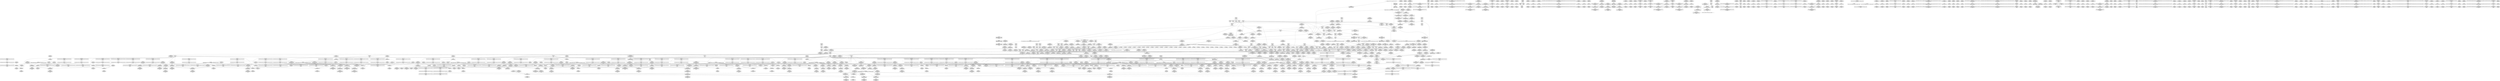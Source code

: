 digraph {
	CE0x4d73970 [shape=record,shape=Mrecord,label="{CE0x4d73970|i64*_getelementptr_inbounds_(_11_x_i64_,_11_x_i64_*___llvm_gcov_ctr132,_i64_0,_i64_1)|*Constant*}"]
	CE0x4d10d50 [shape=record,shape=Mrecord,label="{CE0x4d10d50|_call_void_mcount()_#3}"]
	CE0x4d0e6d0 [shape=record,shape=Mrecord,label="{CE0x4d0e6d0|__rcu_read_lock:_tmp|*SummSource*}"]
	CE0x4d13390 [shape=record,shape=Mrecord,label="{CE0x4d13390|rcu_read_lock:_tobool|include/linux/rcupdate.h,882|*SummSource*}"]
	CE0x4d04410 [shape=record,shape=Mrecord,label="{CE0x4d04410|rcu_read_lock:_tmp15|include/linux/rcupdate.h,882|*SummSource*}"]
	CE0x4cd98b0 [shape=record,shape=Mrecord,label="{CE0x4cd98b0|task_has_perm:_tmp11|security/selinux/hooks.c,1525}"]
	CE0x4d118a0 [shape=record,shape=Mrecord,label="{CE0x4d118a0|task_has_perm:_tmp20|security/selinux/hooks.c,1525|*SummSource*}"]
	CE0x4cce460 [shape=record,shape=Mrecord,label="{CE0x4cce460|avc_has_perm:_ssid|Function::avc_has_perm&Arg::ssid::}"]
	CE0x4d04e00 [shape=record,shape=Mrecord,label="{CE0x4d04e00|i64*_getelementptr_inbounds_(_11_x_i64_,_11_x_i64_*___llvm_gcov_ctr127,_i64_0,_i64_8)|*Constant*}"]
	CE0x4cdd1b0 [shape=record,shape=Mrecord,label="{CE0x4cdd1b0|i64*_getelementptr_inbounds_(_6_x_i64_,_6_x_i64_*___llvm_gcov_ctr137,_i64_0,_i64_0)|*Constant*}"]
	CE0x4cce010 [shape=record,shape=Mrecord,label="{CE0x4cce010|avc_has_perm:_entry|*SummSink*}"]
	CE0x4d1ce70 [shape=record,shape=Mrecord,label="{CE0x4d1ce70|task_has_perm:_tmp32|security/selinux/hooks.c,1526}"]
	CE0x4d0f110 [shape=record,shape=Mrecord,label="{CE0x4d0f110|GLOBAL:_task_has_perm.__warned48|Global_var:task_has_perm.__warned48}"]
	CE0x4cd33d0 [shape=record,shape=Mrecord,label="{CE0x4cd33d0|i64*_getelementptr_inbounds_(_24_x_i64_,_24_x_i64_*___llvm_gcov_ctr138,_i64_0,_i64_0)|*Constant*|*SummSource*}"]
	CE0x4d6e7d0 [shape=record,shape=Mrecord,label="{CE0x4d6e7d0|__preempt_count_sub:_tmp|*SummSource*}"]
	CE0x4d0a9a0 [shape=record,shape=Mrecord,label="{CE0x4d0a9a0|_call_void_rcu_lock_acquire(%struct.lockdep_map*_rcu_lock_map)_#10,_!dbg_!27711|include/linux/rcupdate.h,881|*SummSink*}"]
	CE0x4d7c7a0 [shape=record,shape=Mrecord,label="{CE0x4d7c7a0|i64*_getelementptr_inbounds_(_11_x_i64_,_11_x_i64_*___llvm_gcov_ctr132,_i64_0,_i64_0)|*Constant*|*SummSink*}"]
	CE0x4df2110 [shape=record,shape=Mrecord,label="{CE0x4df2110|__preempt_count_add:_tmp1|*SummSource*}"]
	CE0x4cbfaa0 [shape=record,shape=Mrecord,label="{CE0x4cbfaa0|task_has_perm:_tmp40|security/selinux/hooks.c,1526|*SummSource*}"]
	CE0x4d2cc20 [shape=record,shape=Mrecord,label="{CE0x4d2cc20|task_has_perm:_call16|security/selinux/hooks.c,1526|*SummSink*}"]
	CE0x4dae2a0 [shape=record,shape=Mrecord,label="{CE0x4dae2a0|__preempt_count_sub:_tmp7|./arch/x86/include/asm/preempt.h,78|*SummSource*}"]
	CE0x4d19d90 [shape=record,shape=Mrecord,label="{CE0x4d19d90|rcu_read_unlock:_tmp14|include/linux/rcupdate.h,933|*SummSource*}"]
	CE0x4dd8980 [shape=record,shape=Mrecord,label="{CE0x4dd8980|__rcu_read_unlock:_tmp1|*SummSink*}"]
	CE0x4dba970 [shape=record,shape=Mrecord,label="{CE0x4dba970|i64*_getelementptr_inbounds_(_4_x_i64_,_4_x_i64_*___llvm_gcov_ctr128,_i64_0,_i64_0)|*Constant*}"]
	CE0x4d6fd70 [shape=record,shape=Mrecord,label="{CE0x4d6fd70|i32_883|*Constant*}"]
	CE0x4ce88d0 [shape=record,shape=Mrecord,label="{CE0x4ce88d0|rcu_read_lock:_entry}"]
	CE0x4d1aea0 [shape=record,shape=Mrecord,label="{CE0x4d1aea0|task_has_perm:_do.body21|*SummSink*}"]
	CE0x4db9fc0 [shape=record,shape=Mrecord,label="{CE0x4db9fc0|i64*_getelementptr_inbounds_(_4_x_i64_,_4_x_i64_*___llvm_gcov_ctr129,_i64_0,_i64_0)|*Constant*}"]
	CE0x4d017f0 [shape=record,shape=Mrecord,label="{CE0x4d017f0|rcu_read_unlock:_call3|include/linux/rcupdate.h,933|*SummSink*}"]
	CE0x4d27af0 [shape=record,shape=Mrecord,label="{CE0x4d27af0|_call_void_asm_addl_$1,_%gs:$0_,_*m,ri,*m,_dirflag_,_fpsr_,_flags_(i32*___preempt_count,_i32_%sub,_i32*___preempt_count)_#3,_!dbg_!27717,_!srcloc_!27718|./arch/x86/include/asm/preempt.h,77|*SummSink*}"]
	CE0x4d241c0 [shape=record,shape=Mrecord,label="{CE0x4d241c0|task_has_perm:_tmp53|security/selinux/hooks.c,1526|*SummSource*}"]
	CE0x4dc44d0 [shape=record,shape=Mrecord,label="{CE0x4dc44d0|_ret_void,_!dbg_!27720|./arch/x86/include/asm/preempt.h,78|*SummSink*}"]
	CE0x4d5f540 [shape=record,shape=Mrecord,label="{CE0x4d5f540|avc_has_perm:_auditdata|Function::avc_has_perm&Arg::auditdata::|*SummSource*}"]
	CE0x4cd1ea0 [shape=record,shape=Mrecord,label="{CE0x4cd1ea0|i64*_getelementptr_inbounds_(_4_x_i64_,_4_x_i64_*___llvm_gcov_ctr128,_i64_0,_i64_3)|*Constant*}"]
	CE0x4d598e0 [shape=record,shape=Mrecord,label="{CE0x4d598e0|i64*_getelementptr_inbounds_(_4_x_i64_,_4_x_i64_*___llvm_gcov_ctr129,_i64_0,_i64_2)|*Constant*|*SummSource*}"]
	CE0x4d7c2e0 [shape=record,shape=Mrecord,label="{CE0x4d7c2e0|i64*_getelementptr_inbounds_(_4_x_i64_,_4_x_i64_*___llvm_gcov_ctr133,_i64_0,_i64_1)|*Constant*|*SummSink*}"]
	CE0x4d491a0 [shape=record,shape=Mrecord,label="{CE0x4d491a0|GLOBAL:___llvm_gcov_ctr132|Global_var:__llvm_gcov_ctr132}"]
	CE0x4dd8000 [shape=record,shape=Mrecord,label="{CE0x4dd8000|_call_void_asm_addl_$1,_%gs:$0_,_*m,ri,*m,_dirflag_,_fpsr_,_flags_(i32*___preempt_count,_i32_%sub,_i32*___preempt_count)_#3,_!dbg_!27717,_!srcloc_!27718|./arch/x86/include/asm/preempt.h,77}"]
	CE0x4d7c350 [shape=record,shape=Mrecord,label="{CE0x4d7c350|i64_1|*Constant*}"]
	CE0x4dd7a90 [shape=record,shape=Mrecord,label="{CE0x4dd7a90|_call_void_mcount()_#3|*SummSink*}"]
	CE0x4cc2700 [shape=record,shape=Mrecord,label="{CE0x4cc2700|i64*_getelementptr_inbounds_(_24_x_i64_,_24_x_i64_*___llvm_gcov_ctr138,_i64_0,_i64_11)|*Constant*}"]
	CE0x4cd4a10 [shape=record,shape=Mrecord,label="{CE0x4cd4a10|task_has_perm:_call3|security/selinux/hooks.c,1525|*SummSink*}"]
	CE0x4cb5a50 [shape=record,shape=Mrecord,label="{CE0x4cb5a50|task_has_perm:_do.end22|*SummSource*}"]
	CE0x4cff5f0 [shape=record,shape=Mrecord,label="{CE0x4cff5f0|task_has_perm:_tmp31|*LoadInst*|security/selinux/hooks.c,1526}"]
	CE0x4d87210 [shape=record,shape=Mrecord,label="{CE0x4d87210|GLOBAL:_rcu_lock_release|*Constant*|*SummSink*}"]
	CE0x4d76f70 [shape=record,shape=Mrecord,label="{CE0x4d76f70|rcu_read_unlock:_do.end|*SummSink*}"]
	CE0x4d742c0 [shape=record,shape=Mrecord,label="{CE0x4d742c0|_call_void_mcount()_#3}"]
	CE0x4dac490 [shape=record,shape=Mrecord,label="{CE0x4dac490|i8*_undef|*Constant*}"]
	CE0x4d1b450 [shape=record,shape=Mrecord,label="{CE0x4d1b450|i64_0|*Constant*}"]
	CE0x4d0aed0 [shape=record,shape=Mrecord,label="{CE0x4d0aed0|GLOBAL:_task_has_perm.__warned|Global_var:task_has_perm.__warned|*SummSource*}"]
	CE0x4d4bc30 [shape=record,shape=Mrecord,label="{CE0x4d4bc30|__rcu_read_lock:_do.body|*SummSink*}"]
	CE0x4d58e70 [shape=record,shape=Mrecord,label="{CE0x4d58e70|i64*_getelementptr_inbounds_(_4_x_i64_,_4_x_i64_*___llvm_gcov_ctr134,_i64_0,_i64_2)|*Constant*|*SummSource*}"]
	CE0x4cde8f0 [shape=record,shape=Mrecord,label="{CE0x4cde8f0|task_has_perm:_security|security/selinux/hooks.c,1525}"]
	CE0x4cb67f0 [shape=record,shape=Mrecord,label="{CE0x4cb67f0|selinux_ptrace_traceme:_if.then}"]
	CE0x4dc7d00 [shape=record,shape=Mrecord,label="{CE0x4dc7d00|__preempt_count_add:_do.end|*SummSource*}"]
	CE0x4cdb930 [shape=record,shape=Mrecord,label="{CE0x4cdb930|task_has_perm:_tmp27|security/selinux/hooks.c,1525|*SummSink*}"]
	CE0x4d16670 [shape=record,shape=Mrecord,label="{CE0x4d16670|rcu_read_lock:_tmp1|*SummSink*}"]
	CE0x4d80d30 [shape=record,shape=Mrecord,label="{CE0x4d80d30|_call_void_lockdep_rcu_suspicious(i8*_getelementptr_inbounds_(_25_x_i8_,_25_x_i8_*_.str45,_i32_0,_i32_0),_i32_934,_i8*_getelementptr_inbounds_(_44_x_i8_,_44_x_i8_*_.str47,_i32_0,_i32_0))_#10,_!dbg_!27726|include/linux/rcupdate.h,933|*SummSource*}"]
	CE0x4cc42e0 [shape=record,shape=Mrecord,label="{CE0x4cc42e0|task_has_perm:_tmp15|security/selinux/hooks.c,1525}"]
	CE0x4d30f90 [shape=record,shape=Mrecord,label="{CE0x4d30f90|0:_i8,_:_GCMR_task_has_perm.__warned_internal_global_i8_0,_section_.data.unlikely_,_align_1:_elem_0:default:}"]
	CE0x4cbcd00 [shape=record,shape=Mrecord,label="{CE0x4cbcd00|selinux_ptrace_traceme:_tobool|security/selinux/hooks.c,1959}"]
	CE0x4cbd800 [shape=record,shape=Mrecord,label="{CE0x4cbd800|_ret_%struct.task_struct*_%tmp4,_!dbg_!27714|./arch/x86/include/asm/current.h,14|*SummSource*}"]
	CE0x4cb51f0 [shape=record,shape=Mrecord,label="{CE0x4cb51f0|get_current:_tmp4|./arch/x86/include/asm/current.h,14|*SummSource*}"]
	CE0x4cc6340 [shape=record,shape=Mrecord,label="{CE0x4cc6340|selinux_ptrace_traceme:_call2|security/selinux/hooks.c,1962}"]
	CE0x4d2f420 [shape=record,shape=Mrecord,label="{CE0x4d2f420|rcu_read_lock:_tmp2|*SummSink*}"]
	CE0x4cbcc50 [shape=record,shape=Mrecord,label="{CE0x4cbcc50|selinux_ptrace_traceme:_return|*SummSource*}"]
	CE0x4d2f060 [shape=record,shape=Mrecord,label="{CE0x4d2f060|task_has_perm:_do.body10|*SummSink*}"]
	CE0x4d4ad60 [shape=record,shape=Mrecord,label="{CE0x4d4ad60|rcu_lock_acquire:_entry|*SummSource*}"]
	CE0x4cea790 [shape=record,shape=Mrecord,label="{CE0x4cea790|4:_i32,_:_CRE_4,8_|*MultipleSource*|security/selinux/hooks.c,1525|security/selinux/hooks.c,1525|security/selinux/hooks.c,1525}"]
	CE0x4d7cd90 [shape=record,shape=Mrecord,label="{CE0x4d7cd90|rcu_read_unlock:_tmp11|include/linux/rcupdate.h,933|*SummSource*}"]
	CE0x4d19f00 [shape=record,shape=Mrecord,label="{CE0x4d19f00|rcu_read_unlock:_tmp14|include/linux/rcupdate.h,933|*SummSink*}"]
	CE0x4cf6a90 [shape=record,shape=Mrecord,label="{CE0x4cf6a90|i64*_getelementptr_inbounds_(_6_x_i64_,_6_x_i64_*___llvm_gcov_ctr137,_i64_0,_i64_4)|*Constant*|*SummSink*}"]
	CE0x4d5f960 [shape=record,shape=Mrecord,label="{CE0x4d5f960|_ret_i32_%retval.0,_!dbg_!27728|security/selinux/avc.c,775|*SummSink*}"]
	CE0x4d76320 [shape=record,shape=Mrecord,label="{CE0x4d76320|i64*_getelementptr_inbounds_(_4_x_i64_,_4_x_i64_*___llvm_gcov_ctr130,_i64_0,_i64_2)|*Constant*|*SummSource*}"]
	CE0x4d16460 [shape=record,shape=Mrecord,label="{CE0x4d16460|rcu_read_lock:_tmp1|*SummSource*}"]
	CE0x4db4070 [shape=record,shape=Mrecord,label="{CE0x4db4070|i64*_getelementptr_inbounds_(_4_x_i64_,_4_x_i64_*___llvm_gcov_ctr129,_i64_0,_i64_1)|*Constant*|*SummSink*}"]
	CE0x4d2d740 [shape=record,shape=Mrecord,label="{CE0x4d2d740|i64_17|*Constant*|*SummSink*}"]
	CE0x4d5bf50 [shape=record,shape=Mrecord,label="{CE0x4d5bf50|task_has_perm:_tmp55|security/selinux/hooks.c,1526|*SummSink*}"]
	CE0x4d2a380 [shape=record,shape=Mrecord,label="{CE0x4d2a380|task_has_perm:_tmp37|security/selinux/hooks.c,1526|*SummSource*}"]
	CE0x4d078b0 [shape=record,shape=Mrecord,label="{CE0x4d078b0|rcu_lock_acquire:_tmp1|*SummSink*}"]
	CE0x4d7fd80 [shape=record,shape=Mrecord,label="{CE0x4d7fd80|i64*_getelementptr_inbounds_(_11_x_i64_,_11_x_i64_*___llvm_gcov_ctr132,_i64_0,_i64_8)|*Constant*|*SummSink*}"]
	CE0x4dac0a0 [shape=record,shape=Mrecord,label="{CE0x4dac0a0|rcu_lock_acquire:_tmp7}"]
	CE0x4d4a460 [shape=record,shape=Mrecord,label="{CE0x4d4a460|i64*_getelementptr_inbounds_(_11_x_i64_,_11_x_i64_*___llvm_gcov_ctr127,_i64_0,_i64_0)|*Constant*|*SummSink*}"]
	CE0x4d29b30 [shape=record,shape=Mrecord,label="{CE0x4d29b30|GLOBAL:_rcu_read_unlock.__warned|Global_var:rcu_read_unlock.__warned}"]
	CE0x4d7e2c0 [shape=record,shape=Mrecord,label="{CE0x4d7e2c0|i64*_getelementptr_inbounds_(_4_x_i64_,_4_x_i64_*___llvm_gcov_ctr135,_i64_0,_i64_3)|*Constant*|*SummSource*}"]
	CE0x4cce500 [shape=record,shape=Mrecord,label="{CE0x4cce500|avc_has_perm:_ssid|Function::avc_has_perm&Arg::ssid::|*SummSource*}"]
	CE0x4d28070 [shape=record,shape=Mrecord,label="{CE0x4d28070|rcu_read_unlock:_tmp3|*SummSink*}"]
	CE0x4ce9f70 [shape=record,shape=Mrecord,label="{CE0x4ce9f70|_ret_void,_!dbg_!27735|include/linux/rcupdate.h,884}"]
	CE0x541efc0 [shape=record,shape=Mrecord,label="{CE0x541efc0|selinux_ptrace_traceme:_tmp5|security/selinux/hooks.c,1959|*SummSink*}"]
	CE0x4d24340 [shape=record,shape=Mrecord,label="{CE0x4d24340|task_has_perm:_tmp52|security/selinux/hooks.c,1526}"]
	CE0x4cd0170 [shape=record,shape=Mrecord,label="{CE0x4cd0170|i64_4|*Constant*}"]
	CE0x4dbe430 [shape=record,shape=Mrecord,label="{CE0x4dbe430|__rcu_read_lock:_tmp2|*SummSink*}"]
	CE0x4d30260 [shape=record,shape=Mrecord,label="{CE0x4d30260|GLOBAL:_rcu_lock_map|Global_var:rcu_lock_map}"]
	CE0x4d02000 [shape=record,shape=Mrecord,label="{CE0x4d02000|rcu_read_lock:_tmp10|include/linux/rcupdate.h,882|*SummSink*}"]
	CE0x4dadd20 [shape=record,shape=Mrecord,label="{CE0x4dadd20|i64*_getelementptr_inbounds_(_4_x_i64_,_4_x_i64_*___llvm_gcov_ctr133,_i64_0,_i64_1)|*Constant*}"]
	CE0x4d790e0 [shape=record,shape=Mrecord,label="{CE0x4d790e0|rcu_read_unlock:_tmp10|include/linux/rcupdate.h,933}"]
	CE0x4d4ba40 [shape=record,shape=Mrecord,label="{CE0x4d4ba40|__rcu_read_lock:_do.body}"]
	CE0x4d1d910 [shape=record,shape=Mrecord,label="{CE0x4d1d910|i64*_getelementptr_inbounds_(_24_x_i64_,_24_x_i64_*___llvm_gcov_ctr138,_i64_0,_i64_10)|*Constant*|*SummSink*}"]
	CE0x4df9150 [shape=record,shape=Mrecord,label="{CE0x4df9150|__preempt_count_sub:_do.end|*SummSource*}"]
	CE0x4cd4ee0 [shape=record,shape=Mrecord,label="{CE0x4cd4ee0|i64_4|*Constant*|*SummSource*}"]
	CE0x4d10560 [shape=record,shape=Mrecord,label="{CE0x4d10560|i64_16|*Constant*}"]
	CE0x4d75910 [shape=record,shape=Mrecord,label="{CE0x4d75910|rcu_read_unlock:_tmp3}"]
	CE0x4d28900 [shape=record,shape=Mrecord,label="{CE0x4d28900|_call_void_mcount()_#3|*SummSource*}"]
	CE0x4d28300 [shape=record,shape=Mrecord,label="{CE0x4d28300|_call_void_mcount()_#3}"]
	CE0x4cc9090 [shape=record,shape=Mrecord,label="{CE0x4cc9090|get_current:_tmp2|*SummSource*}"]
	CE0x4cc9c10 [shape=record,shape=Mrecord,label="{CE0x4cc9c10|GLOBAL:_cap_ptrace_traceme|*Constant*}"]
	CE0x4cc3d40 [shape=record,shape=Mrecord,label="{CE0x4cc3d40|i64_6|*Constant*|*SummSink*}"]
	CE0x4cde9c0 [shape=record,shape=Mrecord,label="{CE0x4cde9c0|task_has_perm:_security|security/selinux/hooks.c,1525|*SummSource*}"]
	CE0x4cc9e90 [shape=record,shape=Mrecord,label="{CE0x4cc9e90|i16_2|*Constant*}"]
	CE0x4d85420 [shape=record,shape=Mrecord,label="{CE0x4d85420|rcu_read_unlock:_tmp20|include/linux/rcupdate.h,933|*SummSource*}"]
	CE0x4cc0ae0 [shape=record,shape=Mrecord,label="{CE0x4cc0ae0|_call_void_mcount()_#3|*SummSink*}"]
	CE0x4cd93c0 [shape=record,shape=Mrecord,label="{CE0x4cd93c0|task_has_perm:_tmp10|security/selinux/hooks.c,1525}"]
	CE0x4d49b10 [shape=record,shape=Mrecord,label="{CE0x4d49b10|rcu_read_unlock:_tmp9|include/linux/rcupdate.h,933|*SummSource*}"]
	CE0x4cf69b0 [shape=record,shape=Mrecord,label="{CE0x4cf69b0|i64*_getelementptr_inbounds_(_6_x_i64_,_6_x_i64_*___llvm_gcov_ctr137,_i64_0,_i64_4)|*Constant*}"]
	CE0x4d76bd0 [shape=record,shape=Mrecord,label="{CE0x4d76bd0|GLOBAL:___preempt_count_add|*Constant*|*SummSink*}"]
	CE0x4d7daf0 [shape=record,shape=Mrecord,label="{CE0x4d7daf0|_call_void___preempt_count_add(i32_1)_#10,_!dbg_!27711|include/linux/rcupdate.h,239|*SummSource*}"]
	CE0x4d04f30 [shape=record,shape=Mrecord,label="{CE0x4d04f30|i64*_getelementptr_inbounds_(_11_x_i64_,_11_x_i64_*___llvm_gcov_ctr127,_i64_0,_i64_8)|*Constant*|*SummSource*}"]
	CE0x4d23ab0 [shape=record,shape=Mrecord,label="{CE0x4d23ab0|task_has_perm:_tmp51|security/selinux/hooks.c,1526}"]
	CE0x4d4cc40 [shape=record,shape=Mrecord,label="{CE0x4d4cc40|%struct.lockdep_map*_null|*Constant*}"]
	CE0x4d852f0 [shape=record,shape=Mrecord,label="{CE0x4d852f0|rcu_read_unlock:_tmp20|include/linux/rcupdate.h,933}"]
	CE0x4cd48a0 [shape=record,shape=Mrecord,label="{CE0x4cd48a0|task_has_perm:_call3|security/selinux/hooks.c,1525|*SummSource*}"]
	CE0x4cc25b0 [shape=record,shape=Mrecord,label="{CE0x4cc25b0|i64*_getelementptr_inbounds_(_2_x_i64_,_2_x_i64_*___llvm_gcov_ctr98,_i64_0,_i64_0)|*Constant*}"]
	CE0x4ccbf00 [shape=record,shape=Mrecord,label="{CE0x4ccbf00|get_current:_tmp|*SummSink*}"]
	CE0x4ccd4d0 [shape=record,shape=Mrecord,label="{CE0x4ccd4d0|rcu_read_lock:_entry|*SummSink*}"]
	CE0x4d725f0 [shape=record,shape=Mrecord,label="{CE0x4d725f0|rcu_read_lock:_tmp22|include/linux/rcupdate.h,884|*SummSource*}"]
	CE0x4ccf510 [shape=record,shape=Mrecord,label="{CE0x4ccf510|_ret_%struct.task_struct*_%tmp4,_!dbg_!27714|./arch/x86/include/asm/current.h,14}"]
	CE0x4d32cc0 [shape=record,shape=Mrecord,label="{CE0x4d32cc0|rcu_read_lock:_tobool1|include/linux/rcupdate.h,882|*SummSource*}"]
	CE0x4e00d60 [shape=record,shape=Mrecord,label="{CE0x4e00d60|__preempt_count_add:_tmp7|./arch/x86/include/asm/preempt.h,73|*SummSource*}"]
	CE0x4d2b650 [shape=record,shape=Mrecord,label="{CE0x4d2b650|i64*_getelementptr_inbounds_(_4_x_i64_,_4_x_i64_*___llvm_gcov_ctr133,_i64_0,_i64_3)|*Constant*|*SummSource*}"]
	CE0x4d76190 [shape=record,shape=Mrecord,label="{CE0x4d76190|rcu_read_unlock:_tobool1|include/linux/rcupdate.h,933}"]
	CE0x4cd4e70 [shape=record,shape=Mrecord,label="{CE0x4cd4e70|i64_5|*Constant*}"]
	CE0x4d5c240 [shape=record,shape=Mrecord,label="{CE0x4d5c240|_call_void_rcu_read_unlock()_#10,_!dbg_!27790|security/selinux/hooks.c,1527|*SummSink*}"]
	CE0x4d26cf0 [shape=record,shape=Mrecord,label="{CE0x4d26cf0|rcu_read_lock:_land.lhs.true}"]
	CE0x4dd3ee0 [shape=record,shape=Mrecord,label="{CE0x4dd3ee0|COLLAPSED:_GCMRE___llvm_gcov_ctr135_internal_global_4_x_i64_zeroinitializer:_elem_0:default:}"]
	CE0x4cccc50 [shape=record,shape=Mrecord,label="{CE0x4cccc50|selinux_ptrace_traceme:_tmp3|security/selinux/hooks.c,1959|*SummSource*}"]
	CE0x4cd8cc0 [shape=record,shape=Mrecord,label="{CE0x4cd8cc0|task_has_perm:_perms|Function::task_has_perm&Arg::perms::|*SummSource*}"]
	CE0x4d71ca0 [shape=record,shape=Mrecord,label="{CE0x4d71ca0|i64*_getelementptr_inbounds_(_11_x_i64_,_11_x_i64_*___llvm_gcov_ctr127,_i64_0,_i64_10)|*Constant*|*SummSource*}"]
	CE0x4cd5480 [shape=record,shape=Mrecord,label="{CE0x4cd5480|i8_1|*Constant*}"]
	CE0x4ce6d70 [shape=record,shape=Mrecord,label="{CE0x4ce6d70|task_has_perm:_tmp32|security/selinux/hooks.c,1526|*SummSink*}"]
	CE0x4d749c0 [shape=record,shape=Mrecord,label="{CE0x4d749c0|rcu_read_unlock:_tmp|*SummSink*}"]
	CE0x4d08420 [shape=record,shape=Mrecord,label="{CE0x4d08420|rcu_read_lock:_tmp7|include/linux/rcupdate.h,882|*SummSink*}"]
	CE0x4d0cfe0 [shape=record,shape=Mrecord,label="{CE0x4d0cfe0|i32_0|*Constant*}"]
	CE0x4d23270 [shape=record,shape=Mrecord,label="{CE0x4d23270|task_has_perm:_tmp50|security/selinux/hooks.c,1526|*SummSource*}"]
	CE0x4ce8010 [shape=record,shape=Mrecord,label="{CE0x4ce8010|GLOBAL:___llvm_gcov_ctr132|Global_var:__llvm_gcov_ctr132|*SummSource*}"]
	CE0x4d86cb0 [shape=record,shape=Mrecord,label="{CE0x4d86cb0|_call_void_rcu_lock_release(%struct.lockdep_map*_rcu_lock_map)_#10,_!dbg_!27733|include/linux/rcupdate.h,935|*SummSink*}"]
	CE0x4d1c6c0 [shape=record,shape=Mrecord,label="{CE0x4d1c6c0|i32_1|*Constant*|*SummSource*}"]
	CE0x4dc42a0 [shape=record,shape=Mrecord,label="{CE0x4dc42a0|i64*_getelementptr_inbounds_(_4_x_i64_,_4_x_i64_*___llvm_gcov_ctr134,_i64_0,_i64_3)|*Constant*|*SummSource*}"]
	CE0x4d0a4c0 [shape=record,shape=Mrecord,label="{CE0x4d0a4c0|task_has_perm:_if.then18}"]
	CE0x4d597f0 [shape=record,shape=Mrecord,label="{CE0x4d597f0|__preempt_count_add:_tmp2|*SummSink*}"]
	CE0x4df08f0 [shape=record,shape=Mrecord,label="{CE0x4df08f0|i64*_getelementptr_inbounds_(_4_x_i64_,_4_x_i64_*___llvm_gcov_ctr135,_i64_0,_i64_1)|*Constant*|*SummSink*}"]
	CE0x4dc0020 [shape=record,shape=Mrecord,label="{CE0x4dc0020|i64*_getelementptr_inbounds_(_4_x_i64_,_4_x_i64_*___llvm_gcov_ctr133,_i64_0,_i64_3)|*Constant*}"]
	CE0x4d2a260 [shape=record,shape=Mrecord,label="{CE0x4d2a260|task_has_perm:_tmp37|security/selinux/hooks.c,1526}"]
	CE0x4d1b020 [shape=record,shape=Mrecord,label="{CE0x4d1b020|GLOBAL:___llvm_gcov_ctr127|Global_var:__llvm_gcov_ctr127}"]
	CE0x4d13e60 [shape=record,shape=Mrecord,label="{CE0x4d13e60|GLOBAL:_current_task|Global_var:current_task|*SummSource*}"]
	CE0x4d84e80 [shape=record,shape=Mrecord,label="{CE0x4d84e80|rcu_read_unlock:_tmp19|include/linux/rcupdate.h,933|*SummSource*}"]
	CE0x4d15ec0 [shape=record,shape=Mrecord,label="{CE0x4d15ec0|task_has_perm:_real_cred|security/selinux/hooks.c,1525|*SummSink*}"]
	CE0x4ce5b50 [shape=record,shape=Mrecord,label="{CE0x4ce5b50|_ret_void,_!dbg_!27735|include/linux/rcupdate.h,938|*SummSource*}"]
	CE0x4d211f0 [shape=record,shape=Mrecord,label="{CE0x4d211f0|i32_1526|*Constant*|*SummSink*}"]
	CE0x4d2c980 [shape=record,shape=Mrecord,label="{CE0x4d2c980|task_has_perm:_call16|security/selinux/hooks.c,1526}"]
	CE0x4d2fbe0 [shape=record,shape=Mrecord,label="{CE0x4d2fbe0|rcu_read_unlock:_bb|*SummSource*}"]
	CE0x4d4a680 [shape=record,shape=Mrecord,label="{CE0x4d4a680|COLLAPSED:_GCMRE___llvm_gcov_ctr127_internal_global_11_x_i64_zeroinitializer:_elem_0:default:}"]
	CE0x4d5ebc0 [shape=record,shape=Mrecord,label="{CE0x4d5ebc0|rcu_read_unlock:_entry}"]
	CE0x4ced170 [shape=record,shape=Mrecord,label="{CE0x4ced170|__rcu_read_lock:_tmp}"]
	CE0x4dc7e70 [shape=record,shape=Mrecord,label="{CE0x4dc7e70|__preempt_count_sub:_tmp2}"]
	CE0x4d1c830 [shape=record,shape=Mrecord,label="{CE0x4d1c830|i32_1|*Constant*|*SummSink*}"]
	CE0x4cc3460 [shape=record,shape=Mrecord,label="{CE0x4cc3460|GLOBAL:_current_task|Global_var:current_task|*SummSink*}"]
	CE0x4ce30a0 [shape=record,shape=Mrecord,label="{CE0x4ce30a0|task_has_perm:_land.lhs.true2|*SummSource*}"]
	CE0x4cd94c0 [shape=record,shape=Mrecord,label="{CE0x4cd94c0|task_has_perm:_tmp10|security/selinux/hooks.c,1525|*SummSource*}"]
	CE0x4d26060 [shape=record,shape=Mrecord,label="{CE0x4d26060|rcu_read_unlock:_tmp6|include/linux/rcupdate.h,933|*SummSink*}"]
	CE0x4d71e30 [shape=record,shape=Mrecord,label="{CE0x4d71e30|rcu_read_lock:_tmp22|include/linux/rcupdate.h,884|*SummSink*}"]
	CE0x4cec080 [shape=record,shape=Mrecord,label="{CE0x4cec080|i64*_getelementptr_inbounds_(_4_x_i64_,_4_x_i64_*___llvm_gcov_ctr133,_i64_0,_i64_0)|*Constant*|*SummSource*}"]
	CE0x4d167b0 [shape=record,shape=Mrecord,label="{CE0x4d167b0|task_has_perm:_if.end|*SummSource*}"]
	CE0x4d876d0 [shape=record,shape=Mrecord,label="{CE0x4d876d0|_ret_void,_!dbg_!27717|include/linux/rcupdate.h,424|*SummSink*}"]
	CE0x4cd5390 [shape=record,shape=Mrecord,label="{CE0x4cd5390|i64_5|*Constant*|*SummSink*}"]
	CE0x4d0a160 [shape=record,shape=Mrecord,label="{CE0x4d0a160|i64*_getelementptr_inbounds_(_11_x_i64_,_11_x_i64_*___llvm_gcov_ctr127,_i64_0,_i64_0)|*Constant*|*SummSource*}"]
	CE0x4d1b560 [shape=record,shape=Mrecord,label="{CE0x4d1b560|rcu_read_lock:_tmp5|include/linux/rcupdate.h,882}"]
	CE0x4d19c60 [shape=record,shape=Mrecord,label="{CE0x4d19c60|rcu_read_unlock:_tmp14|include/linux/rcupdate.h,933}"]
	CE0x4d84280 [shape=record,shape=Mrecord,label="{CE0x4d84280|i8*_getelementptr_inbounds_(_44_x_i8_,_44_x_i8_*_.str47,_i32_0,_i32_0)|*Constant*|*SummSource*}"]
	CE0x4ce36e0 [shape=record,shape=Mrecord,label="{CE0x4ce36e0|i64*_getelementptr_inbounds_(_24_x_i64_,_24_x_i64_*___llvm_gcov_ctr138,_i64_0,_i64_1)|*Constant*}"]
	CE0x4d80e60 [shape=record,shape=Mrecord,label="{CE0x4d80e60|_call_void_lockdep_rcu_suspicious(i8*_getelementptr_inbounds_(_25_x_i8_,_25_x_i8_*_.str45,_i32_0,_i32_0),_i32_934,_i8*_getelementptr_inbounds_(_44_x_i8_,_44_x_i8_*_.str47,_i32_0,_i32_0))_#10,_!dbg_!27726|include/linux/rcupdate.h,933|*SummSink*}"]
	CE0x4d7c600 [shape=record,shape=Mrecord,label="{CE0x4d7c600|rcu_lock_release:_tmp1|*SummSource*}"]
	CE0x4dd74f0 [shape=record,shape=Mrecord,label="{CE0x4dd74f0|__rcu_read_unlock:_do.end|*SummSink*}"]
	CE0x4d56c50 [shape=record,shape=Mrecord,label="{CE0x4d56c50|rcu_lock_release:_tmp6|*SummSink*}"]
	CE0x4cbf490 [shape=record,shape=Mrecord,label="{CE0x4cbf490|task_has_perm:_tmp39|security/selinux/hooks.c,1526}"]
	CE0x5eddb30 [shape=record,shape=Mrecord,label="{CE0x5eddb30|selinux_ptrace_traceme:_tmp6|security/selinux/hooks.c,1960|*SummSink*}"]
	CE0x4d49830 [shape=record,shape=Mrecord,label="{CE0x4d49830|rcu_read_unlock:_tobool1|include/linux/rcupdate.h,933|*SummSource*}"]
	CE0x4ce3780 [shape=record,shape=Mrecord,label="{CE0x4ce3780|i64*_getelementptr_inbounds_(_24_x_i64_,_24_x_i64_*___llvm_gcov_ctr138,_i64_0,_i64_1)|*Constant*|*SummSource*}"]
	CE0x4d284f0 [shape=record,shape=Mrecord,label="{CE0x4d284f0|i32_0|*Constant*}"]
	CE0x4d1f4e0 [shape=record,shape=Mrecord,label="{CE0x4d1f4e0|i64*_getelementptr_inbounds_(_24_x_i64_,_24_x_i64_*___llvm_gcov_ctr138,_i64_0,_i64_19)|*Constant*}"]
	CE0x4cc4b20 [shape=record,shape=Mrecord,label="{CE0x4cc4b20|task_has_perm:_tmp17|security/selinux/hooks.c,1525|*SummSource*}"]
	CE0x4d5f430 [shape=record,shape=Mrecord,label="{CE0x4d5f430|avc_has_perm:_auditdata|Function::avc_has_perm&Arg::auditdata::}"]
	CE0x4dd8ac0 [shape=record,shape=Mrecord,label="{CE0x4dd8ac0|__preempt_count_add:_tmp3|*SummSink*}"]
	CE0x4dbc170 [shape=record,shape=Mrecord,label="{CE0x4dbc170|__preempt_count_sub:_sub|./arch/x86/include/asm/preempt.h,77|*SummSource*}"]
	CE0x4ce0dc0 [shape=record,shape=Mrecord,label="{CE0x4ce0dc0|task_has_perm:_tsk2|Function::task_has_perm&Arg::tsk2::|*SummSource*}"]
	CE0x4d18230 [shape=record,shape=Mrecord,label="{CE0x4d18230|__rcu_read_unlock:_tmp2}"]
	CE0x4d00fb0 [shape=record,shape=Mrecord,label="{CE0x4d00fb0|task_has_perm:_tmp18|security/selinux/hooks.c,1525|*SummSink*}"]
	CE0x4d80a50 [shape=record,shape=Mrecord,label="{CE0x4d80a50|rcu_read_unlock:_tmp18|include/linux/rcupdate.h,933|*SummSink*}"]
	CE0x4ccd6e0 [shape=record,shape=Mrecord,label="{CE0x4ccd6e0|i32_77|*Constant*}"]
	CE0x4dadbe0 [shape=record,shape=Mrecord,label="{CE0x4dadbe0|rcu_lock_release:_tmp1|*SummSink*}"]
	CE0x4d58d80 [shape=record,shape=Mrecord,label="{CE0x4d58d80|i64*_getelementptr_inbounds_(_4_x_i64_,_4_x_i64_*___llvm_gcov_ctr128,_i64_0,_i64_0)|*Constant*|*SummSink*}"]
	CE0x4d23d50 [shape=record,shape=Mrecord,label="{CE0x4d23d50|i64*_getelementptr_inbounds_(_24_x_i64_,_24_x_i64_*___llvm_gcov_ctr138,_i64_0,_i64_22)|*Constant*}"]
	CE0x4cecd70 [shape=record,shape=Mrecord,label="{CE0x4cecd70|i64_3|*Constant*}"]
	CE0x4d0dac0 [shape=record,shape=Mrecord,label="{CE0x4d0dac0|__rcu_read_lock:_tmp1}"]
	CE0x4dab9d0 [shape=record,shape=Mrecord,label="{CE0x4dab9d0|i64*_getelementptr_inbounds_(_4_x_i64_,_4_x_i64_*___llvm_gcov_ctr130,_i64_0,_i64_3)|*Constant*|*SummSink*}"]
	CE0x4d17dc0 [shape=record,shape=Mrecord,label="{CE0x4d17dc0|i8*_getelementptr_inbounds_(_25_x_i8_,_25_x_i8_*_.str3,_i32_0,_i32_0)|*Constant*|*SummSource*}"]
	CE0x4cc53f0 [shape=record,shape=Mrecord,label="{CE0x4cc53f0|selinux_ptrace_traceme:_call1|security/selinux/hooks.c,1962|*SummSink*}"]
	CE0x4cbebd0 [shape=record,shape=Mrecord,label="{CE0x4cbebd0|task_has_perm:_tsk1|Function::task_has_perm&Arg::tsk1::}"]
	CE0x4d2d1e0 [shape=record,shape=Mrecord,label="{CE0x4d2d1e0|task_has_perm:_tobool17|security/selinux/hooks.c,1526}"]
	CE0x4d06d90 [shape=record,shape=Mrecord,label="{CE0x4d06d90|i8*_getelementptr_inbounds_(_25_x_i8_,_25_x_i8_*_.str45,_i32_0,_i32_0)|*Constant*|*SummSource*}"]
	CE0x4d2b7e0 [shape=record,shape=Mrecord,label="{CE0x4d2b7e0|i64*_getelementptr_inbounds_(_4_x_i64_,_4_x_i64_*___llvm_gcov_ctr133,_i64_0,_i64_3)|*Constant*|*SummSink*}"]
	CE0x4d27050 [shape=record,shape=Mrecord,label="{CE0x4d27050|rcu_read_unlock:_land.lhs.true}"]
	CE0x4ced780 [shape=record,shape=Mrecord,label="{CE0x4ced780|rcu_lock_acquire:_map|Function::rcu_lock_acquire&Arg::map::|*SummSink*}"]
	CE0x4cc9630 [shape=record,shape=Mrecord,label="{CE0x4cc9630|2472:_%struct.cred*,_:_CRE:_elem_0:default:}"]
	CE0x4d49460 [shape=record,shape=Mrecord,label="{CE0x4d49460|_call_void___rcu_read_lock()_#10,_!dbg_!27710|include/linux/rcupdate.h,879}"]
	CE0x4d77a00 [shape=record,shape=Mrecord,label="{CE0x4d77a00|_ret_void,_!dbg_!27719|./arch/x86/include/asm/preempt.h,73}"]
	CE0x4d109d0 [shape=record,shape=Mrecord,label="{CE0x4d109d0|task_has_perm:_tmp3|*SummSource*}"]
	CE0x4cdf120 [shape=record,shape=Mrecord,label="{CE0x4cdf120|i64*_getelementptr_inbounds_(_6_x_i64_,_6_x_i64_*___llvm_gcov_ctr137,_i64_0,_i64_3)|*Constant*}"]
	CE0x4dbfa00 [shape=record,shape=Mrecord,label="{CE0x4dbfa00|rcu_lock_release:_tmp5|include/linux/rcupdate.h,423|*SummSource*}"]
	CE0x4cbeac0 [shape=record,shape=Mrecord,label="{CE0x4cbeac0|task_has_perm:_entry|*SummSink*}"]
	CE0x4cd8c50 [shape=record,shape=Mrecord,label="{CE0x4cd8c50|_ret_i32_%call26,_!dbg_!27792|security/selinux/hooks.c,1528}"]
	CE0x4d76830 [shape=record,shape=Mrecord,label="{CE0x4d76830|rcu_read_unlock:_tmp2|*SummSource*}"]
	CE0x4d85070 [shape=record,shape=Mrecord,label="{CE0x4d85070|rcu_read_unlock:_tmp19|include/linux/rcupdate.h,933|*SummSink*}"]
	CE0x4d84210 [shape=record,shape=Mrecord,label="{CE0x4d84210|i8*_getelementptr_inbounds_(_44_x_i8_,_44_x_i8_*_.str47,_i32_0,_i32_0)|*Constant*}"]
	CE0x4cbc620 [shape=record,shape=Mrecord,label="{CE0x4cbc620|selinux_ptrace_traceme:_tmp}"]
	CE0x4d2fdd0 [shape=record,shape=Mrecord,label="{CE0x4d2fdd0|task_has_perm:_do.end|*SummSource*}"]
	CE0x4ccb5b0 [shape=record,shape=Mrecord,label="{CE0x4ccb5b0|_call_void_mcount()_#3|*SummSource*}"]
	CE0x4d795d0 [shape=record,shape=Mrecord,label="{CE0x4d795d0|_call_void___preempt_count_sub(i32_1)_#10,_!dbg_!27715|include/linux/rcupdate.h,244|*SummSource*}"]
	CE0x4dd7660 [shape=record,shape=Mrecord,label="{CE0x4dd7660|COLLAPSED:_GCMRE___llvm_gcov_ctr129_internal_global_4_x_i64_zeroinitializer:_elem_0:default:}"]
	CE0x4cc2a90 [shape=record,shape=Mrecord,label="{CE0x4cc2a90|i64*_getelementptr_inbounds_(_24_x_i64_,_24_x_i64_*___llvm_gcov_ctr138,_i64_0,_i64_11)|*Constant*|*SummSink*}"]
	CE0x4d86740 [shape=record,shape=Mrecord,label="{CE0x4d86740|rcu_read_unlock:_tmp22|include/linux/rcupdate.h,935|*SummSource*}"]
	CE0x4d2a490 [shape=record,shape=Mrecord,label="{CE0x4d2a490|task_has_perm:_tmp37|security/selinux/hooks.c,1526|*SummSink*}"]
	CE0x4cbbb90 [shape=record,shape=Mrecord,label="{CE0x4cbbb90|selinux_ptrace_traceme:_tmp1}"]
	CE0x4d33270 [shape=record,shape=Mrecord,label="{CE0x4d33270|i64*_getelementptr_inbounds_(_11_x_i64_,_11_x_i64_*___llvm_gcov_ctr127,_i64_0,_i64_8)|*Constant*|*SummSink*}"]
	CE0x4dc67b0 [shape=record,shape=Mrecord,label="{CE0x4dc67b0|i64*_getelementptr_inbounds_(_4_x_i64_,_4_x_i64_*___llvm_gcov_ctr135,_i64_0,_i64_2)|*Constant*}"]
	CE0x4cc7740 [shape=record,shape=Mrecord,label="{CE0x4cc7740|task_has_perm:_tobool4|security/selinux/hooks.c,1525|*SummSource*}"]
	CE0x4dbfd10 [shape=record,shape=Mrecord,label="{CE0x4dbfd10|GLOBAL:_lock_release|*Constant*}"]
	CE0x4cee070 [shape=record,shape=Mrecord,label="{CE0x4cee070|__rcu_read_lock:_tmp7|include/linux/rcupdate.h,240|*SummSink*}"]
	CE0x4cc9780 [shape=record,shape=Mrecord,label="{CE0x4cc9780|get_current:_tmp2|*SummSink*}"]
	CE0x4cc9c80 [shape=record,shape=Mrecord,label="{CE0x4cc9c80|GLOBAL:_cap_ptrace_traceme|*Constant*|*SummSource*}"]
	CE0x4d12bd0 [shape=record,shape=Mrecord,label="{CE0x4d12bd0|i64*_getelementptr_inbounds_(_24_x_i64_,_24_x_i64_*___llvm_gcov_ctr138,_i64_0,_i64_12)|*Constant*}"]
	CE0x4d4a2c0 [shape=record,shape=Mrecord,label="{CE0x4d4a2c0|__preempt_count_sub:_entry}"]
	CE0x4ced650 [shape=record,shape=Mrecord,label="{CE0x4ced650|rcu_lock_acquire:_map|Function::rcu_lock_acquire&Arg::map::|*SummSource*}"]
	CE0x4d79d10 [shape=record,shape=Mrecord,label="{CE0x4d79d10|rcu_read_unlock:_tmp12|include/linux/rcupdate.h,933|*SummSource*}"]
	CE0x4d2fd00 [shape=record,shape=Mrecord,label="{CE0x4d2fd00|task_has_perm:_do.end}"]
	CE0x4d82d40 [shape=record,shape=Mrecord,label="{CE0x4d82d40|128:_i8*,_:_CRE_80,88_}"]
	CE0x4d57380 [shape=record,shape=Mrecord,label="{CE0x4d57380|void_(i32*,_i32,_i32*)*_asm_addl_$1,_%gs:$0_,_*m,ri,*m,_dirflag_,_fpsr_,_flags_|*SummSource*}"]
	CE0x4cb5f20 [shape=record,shape=Mrecord,label="{CE0x4cb5f20|i32_128|*Constant*|*SummSink*}"]
	CE0x4d2f610 [shape=record,shape=Mrecord,label="{CE0x4d2f610|i64_3|*Constant*|*SummSource*}"]
	CE0x4d11830 [shape=record,shape=Mrecord,label="{CE0x4d11830|task_has_perm:_tmp20|security/selinux/hooks.c,1525}"]
	CE0x4d2ba80 [shape=record,shape=Mrecord,label="{CE0x4d2ba80|rcu_lock_release:_tmp7}"]
	CE0x4d1c390 [shape=record,shape=Mrecord,label="{CE0x4d1c390|rcu_read_lock:_tmp3}"]
	CE0x4d719c0 [shape=record,shape=Mrecord,label="{CE0x4d719c0|i64*_getelementptr_inbounds_(_11_x_i64_,_11_x_i64_*___llvm_gcov_ctr127,_i64_0,_i64_10)|*Constant*}"]
	CE0x4d0d230 [shape=record,shape=Mrecord,label="{CE0x4d0d230|rcu_read_lock:_call|include/linux/rcupdate.h,882}"]
	CE0x4d32f10 [shape=record,shape=Mrecord,label="{CE0x4d32f10|rcu_read_lock:_tmp9|include/linux/rcupdate.h,882|*SummSource*}"]
	CE0x4d26d90 [shape=record,shape=Mrecord,label="{CE0x4d26d90|rcu_read_lock:_land.lhs.true|*SummSource*}"]
	CE0x4d07a60 [shape=record,shape=Mrecord,label="{CE0x4d07a60|rcu_read_lock:_tmp5|include/linux/rcupdate.h,882|*SummSink*}"]
	CE0x4cc9fc0 [shape=record,shape=Mrecord,label="{CE0x4cc9fc0|i16_2|*Constant*|*SummSource*}"]
	CE0x4d0ec30 [shape=record,shape=Mrecord,label="{CE0x4d0ec30|task_has_perm:_tmp35|security/selinux/hooks.c,1526|*SummSource*}"]
	CE0x4d03920 [shape=record,shape=Mrecord,label="{CE0x4d03920|rcu_read_lock:_tmp13|include/linux/rcupdate.h,882|*SummSource*}"]
	CE0x4d4a890 [shape=record,shape=Mrecord,label="{CE0x4d4a890|rcu_read_unlock:_call|include/linux/rcupdate.h,933|*SummSource*}"]
	CE0x4cff6d0 [shape=record,shape=Mrecord,label="{CE0x4cff6d0|task_has_perm:_real_cred9|security/selinux/hooks.c,1526}"]
	CE0x4dbebd0 [shape=record,shape=Mrecord,label="{CE0x4dbebd0|rcu_lock_release:_indirectgoto|*SummSink*}"]
	CE0x4cbf970 [shape=record,shape=Mrecord,label="{CE0x4cbf970|task_has_perm:_tmp40|security/selinux/hooks.c,1526}"]
	CE0x4d58c30 [shape=record,shape=Mrecord,label="{CE0x4d58c30|rcu_lock_acquire:_indirectgoto|*SummSource*}"]
	CE0x4d08130 [shape=record,shape=Mrecord,label="{CE0x4d08130|rcu_read_lock:_tmp7|include/linux/rcupdate.h,882}"]
	CE0x4d80260 [shape=record,shape=Mrecord,label="{CE0x4d80260|rcu_read_unlock:_tmp17|include/linux/rcupdate.h,933|*SummSource*}"]
	CE0x4cd1860 [shape=record,shape=Mrecord,label="{CE0x4cd1860|i64*_getelementptr_inbounds_(_24_x_i64_,_24_x_i64_*___llvm_gcov_ctr138,_i64_0,_i64_9)|*Constant*|*SummSource*}"]
	CE0x4d859a0 [shape=record,shape=Mrecord,label="{CE0x4d859a0|i64*_getelementptr_inbounds_(_11_x_i64_,_11_x_i64_*___llvm_gcov_ctr132,_i64_0,_i64_10)|*Constant*}"]
	CE0x4d86290 [shape=record,shape=Mrecord,label="{CE0x4d86290|_call_void_rcu_lock_release(%struct.lockdep_map*_rcu_lock_map)_#10,_!dbg_!27733|include/linux/rcupdate.h,935}"]
	CE0x4d4b760 [shape=record,shape=Mrecord,label="{CE0x4d4b760|i64*_getelementptr_inbounds_(_11_x_i64_,_11_x_i64_*___llvm_gcov_ctr127,_i64_0,_i64_0)|*Constant*}"]
	CE0x4d739e0 [shape=record,shape=Mrecord,label="{CE0x4d739e0|i64*_getelementptr_inbounds_(_11_x_i64_,_11_x_i64_*___llvm_gcov_ctr132,_i64_0,_i64_1)|*Constant*|*SummSource*}"]
	CE0x4cbb6f0 [shape=record,shape=Mrecord,label="{CE0x4cbb6f0|i64_1|*Constant*|*SummSource*}"]
	CE0x4d2fae0 [shape=record,shape=Mrecord,label="{CE0x4d2fae0|rcu_read_unlock:_bb}"]
	CE0x4d289c0 [shape=record,shape=Mrecord,label="{CE0x4d289c0|_call_void_mcount()_#3|*SummSink*}"]
	CE0x4d5e750 [shape=record,shape=Mrecord,label="{CE0x4d5e750|_call_void_rcu_read_unlock()_#10,_!dbg_!27790|security/selinux/hooks.c,1527}"]
	CE0x4d53b60 [shape=record,shape=Mrecord,label="{CE0x4d53b60|rcu_lock_acquire:_bb}"]
	CE0x4d22dc0 [shape=record,shape=Mrecord,label="{CE0x4d22dc0|i64*_getelementptr_inbounds_(_24_x_i64_,_24_x_i64_*___llvm_gcov_ctr138,_i64_0,_i64_21)|*Constant*|*SummSource*}"]
	CE0x4cb8150 [shape=record,shape=Mrecord,label="{CE0x4cb8150|i64_0|*Constant*}"]
	CE0x4cdbb70 [shape=record,shape=Mrecord,label="{CE0x4cdbb70|get_current:_tmp1|*SummSource*}"]
	CE0x4d00f40 [shape=record,shape=Mrecord,label="{CE0x4d00f40|task_has_perm:_tmp18|security/selinux/hooks.c,1525|*SummSource*}"]
	CE0x4d707a0 [shape=record,shape=Mrecord,label="{CE0x4d707a0|i8*_getelementptr_inbounds_(_42_x_i8_,_42_x_i8_*_.str46,_i32_0,_i32_0)|*Constant*|*SummSource*}"]
	CE0x4d21dd0 [shape=record,shape=Mrecord,label="{CE0x4d21dd0|task_has_perm:_tmp48|security/selinux/hooks.c,1526}"]
	CE0x4d316d0 [shape=record,shape=Mrecord,label="{CE0x4d316d0|i64*_getelementptr_inbounds_(_4_x_i64_,_4_x_i64_*___llvm_gcov_ctr130,_i64_0,_i64_1)|*Constant*|*SummSource*}"]
	CE0x4ce8860 [shape=record,shape=Mrecord,label="{CE0x4ce8860|_ret_void,_!dbg_!27735|include/linux/rcupdate.h,884|*SummSink*}"]
	CE0x4e00660 [shape=record,shape=Mrecord,label="{CE0x4e00660|_call_void_mcount()_#3}"]
	"CONST[source:0(mediator),value:2(dynamic)][purpose:{object}]"
	CE0x4d6fed0 [shape=record,shape=Mrecord,label="{CE0x4d6fed0|i32_883|*Constant*|*SummSink*}"]
	CE0x4d7bbe0 [shape=record,shape=Mrecord,label="{CE0x4d7bbe0|rcu_lock_release:_tmp2|*SummSink*}"]
	CE0x4d82c30 [shape=record,shape=Mrecord,label="{CE0x4d82c30|128:_i8*,_:_CRE_72,80_}"]
	CE0x4d4a610 [shape=record,shape=Mrecord,label="{CE0x4d4a610|rcu_read_lock:_tmp}"]
	CE0x4cca730 [shape=record,shape=Mrecord,label="{CE0x4cca730|avc_has_perm:_requested|Function::avc_has_perm&Arg::requested::}"]
	CE0x4ce64d0 [shape=record,shape=Mrecord,label="{CE0x4ce64d0|task_has_perm:_tobool12|security/selinux/hooks.c,1526}"]
	CE0x4ccffc0 [shape=record,shape=Mrecord,label="{CE0x4ccffc0|task_has_perm:_tmp9|security/selinux/hooks.c,1525|*SummSink*}"]
	CE0x4d06f70 [shape=record,shape=Mrecord,label="{CE0x4d06f70|i8*_getelementptr_inbounds_(_25_x_i8_,_25_x_i8_*_.str45,_i32_0,_i32_0)|*Constant*|*SummSink*}"]
	"CONST[source:1(input),value:2(dynamic)][purpose:{subject}]"
	CE0x4cb5b60 [shape=record,shape=Mrecord,label="{CE0x4cb5b60|task_has_perm:_do.end22|*SummSink*}"]
	CE0x4d03d30 [shape=record,shape=Mrecord,label="{CE0x4d03d30|rcu_read_lock:_tmp14|include/linux/rcupdate.h,882}"]
	CE0x4dc8e40 [shape=record,shape=Mrecord,label="{CE0x4dc8e40|__preempt_count_add:_bb|*SummSource*}"]
	CE0x4d32ac0 [shape=record,shape=Mrecord,label="{CE0x4d32ac0|i64_4|*Constant*}"]
	CE0x4d14c10 [shape=record,shape=Mrecord,label="{CE0x4d14c10|task_has_perm:_do.body5|*SummSource*}"]
	CE0x4dba6a0 [shape=record,shape=Mrecord,label="{CE0x4dba6a0|_call_void_asm_addl_$1,_%gs:$0_,_*m,ri,*m,_dirflag_,_fpsr_,_flags_(i32*___preempt_count,_i32_%val,_i32*___preempt_count)_#3,_!dbg_!27714,_!srcloc_!27717|./arch/x86/include/asm/preempt.h,72|*SummSource*}"]
	CE0x4d05b10 [shape=record,shape=Mrecord,label="{CE0x4d05b10|rcu_read_lock:_tmp18|include/linux/rcupdate.h,882|*SummSource*}"]
	CE0x548c250 [shape=record,shape=Mrecord,label="{CE0x548c250|selinux_ptrace_traceme:_tmp11|security/selinux/hooks.c,1963}"]
	CE0x4d1b9c0 [shape=record,shape=Mrecord,label="{CE0x4d1b9c0|rcu_read_unlock:_tmp5|include/linux/rcupdate.h,933|*SummSource*}"]
	CE0x4cc9b70 [shape=record,shape=Mrecord,label="{CE0x4cc9b70|i64*_getelementptr_inbounds_(_2_x_i64_,_2_x_i64_*___llvm_gcov_ctr98,_i64_0,_i64_1)|*Constant*|*SummSource*}"]
	CE0x4d879b0 [shape=record,shape=Mrecord,label="{CE0x4d879b0|rcu_lock_release:_map|Function::rcu_lock_release&Arg::map::}"]
	CE0x4d6fbc0 [shape=record,shape=Mrecord,label="{CE0x4d6fbc0|__preempt_count_sub:_tmp3}"]
	CE0x4ce7840 [shape=record,shape=Mrecord,label="{CE0x4ce7840|task_has_perm:_tmp34|security/selinux/hooks.c,1526|*SummSource*}"]
	CE0x4d14ae0 [shape=record,shape=Mrecord,label="{CE0x4d14ae0|task_has_perm:_land.lhs.true13|*SummSink*}"]
	CE0x4d0cdb0 [shape=record,shape=Mrecord,label="{CE0x4d0cdb0|task_has_perm:_real_cred|security/selinux/hooks.c,1525}"]
	CE0x4cca8a0 [shape=record,shape=Mrecord,label="{CE0x4cca8a0|avc_has_perm:_requested|Function::avc_has_perm&Arg::requested::|*SummSource*}"]
	CE0x4cc3ee0 [shape=record,shape=Mrecord,label="{CE0x4cc3ee0|task_has_perm:_tmp14|security/selinux/hooks.c,1525|*SummSource*}"]
	CE0x4d1ad90 [shape=record,shape=Mrecord,label="{CE0x4d1ad90|task_has_perm:_do.body21|*SummSource*}"]
	CE0x4d0a240 [shape=record,shape=Mrecord,label="{CE0x4d0a240|rcu_read_lock:_if.end|*SummSink*}"]
	CE0x4d77920 [shape=record,shape=Mrecord,label="{CE0x4d77920|GLOBAL:_rcu_read_unlock.__warned|Global_var:rcu_read_unlock.__warned|*SummSink*}"]
	CE0x4d29d60 [shape=record,shape=Mrecord,label="{CE0x4d29d60|rcu_read_unlock:_tmp7|include/linux/rcupdate.h,933|*SummSource*}"]
	CE0x4d7cf00 [shape=record,shape=Mrecord,label="{CE0x4d7cf00|rcu_read_unlock:_tmp11|include/linux/rcupdate.h,933|*SummSink*}"]
	CE0x4ce38c0 [shape=record,shape=Mrecord,label="{CE0x4ce38c0|get_current:_tmp4|./arch/x86/include/asm/current.h,14}"]
	CE0x4d22ee0 [shape=record,shape=Mrecord,label="{CE0x4d22ee0|task_has_perm:_tmp49|security/selinux/hooks.c,1526|*SummSink*}"]
	CE0x4cc8000 [shape=record,shape=Mrecord,label="{CE0x4cc8000|task_has_perm:_tmp1}"]
	CE0x4d0bba0 [shape=record,shape=Mrecord,label="{CE0x4d0bba0|COLLAPSED:_GCMRE___llvm_gcov_ctr132_internal_global_11_x_i64_zeroinitializer:_elem_0:default:}"]
	CE0x4cc2b00 [shape=record,shape=Mrecord,label="{CE0x4cc2b00|task_has_perm:_tmp24|security/selinux/hooks.c,1525|*SummSink*}"]
	CE0x4cffa70 [shape=record,shape=Mrecord,label="{CE0x4cffa70|task_has_perm:_tmp31|*LoadInst*|security/selinux/hooks.c,1526|*SummSource*}"]
	CE0x4d5fba0 [shape=record,shape=Mrecord,label="{CE0x4d5fba0|rcu_read_lock:_if.then|*SummSource*}"]
	CE0x4d1c590 [shape=record,shape=Mrecord,label="{CE0x4d1c590|i32_1|*Constant*}"]
	CE0x4d0c950 [shape=record,shape=Mrecord,label="{CE0x4d0c950|rcu_read_lock:_tmp|*SummSink*}"]
	CE0x4cbcfc0 [shape=record,shape=Mrecord,label="{CE0x4cbcfc0|selinux_ptrace_traceme:_tmp1|*SummSink*}"]
	CE0x4d764d0 [shape=record,shape=Mrecord,label="{CE0x4d764d0|i64*_getelementptr_inbounds_(_4_x_i64_,_4_x_i64_*___llvm_gcov_ctr130,_i64_0,_i64_2)|*Constant*|*SummSink*}"]
	CE0x4ce5cc0 [shape=record,shape=Mrecord,label="{CE0x4ce5cc0|task_has_perm:_call26|security/selinux/hooks.c,1528|*SummSink*}"]
	CE0x4cde880 [shape=record,shape=Mrecord,label="{CE0x4cde880|task_has_perm:_tmp28|security/selinux/hooks.c,1525}"]
	CE0x4d1a2c0 [shape=record,shape=Mrecord,label="{CE0x4d1a2c0|_call_void_mcount()_#3}"]
	CE0x4d4bab0 [shape=record,shape=Mrecord,label="{CE0x4d4bab0|__rcu_read_lock:_do.body|*SummSource*}"]
	CE0x4d30670 [shape=record,shape=Mrecord,label="{CE0x4d30670|i64_0|*Constant*}"]
	CE0x4db76d0 [shape=record,shape=Mrecord,label="{CE0x4db76d0|__preempt_count_add:_tmp2}"]
	CE0x4d7f600 [shape=record,shape=Mrecord,label="{CE0x4d7f600|rcu_read_unlock:_tmp16|include/linux/rcupdate.h,933|*SummSource*}"]
	CE0x4dd77d0 [shape=record,shape=Mrecord,label="{CE0x4dd77d0|__preempt_count_add:_tmp|*SummSource*}"]
	CE0x4dbd460 [shape=record,shape=Mrecord,label="{CE0x4dbd460|rcu_lock_acquire:_tmp5|include/linux/rcupdate.h,418|*SummSink*}"]
	CE0x4d16af0 [shape=record,shape=Mrecord,label="{CE0x4d16af0|__rcu_read_lock:_tmp5|include/linux/rcupdate.h,239|*SummSink*}"]
	CE0x4d1fc30 [shape=record,shape=Mrecord,label="{CE0x4d1fc30|task_has_perm:_tmp46|security/selinux/hooks.c,1526|*SummSource*}"]
	CE0x4cea5c0 [shape=record,shape=Mrecord,label="{CE0x4cea5c0|__rcu_read_lock:_entry}"]
	CE0x4d860f0 [shape=record,shape=Mrecord,label="{CE0x4d860f0|rcu_read_unlock:_tmp22|include/linux/rcupdate.h,935|*SummSink*}"]
	CE0x4d75bc0 [shape=record,shape=Mrecord,label="{CE0x4d75bc0|_call_void_asm_sideeffect_,_memory_,_dirflag_,_fpsr_,_flags_()_#3,_!dbg_!27714,_!srcloc_!27715|include/linux/rcupdate.h,239|*SummSource*}"]
	CE0x4e008e0 [shape=record,shape=Mrecord,label="{CE0x4e008e0|__preempt_count_add:_tmp6|./arch/x86/include/asm/preempt.h,73|*SummSink*}"]
	CE0x4d82e50 [shape=record,shape=Mrecord,label="{CE0x4d82e50|128:_i8*,_:_CRE_88,89_}"]
	CE0x4d2f780 [shape=record,shape=Mrecord,label="{CE0x4d2f780|i64_3|*Constant*|*SummSink*}"]
	CE0x4d5afc0 [shape=record,shape=Mrecord,label="{CE0x4d5afc0|__preempt_count_sub:_sub|./arch/x86/include/asm/preempt.h,77|*SummSink*}"]
	CE0x4d06620 [shape=record,shape=Mrecord,label="{CE0x4d06620|_call_void_lockdep_rcu_suspicious(i8*_getelementptr_inbounds_(_25_x_i8_,_25_x_i8_*_.str45,_i32_0,_i32_0),_i32_883,_i8*_getelementptr_inbounds_(_42_x_i8_,_42_x_i8_*_.str46,_i32_0,_i32_0))_#10,_!dbg_!27728|include/linux/rcupdate.h,882|*SummSink*}"]
	CE0x4db1410 [shape=record,shape=Mrecord,label="{CE0x4db1410|__preempt_count_sub:_tmp6|./arch/x86/include/asm/preempt.h,78|*SummSink*}"]
	CE0x4cc4650 [shape=record,shape=Mrecord,label="{CE0x4cc4650|COLLAPSED:_GCMRE_current_task_external_global_%struct.task_struct*:_elem_0:default:}"]
	CE0x4d02a50 [shape=record,shape=Mrecord,label="{CE0x4d02a50|rcu_read_lock:_tmp12|include/linux/rcupdate.h,882|*SummSink*}"]
	CE0x4dc4830 [shape=record,shape=Mrecord,label="{CE0x4dc4830|_call_void_mcount()_#3|*SummSource*}"]
	CE0x4cc69f0 [shape=record,shape=Mrecord,label="{CE0x4cc69f0|task_has_perm:_tmp2|*SummSink*}"]
	CE0x4cc7a10 [shape=record,shape=Mrecord,label="{CE0x4cc7a10|i64_7|*Constant*|*SummSink*}"]
	CE0x4d00ed0 [shape=record,shape=Mrecord,label="{CE0x4d00ed0|task_has_perm:_tmp18|security/selinux/hooks.c,1525}"]
	CE0x4d0fd80 [shape=record,shape=Mrecord,label="{CE0x4d0fd80|task_has_perm:_tmp36|security/selinux/hooks.c,1526|*SummSink*}"]
	CE0x4d52b90 [shape=record,shape=Mrecord,label="{CE0x4d52b90|GLOBAL:_lock_acquire|*Constant*}"]
	CE0x4d168c0 [shape=record,shape=Mrecord,label="{CE0x4d168c0|task_has_perm:_if.end|*SummSink*}"]
	CE0x4cbad40 [shape=record,shape=Mrecord,label="{CE0x4cbad40|selinux_ptrace_traceme:_if.then|*SummSink*}"]
	CE0x4d2feb0 [shape=record,shape=Mrecord,label="{CE0x4d2feb0|task_has_perm:_do.end|*SummSink*}"]
	CE0x4cbb170 [shape=record,shape=Mrecord,label="{CE0x4cbb170|i64_2|*Constant*|*SummSink*}"]
	CE0x4d0d580 [shape=record,shape=Mrecord,label="{CE0x4d0d580|task_has_perm:_sid|security/selinux/hooks.c,1525}"]
	CE0x4d2e240 [shape=record,shape=Mrecord,label="{CE0x4d2e240|i64*_getelementptr_inbounds_(_11_x_i64_,_11_x_i64_*___llvm_gcov_ctr127,_i64_0,_i64_1)|*Constant*|*SummSource*}"]
	CE0x4dc1100 [shape=record,shape=Mrecord,label="{CE0x4dc1100|__rcu_read_lock:_do.end|*SummSink*}"]
	CE0x4d84590 [shape=record,shape=Mrecord,label="{CE0x4d84590|i64*_getelementptr_inbounds_(_11_x_i64_,_11_x_i64_*___llvm_gcov_ctr132,_i64_0,_i64_9)|*Constant*}"]
	CE0x4d2de00 [shape=record,shape=Mrecord,label="{CE0x4d2de00|task_has_perm:_tmp41|security/selinux/hooks.c,1526|*SummSink*}"]
	CE0x4d751d0 [shape=record,shape=Mrecord,label="{CE0x4d751d0|rcu_read_unlock:_tmp6|include/linux/rcupdate.h,933|*SummSource*}"]
	CE0x4d31610 [shape=record,shape=Mrecord,label="{CE0x4d31610|i64*_getelementptr_inbounds_(_4_x_i64_,_4_x_i64_*___llvm_gcov_ctr130,_i64_0,_i64_1)|*Constant*}"]
	CE0x4cd15f0 [shape=record,shape=Mrecord,label="{CE0x4cd15f0|__rcu_read_unlock:_tmp5|include/linux/rcupdate.h,244|*SummSource*}"]
	CE0x4d73120 [shape=record,shape=Mrecord,label="{CE0x4d73120|rcu_read_unlock:_if.end|*SummSource*}"]
	CE0x4d7b5b0 [shape=record,shape=Mrecord,label="{CE0x4d7b5b0|i32_1|*Constant*}"]
	CE0x4dabf00 [shape=record,shape=Mrecord,label="{CE0x4dabf00|rcu_lock_release:___here}"]
	CE0x4cbde30 [shape=record,shape=Mrecord,label="{CE0x4cbde30|selinux_ptrace_traceme:_call|security/selinux/hooks.c,1958|*SummSink*}"]
	CE0x4d49130 [shape=record,shape=Mrecord,label="{CE0x4d49130|rcu_read_unlock:_tobool|include/linux/rcupdate.h,933|*SummSink*}"]
	CE0x4d21c00 [shape=record,shape=Mrecord,label="{CE0x4d21c00|i64*_getelementptr_inbounds_(_24_x_i64_,_24_x_i64_*___llvm_gcov_ctr138,_i64_0,_i64_20)|*Constant*|*SummSink*}"]
	CE0x4d0d320 [shape=record,shape=Mrecord,label="{CE0x4d0d320|_ret_void,_!dbg_!27717|include/linux/rcupdate.h,419}"]
	CE0x4d51fa0 [shape=record,shape=Mrecord,label="{CE0x4d51fa0|GLOBAL:___preempt_count|Global_var:__preempt_count|*SummSink*}"]
	CE0x4d12590 [shape=record,shape=Mrecord,label="{CE0x4d12590|task_has_perm:_tmp25|security/selinux/hooks.c,1525|*SummSink*}"]
	CE0x4d1a080 [shape=record,shape=Mrecord,label="{CE0x4d1a080|rcu_read_lock:_tmp3|*SummSink*}"]
	CE0x4d158b0 [shape=record,shape=Mrecord,label="{CE0x4d158b0|task_has_perm:_do.end20}"]
	CE0x4d7c810 [shape=record,shape=Mrecord,label="{CE0x4d7c810|rcu_read_unlock:_do.end}"]
	CE0x4cbe3b0 [shape=record,shape=Mrecord,label="{CE0x4cbe3b0|selinux_ptrace_traceme:_tobool|security/selinux/hooks.c,1959|*SummSink*}"]
	CE0x4dbbd60 [shape=record,shape=Mrecord,label="{CE0x4dbbd60|_call_void_mcount()_#3}"]
	CE0x4dc34f0 [shape=record,shape=Mrecord,label="{CE0x4dc34f0|__preempt_count_sub:_tmp1|*SummSource*}"]
	CE0x4d5eaa0 [shape=record,shape=Mrecord,label="{CE0x4d5eaa0|rcu_read_unlock:_entry|*SummSource*}"]
	CE0x4ce0b20 [shape=record,shape=Mrecord,label="{CE0x4ce0b20|task_has_perm:_tmp8|security/selinux/hooks.c,1525|*SummSink*}"]
	CE0x4d75790 [shape=record,shape=Mrecord,label="{CE0x4d75790|rcu_read_unlock:_call|include/linux/rcupdate.h,933}"]
	CE0x4d87eb0 [shape=record,shape=Mrecord,label="{CE0x4d87eb0|_ret_void,_!dbg_!27717|include/linux/rcupdate.h,424}"]
	CE0x4d74720 [shape=record,shape=Mrecord,label="{CE0x4d74720|rcu_read_unlock:_tmp1|*SummSource*}"]
	CE0x4d826e0 [shape=record,shape=Mrecord,label="{CE0x4d826e0|128:_i8*,_:_CRE_44,48_}"]
	CE0x4d0f3b0 [shape=record,shape=Mrecord,label="{CE0x4d0f3b0|GLOBAL:_task_has_perm.__warned48|Global_var:task_has_perm.__warned48|*SummSink*}"]
	CE0x4cd1290 [shape=record,shape=Mrecord,label="{CE0x4cd1290|__rcu_read_unlock:_tmp5|include/linux/rcupdate.h,244|*SummSink*}"]
	CE0x4db3b00 [shape=record,shape=Mrecord,label="{CE0x4db3b00|__rcu_read_unlock:_tmp6|include/linux/rcupdate.h,245|*SummSource*}"]
	CE0x4cc20d0 [shape=record,shape=Mrecord,label="{CE0x4cc20d0|task_has_perm:_tmp3}"]
	CE0x4cc1490 [shape=record,shape=Mrecord,label="{CE0x4cc1490|GLOBAL:_lockdep_rcu_suspicious|*Constant*|*SummSource*}"]
	CE0x4d17b70 [shape=record,shape=Mrecord,label="{CE0x4d17b70|i8*_getelementptr_inbounds_(_25_x_i8_,_25_x_i8_*_.str3,_i32_0,_i32_0)|*Constant*}"]
	CE0x4d52640 [shape=record,shape=Mrecord,label="{CE0x4d52640|i64*_getelementptr_inbounds_(_4_x_i64_,_4_x_i64_*___llvm_gcov_ctr128,_i64_0,_i64_1)|*Constant*|*SummSource*}"]
	CE0x4d119e0 [shape=record,shape=Mrecord,label="{CE0x4d119e0|task_has_perm:_tmp21|security/selinux/hooks.c,1525}"]
	CE0x4d2add0 [shape=record,shape=Mrecord,label="{CE0x4d2add0|i64_ptrtoint_(i8*_blockaddress(_rcu_lock_release,_%__here)_to_i64)|*Constant*|*SummSource*}"]
	CE0x4dbab30 [shape=record,shape=Mrecord,label="{CE0x4dbab30|_call_void_mcount()_#3|*SummSink*}"]
	CE0x4ceba00 [shape=record,shape=Mrecord,label="{CE0x4ceba00|task_has_perm:_tmp15|security/selinux/hooks.c,1525|*SummSink*}"]
	CE0x4dd3e70 [shape=record,shape=Mrecord,label="{CE0x4dd3e70|__preempt_count_sub:_bb}"]
	CE0x4d83c20 [shape=record,shape=Mrecord,label="{CE0x4d83c20|i32_0|*Constant*|*SummSink*}"]
	CE0x4d71270 [shape=record,shape=Mrecord,label="{CE0x4d71270|rcu_read_lock:_tmp20|include/linux/rcupdate.h,882|*SummSource*}"]
	CE0x4d6fad0 [shape=record,shape=Mrecord,label="{CE0x4d6fad0|__preempt_count_sub:_tmp3|*SummSink*}"]
	CE0x4ccae70 [shape=record,shape=Mrecord,label="{CE0x4ccae70|selinux_ptrace_traceme:_tmp6|security/selinux/hooks.c,1960}"]
	CE0x4dd6f40 [shape=record,shape=Mrecord,label="{CE0x4dd6f40|__preempt_count_add:_tmp4|./arch/x86/include/asm/preempt.h,72|*SummSource*}"]
	CE0x4d1f240 [shape=record,shape=Mrecord,label="{CE0x4d1f240|task_has_perm:_tmp45|security/selinux/hooks.c,1526}"]
	CE0x4e00be0 [shape=record,shape=Mrecord,label="{CE0x4e00be0|__preempt_count_add:_tmp7|./arch/x86/include/asm/preempt.h,73}"]
	CE0x4cc0a30 [shape=record,shape=Mrecord,label="{CE0x4cc0a30|selinux_ptrace_traceme:_tmp3|security/selinux/hooks.c,1959}"]
	CE0x4d072d0 [shape=record,shape=Mrecord,label="{CE0x4d072d0|GLOBAL:_lockdep_rcu_suspicious|*Constant*}"]
	CE0x4d21ce0 [shape=record,shape=Mrecord,label="{CE0x4d21ce0|task_has_perm:_tmp49|security/selinux/hooks.c,1526|*SummSource*}"]
	CE0x4dae520 [shape=record,shape=Mrecord,label="{CE0x4dae520|_call_void___preempt_count_sub(i32_1)_#10,_!dbg_!27715|include/linux/rcupdate.h,244}"]
	CE0x4d33650 [shape=record,shape=Mrecord,label="{CE0x4d33650|task_has_perm:_tmp22|security/selinux/hooks.c,1525|*SummSource*}"]
	CE0x4cea630 [shape=record,shape=Mrecord,label="{CE0x4cea630|__rcu_read_lock:_entry|*SummSink*}"]
	CE0x4cdfbc0 [shape=record,shape=Mrecord,label="{CE0x4cdfbc0|selinux_ptrace_traceme:_tmp9|security/selinux/hooks.c,1962|*SummSource*}"]
	CE0x4cb6090 [shape=record,shape=Mrecord,label="{CE0x4cb6090|selinux_ptrace_traceme:_tmp|*SummSource*}"]
	CE0x4dc6f00 [shape=record,shape=Mrecord,label="{CE0x4dc6f00|__preempt_count_add:_tmp6|./arch/x86/include/asm/preempt.h,73}"]
	CE0x4cd5560 [shape=record,shape=Mrecord,label="{CE0x4cd5560|i8_1|*Constant*|*SummSource*}"]
	CE0x4d07680 [shape=record,shape=Mrecord,label="{CE0x4d07680|rcu_lock_acquire:_tmp1|*SummSource*}"]
	CE0x4d037c0 [shape=record,shape=Mrecord,label="{CE0x4d037c0|rcu_read_lock:_tmp13|include/linux/rcupdate.h,882}"]
	CE0x4cc87c0 [shape=record,shape=Mrecord,label="{CE0x4cc87c0|_call_void_rcu_read_lock()_#10,_!dbg_!27714|security/selinux/hooks.c,1524}"]
	CE0x4ce9a00 [shape=record,shape=Mrecord,label="{CE0x4ce9a00|i64*_getelementptr_inbounds_(_24_x_i64_,_24_x_i64_*___llvm_gcov_ctr138,_i64_0,_i64_1)|*Constant*|*SummSink*}"]
	CE0x4ccea80 [shape=record,shape=Mrecord,label="{CE0x4ccea80|avc_has_perm:_tsid|Function::avc_has_perm&Arg::tsid::|*SummSink*}"]
	CE0x4dd78e0 [shape=record,shape=Mrecord,label="{CE0x4dd78e0|i64*_getelementptr_inbounds_(_4_x_i64_,_4_x_i64_*___llvm_gcov_ctr134,_i64_0,_i64_0)|*Constant*}"]
	CE0x4dbe5f0 [shape=record,shape=Mrecord,label="{CE0x4dbe5f0|__rcu_read_lock:_tmp3|*SummSource*}"]
	CE0x4cdca00 [shape=record,shape=Mrecord,label="{CE0x4cdca00|selinux_ptrace_traceme:_tmp10|security/selinux/hooks.c,1963}"]
	CE0x4cc29e0 [shape=record,shape=Mrecord,label="{CE0x4cc29e0|i64*_getelementptr_inbounds_(_24_x_i64_,_24_x_i64_*___llvm_gcov_ctr138,_i64_0,_i64_11)|*Constant*|*SummSource*}"]
	CE0x4d780c0 [shape=record,shape=Mrecord,label="{CE0x4d780c0|rcu_read_unlock:_if.then|*SummSink*}"]
	CE0x4cbb7a0 [shape=record,shape=Mrecord,label="{CE0x4cbb7a0|selinux_ptrace_traceme:_if.end}"]
	CE0x4d58630 [shape=record,shape=Mrecord,label="{CE0x4d58630|rcu_lock_acquire:_tmp4|include/linux/rcupdate.h,418|*SummSource*}"]
	CE0x4d5ca10 [shape=record,shape=Mrecord,label="{CE0x4d5ca10|task_has_perm:_tmp56|security/selinux/hooks.c,1526|*SummSink*}"]
	CE0x4cdd0b0 [shape=record,shape=Mrecord,label="{CE0x4cdd0b0|get_current:_tmp3|*SummSource*}"]
	CE0x4d5a180 [shape=record,shape=Mrecord,label="{CE0x4d5a180|GLOBAL:___preempt_count|Global_var:__preempt_count}"]
	CE0x4d89000 [shape=record,shape=Mrecord,label="{CE0x4d89000|_ret_void,_!dbg_!27717|include/linux/rcupdate.h,245}"]
	CE0x4d0f240 [shape=record,shape=Mrecord,label="{CE0x4d0f240|GLOBAL:_task_has_perm.__warned48|Global_var:task_has_perm.__warned48|*SummSource*}"]
	CE0x4dab840 [shape=record,shape=Mrecord,label="{CE0x4dab840|i64*_getelementptr_inbounds_(_4_x_i64_,_4_x_i64_*___llvm_gcov_ctr130,_i64_0,_i64_3)|*Constant*|*SummSource*}"]
	CE0x4cbecb0 [shape=record,shape=Mrecord,label="{CE0x4cbecb0|task_has_perm:_tsk1|Function::task_has_perm&Arg::tsk1::|*SummSource*}"]
	CE0x4d1eea0 [shape=record,shape=Mrecord,label="{CE0x4d1eea0|task_has_perm:_tmp44|security/selinux/hooks.c,1526|*SummSink*}"]
	CE0x4ccb2d0 [shape=record,shape=Mrecord,label="{CE0x4ccb2d0|get_current:_bb|*SummSink*}"]
	CE0x4dd68a0 [shape=record,shape=Mrecord,label="{CE0x4dd68a0|__preempt_count_add:_do.end}"]
	CE0x4d827f0 [shape=record,shape=Mrecord,label="{CE0x4d827f0|128:_i8*,_:_CRE_48,52_}"]
	CE0x4d608c0 [shape=record,shape=Mrecord,label="{CE0x4d608c0|rcu_read_lock:_tmp4|include/linux/rcupdate.h,882|*SummSink*}"]
	CE0x4d5efc0 [shape=record,shape=Mrecord,label="{CE0x4d5efc0|task_has_perm:_call26|security/selinux/hooks.c,1528}"]
	CE0x4d78bd0 [shape=record,shape=Mrecord,label="{CE0x4d78bd0|__rcu_read_lock:_tmp4|include/linux/rcupdate.h,239|*SummSink*}"]
	CE0x4d1d580 [shape=record,shape=Mrecord,label="{CE0x4d1d580|i64*_getelementptr_inbounds_(_24_x_i64_,_24_x_i64_*___llvm_gcov_ctr138,_i64_0,_i64_10)|*Constant*}"]
	CE0x4d83070 [shape=record,shape=Mrecord,label="{CE0x4d83070|128:_i8*,_:_CRE_104,112_}"]
	CE0x4d2c620 [shape=record,shape=Mrecord,label="{CE0x4d2c620|__rcu_read_unlock:_bb}"]
	CE0x4d0fbe0 [shape=record,shape=Mrecord,label="{CE0x4d0fbe0|task_has_perm:_tmp36|security/selinux/hooks.c,1526|*SummSource*}"]
	CE0x4d77fa0 [shape=record,shape=Mrecord,label="{CE0x4d77fa0|rcu_read_unlock:_if.then|*SummSource*}"]
	CE0x4dd7d30 [shape=record,shape=Mrecord,label="{CE0x4dd7d30|__preempt_count_add:_do.body|*SummSource*}"]
	CE0x4d2d350 [shape=record,shape=Mrecord,label="{CE0x4d2d350|task_has_perm:_tobool17|security/selinux/hooks.c,1526|*SummSource*}"]
	CE0x4cc4a40 [shape=record,shape=Mrecord,label="{CE0x4cc4a40|task_has_perm:_tmp17|security/selinux/hooks.c,1525}"]
	CE0x4d03650 [shape=record,shape=Mrecord,label="{CE0x4d03650|i64_6|*Constant*}"]
	CE0x4d2da50 [shape=record,shape=Mrecord,label="{CE0x4d2da50|i64_18|*Constant*|*SummSource*}"]
	CE0x4cec2e0 [shape=record,shape=Mrecord,label="{CE0x4cec2e0|COLLAPSED:_GCMRE___llvm_gcov_ctr133_internal_global_4_x_i64_zeroinitializer:_elem_0:default:}"]
	CE0x4e007e0 [shape=record,shape=Mrecord,label="{CE0x4e007e0|_call_void_mcount()_#3|*SummSink*}"]
	CE0x4db4ca0 [shape=record,shape=Mrecord,label="{CE0x4db4ca0|i64*_getelementptr_inbounds_(_4_x_i64_,_4_x_i64_*___llvm_gcov_ctr129,_i64_0,_i64_0)|*Constant*|*SummSource*}"]
	CE0x4d87a70 [shape=record,shape=Mrecord,label="{CE0x4d87a70|rcu_lock_release:_map|Function::rcu_lock_release&Arg::map::|*SummSource*}"]
	CE0x4cd0a10 [shape=record,shape=Mrecord,label="{CE0x4cd0a10|i8*_getelementptr_inbounds_(_41_x_i8_,_41_x_i8_*_.str44,_i32_0,_i32_0)|*Constant*}"]
	CE0x4cc22b0 [shape=record,shape=Mrecord,label="{CE0x4cc22b0|_ret_i32_%retval.0,_!dbg_!27723|security/selinux/hooks.c,1963|*SummSink*}"]
	CE0x4d76120 [shape=record,shape=Mrecord,label="{CE0x4d76120|rcu_read_unlock:_tmp9|include/linux/rcupdate.h,933}"]
	CE0x4d18310 [shape=record,shape=Mrecord,label="{CE0x4d18310|__rcu_read_unlock:_tmp2|*SummSink*}"]
	CE0x4d80740 [shape=record,shape=Mrecord,label="{CE0x4d80740|i32_934|*Constant*}"]
	CE0x4cd5a80 [shape=record,shape=Mrecord,label="{CE0x4cd5a80|_call_void_lockdep_rcu_suspicious(i8*_getelementptr_inbounds_(_25_x_i8_,_25_x_i8_*_.str3,_i32_0,_i32_0),_i32_1525,_i8*_getelementptr_inbounds_(_41_x_i8_,_41_x_i8_*_.str44,_i32_0,_i32_0))_#10,_!dbg_!27734|security/selinux/hooks.c,1525|*SummSource*}"]
	CE0x4cc6520 [shape=record,shape=Mrecord,label="{CE0x4cc6520|task_has_perm:_entry}"]
	CE0x4d27fd0 [shape=record,shape=Mrecord,label="{CE0x4d27fd0|rcu_read_lock:_do.end|*SummSink*}"]
	CE0x4ce7c80 [shape=record,shape=Mrecord,label="{CE0x4ce7c80|task_has_perm:_land.lhs.true15}"]
	CE0x4db4280 [shape=record,shape=Mrecord,label="{CE0x4db4280|__preempt_count_sub:_entry|*SummSource*}"]
	CE0x4db37e0 [shape=record,shape=Mrecord,label="{CE0x4db37e0|i64*_getelementptr_inbounds_(_4_x_i64_,_4_x_i64_*___llvm_gcov_ctr134,_i64_0,_i64_3)|*Constant*|*SummSink*}"]
	CE0x4d70810 [shape=record,shape=Mrecord,label="{CE0x4d70810|i8*_getelementptr_inbounds_(_42_x_i8_,_42_x_i8_*_.str46,_i32_0,_i32_0)|*Constant*|*SummSink*}"]
	CE0x4d2bc40 [shape=record,shape=Mrecord,label="{CE0x4d2bc40|rcu_lock_release:_tmp7|*SummSink*}"]
	CE0x4d5c840 [shape=record,shape=Mrecord,label="{CE0x4d5c840|task_has_perm:_tmp56|security/selinux/hooks.c,1526|*SummSource*}"]
	CE0x4ce5c50 [shape=record,shape=Mrecord,label="{CE0x4ce5c50|task_has_perm:_call26|security/selinux/hooks.c,1528|*SummSource*}"]
	CE0x4d1bb30 [shape=record,shape=Mrecord,label="{CE0x4d1bb30|rcu_read_unlock:_tmp5|include/linux/rcupdate.h,933|*SummSink*}"]
	CE0x4d0bb30 [shape=record,shape=Mrecord,label="{CE0x4d0bb30|rcu_read_unlock:_tmp}"]
	CE0x4d82900 [shape=record,shape=Mrecord,label="{CE0x4d82900|128:_i8*,_:_CRE_52,56_}"]
	CE0x4d4db00 [shape=record,shape=Mrecord,label="{CE0x4d4db00|i64*_getelementptr_inbounds_(_4_x_i64_,_4_x_i64_*___llvm_gcov_ctr128,_i64_0,_i64_2)|*Constant*}"]
	CE0x4dbec90 [shape=record,shape=Mrecord,label="{CE0x4dbec90|i64*_getelementptr_inbounds_(_4_x_i64_,_4_x_i64_*___llvm_gcov_ctr133,_i64_0,_i64_0)|*Constant*|*SummSink*}"]
	CE0x4d24030 [shape=record,shape=Mrecord,label="{CE0x4d24030|i64*_getelementptr_inbounds_(_24_x_i64_,_24_x_i64_*___llvm_gcov_ctr138,_i64_0,_i64_22)|*Constant*|*SummSource*}"]
	CE0x4d0c760 [shape=record,shape=Mrecord,label="{CE0x4d0c760|task_has_perm:_if.end19|*SummSource*}"]
	CE0x4db45b0 [shape=record,shape=Mrecord,label="{CE0x4db45b0|__preempt_count_sub:_val|Function::__preempt_count_sub&Arg::val::}"]
	CE0x4d2d8b0 [shape=record,shape=Mrecord,label="{CE0x4d2d8b0|task_has_perm:_tmp45|security/selinux/hooks.c,1526|*SummSource*}"]
	CE0x4d87b80 [shape=record,shape=Mrecord,label="{CE0x4d87b80|rcu_lock_release:_map|Function::rcu_lock_release&Arg::map::|*SummSink*}"]
	CE0x4dd6fb0 [shape=record,shape=Mrecord,label="{CE0x4dd6fb0|__preempt_count_add:_tmp4|./arch/x86/include/asm/preempt.h,72|*SummSink*}"]
	CE0x4cb6240 [shape=record,shape=Mrecord,label="{CE0x4cb6240|128:_i8*,_:_CRE_4,8_}"]
	CE0x4d255b0 [shape=record,shape=Mrecord,label="{CE0x4d255b0|task_has_perm:_tmp54|security/selinux/hooks.c,1526}"]
	CE0x4cbd3e0 [shape=record,shape=Mrecord,label="{CE0x4cbd3e0|selinux_ptrace_traceme:_return}"]
	CE0x4d0e120 [shape=record,shape=Mrecord,label="{CE0x4d0e120|task_has_perm:_tmp29|security/selinux/hooks.c,1525|*SummSource*}"]
	CE0x4cccde0 [shape=record,shape=Mrecord,label="{CE0x4cccde0|selinux_ptrace_traceme:_tmp3|security/selinux/hooks.c,1959|*SummSink*}"]
	CE0x4cb5d80 [shape=record,shape=Mrecord,label="{CE0x4cb5d80|i32_128|*Constant*|*SummSource*}"]
	CE0x4d4ce20 [shape=record,shape=Mrecord,label="{CE0x4d4ce20|__rcu_read_unlock:_tmp3|*SummSource*}"]
	CE0x4d0ada0 [shape=record,shape=Mrecord,label="{CE0x4d0ada0|GLOBAL:_task_has_perm.__warned|Global_var:task_has_perm.__warned}"]
	CE0x4dc8290 [shape=record,shape=Mrecord,label="{CE0x4dc8290|__preempt_count_add:_tmp1}"]
	CE0x4d12f60 [shape=record,shape=Mrecord,label="{CE0x4d12f60|i64*_getelementptr_inbounds_(_24_x_i64_,_24_x_i64_*___llvm_gcov_ctr138,_i64_0,_i64_12)|*Constant*|*SummSink*}"]
	CE0x4d06260 [shape=record,shape=Mrecord,label="{CE0x4d06260|_call_void_lockdep_rcu_suspicious(i8*_getelementptr_inbounds_(_25_x_i8_,_25_x_i8_*_.str45,_i32_0,_i32_0),_i32_883,_i8*_getelementptr_inbounds_(_42_x_i8_,_42_x_i8_*_.str46,_i32_0,_i32_0))_#10,_!dbg_!27728|include/linux/rcupdate.h,882|*SummSource*}"]
	CE0x4d22e70 [shape=record,shape=Mrecord,label="{CE0x4d22e70|i64*_getelementptr_inbounds_(_24_x_i64_,_24_x_i64_*___llvm_gcov_ctr138,_i64_0,_i64_21)|*Constant*|*SummSink*}"]
	CE0x4d7c090 [shape=record,shape=Mrecord,label="{CE0x4d7c090|rcu_read_unlock:_tmp10|include/linux/rcupdate.h,933|*SummSink*}"]
	CE0x4ccc130 [shape=record,shape=Mrecord,label="{CE0x4ccc130|task_has_perm:_tmp27|security/selinux/hooks.c,1525}"]
	CE0x4d01c80 [shape=record,shape=Mrecord,label="{CE0x4d01c80|rcu_read_unlock:_tmp13|include/linux/rcupdate.h,933}"]
	CE0x4d77ee0 [shape=record,shape=Mrecord,label="{CE0x4d77ee0|rcu_read_unlock:_if.then}"]
	CE0x4d7f770 [shape=record,shape=Mrecord,label="{CE0x4d7f770|rcu_read_unlock:_tmp16|include/linux/rcupdate.h,933|*SummSink*}"]
	CE0x4d49340 [shape=record,shape=Mrecord,label="{CE0x4d49340|rcu_read_unlock:_tmp4|include/linux/rcupdate.h,933|*SummSink*}"]
	CE0x4d24150 [shape=record,shape=Mrecord,label="{CE0x4d24150|task_has_perm:_tmp51|security/selinux/hooks.c,1526|*SummSink*}"]
	CE0x4cec920 [shape=record,shape=Mrecord,label="{CE0x4cec920|i64*_getelementptr_inbounds_(_4_x_i64_,_4_x_i64_*___llvm_gcov_ctr128,_i64_0,_i64_2)|*Constant*|*SummSink*}"]
	CE0x4d1f990 [shape=record,shape=Mrecord,label="{CE0x4d1f990|task_has_perm:_tmp47|security/selinux/hooks.c,1526|*SummSource*}"]
	CE0x4d29350 [shape=record,shape=Mrecord,label="{CE0x4d29350|rcu_read_unlock:_tmp15|include/linux/rcupdate.h,933}"]
	CE0x4d58a30 [shape=record,shape=Mrecord,label="{CE0x4d58a30|_call_void_mcount()_#3}"]
	CE0x4cbe460 [shape=record,shape=Mrecord,label="{CE0x4cbe460|selinux_ptrace_traceme:_call|security/selinux/hooks.c,1958}"]
	CE0x4d881d0 [shape=record,shape=Mrecord,label="{CE0x4d881d0|_call_void___rcu_read_unlock()_#10,_!dbg_!27734|include/linux/rcupdate.h,937|*SummSource*}"]
	CE0x4d7c730 [shape=record,shape=Mrecord,label="{CE0x4d7c730|rcu_read_unlock:_if.end|*SummSink*}"]
	CE0x4cd5ee0 [shape=record,shape=Mrecord,label="{CE0x4cd5ee0|task_has_perm:_tsk2|Function::task_has_perm&Arg::tsk2::}"]
	CE0x4d1d860 [shape=record,shape=Mrecord,label="{CE0x4d1d860|i64*_getelementptr_inbounds_(_24_x_i64_,_24_x_i64_*___llvm_gcov_ctr138,_i64_0,_i64_10)|*Constant*|*SummSource*}"]
	CE0x4dc0330 [shape=record,shape=Mrecord,label="{CE0x4dc0330|GLOBAL:_lock_release|*Constant*|*SummSource*}"]
	CE0x4cde570 [shape=record,shape=Mrecord,label="{CE0x4cde570|GLOBAL:_lock_acquire|*Constant*|*SummSink*}"]
	CE0x4d7a1f0 [shape=record,shape=Mrecord,label="{CE0x4d7a1f0|rcu_read_unlock:_call3|include/linux/rcupdate.h,933}"]
	CE0x4dfe290 [shape=record,shape=Mrecord,label="{CE0x4dfe290|__preempt_count_sub:_tmp}"]
	"CONST[source:0(mediator),value:0(static)][purpose:{operation}]"
	CE0x4d15780 [shape=record,shape=Mrecord,label="{CE0x4d15780|task_has_perm:_do.end6|*SummSink*}"]
	CE0x4db4f00 [shape=record,shape=Mrecord,label="{CE0x4db4f00|__preempt_count_add:_tmp5|./arch/x86/include/asm/preempt.h,72|*SummSource*}"]
	CE0x4d59780 [shape=record,shape=Mrecord,label="{CE0x4d59780|__preempt_count_add:_tmp2|*SummSource*}"]
	CE0x4d11910 [shape=record,shape=Mrecord,label="{CE0x4d11910|task_has_perm:_tmp20|security/selinux/hooks.c,1525|*SummSink*}"]
	CE0x4d76e10 [shape=record,shape=Mrecord,label="{CE0x4d76e10|__preempt_count_add:_val|Function::__preempt_count_add&Arg::val::|*SummSink*}"]
	CE0x4d72ca0 [shape=record,shape=Mrecord,label="{CE0x4d72ca0|i64*_getelementptr_inbounds_(_11_x_i64_,_11_x_i64_*___llvm_gcov_ctr127,_i64_0,_i64_9)|*Constant*|*SummSource*}"]
	CE0x4d5ea30 [shape=record,shape=Mrecord,label="{CE0x4d5ea30|GLOBAL:_rcu_read_unlock|*Constant*|*SummSource*}"]
	CE0x4d56be0 [shape=record,shape=Mrecord,label="{CE0x4d56be0|rcu_lock_release:_tmp6|*SummSource*}"]
	CE0x4ce09b0 [shape=record,shape=Mrecord,label="{CE0x4ce09b0|task_has_perm:_tmp8|security/selinux/hooks.c,1525|*SummSource*}"]
	CE0x4d311f0 [shape=record,shape=Mrecord,label="{CE0x4d311f0|_call_void_mcount()_#3|*SummSink*}"]
	CE0x4d18440 [shape=record,shape=Mrecord,label="{CE0x4d18440|__rcu_read_lock:_bb|*SummSource*}"]
	CE0x4d2cab0 [shape=record,shape=Mrecord,label="{CE0x4d2cab0|task_has_perm:_call16|security/selinux/hooks.c,1526|*SummSource*}"]
	CE0x4cce5c0 [shape=record,shape=Mrecord,label="{CE0x4cce5c0|avc_has_perm:_ssid|Function::avc_has_perm&Arg::ssid::|*SummSink*}"]
	CE0x4d76c40 [shape=record,shape=Mrecord,label="{CE0x4d76c40|GLOBAL:___preempt_count_add|*Constant*|*SummSource*}"]
	CE0x4d07f80 [shape=record,shape=Mrecord,label="{CE0x4d07f80|rcu_read_lock:_tmp6|include/linux/rcupdate.h,882|*SummSink*}"]
	CE0x4cf1030 [shape=record,shape=Mrecord,label="{CE0x4cf1030|0:_i8,_:_GCMR_rcu_read_lock.__warned_internal_global_i8_0,_section_.data.unlikely_,_align_1:_elem_0:default:}"]
	CE0x4cbff10 [shape=record,shape=Mrecord,label="{CE0x4cbff10|get_current:_entry}"]
	CE0x4d4c630 [shape=record,shape=Mrecord,label="{CE0x4d4c630|i32_2|*Constant*}"]
	CE0x4d2e1a0 [shape=record,shape=Mrecord,label="{CE0x4d2e1a0|i64*_getelementptr_inbounds_(_11_x_i64_,_11_x_i64_*___llvm_gcov_ctr127,_i64_0,_i64_1)|*Constant*}"]
	CE0x4d26540 [shape=record,shape=Mrecord,label="{CE0x4d26540|rcu_read_lock:_call|include/linux/rcupdate.h,882|*SummSink*}"]
	CE0x4ce7110 [shape=record,shape=Mrecord,label="{CE0x4ce7110|task_has_perm:_tmp33|security/selinux/hooks.c,1526}"]
	CE0x4d807b0 [shape=record,shape=Mrecord,label="{CE0x4d807b0|rcu_read_unlock:_tmp18|include/linux/rcupdate.h,933}"]
	CE0x4d2e680 [shape=record,shape=Mrecord,label="{CE0x4d2e680|task_has_perm:_tobool|security/selinux/hooks.c,1525|*SummSink*}"]
	CE0x4d4a230 [shape=record,shape=Mrecord,label="{CE0x4d4a230|GLOBAL:___preempt_count_sub|*Constant*|*SummSource*}"]
	CE0x4cd3880 [shape=record,shape=Mrecord,label="{CE0x4cd3880|rcu_read_unlock:_tobool|include/linux/rcupdate.h,933}"]
	CE0x4cd9a10 [shape=record,shape=Mrecord,label="{CE0x4cd9a10|selinux_ptrace_traceme:_tmp10|security/selinux/hooks.c,1963|*SummSource*}"]
	CE0x4d79640 [shape=record,shape=Mrecord,label="{CE0x4d79640|_call_void_asm_sideeffect_,_memory_,_dirflag_,_fpsr_,_flags_()_#3,_!dbg_!27711,_!srcloc_!27714|include/linux/rcupdate.h,244|*SummSource*}"]
	CE0x4dad360 [shape=record,shape=Mrecord,label="{CE0x4dad360|i64*_getelementptr_inbounds_(_4_x_i64_,_4_x_i64_*___llvm_gcov_ctr134,_i64_0,_i64_3)|*Constant*}"]
	CE0x4dbc490 [shape=record,shape=Mrecord,label="{CE0x4dbc490|__preempt_count_sub:_tmp2|*SummSource*}"]
	CE0x4d2b770 [shape=record,shape=Mrecord,label="{CE0x4d2b770|rcu_lock_release:_tmp6}"]
	CE0x4ced2b0 [shape=record,shape=Mrecord,label="{CE0x4ced2b0|__rcu_read_lock:_tmp|*SummSink*}"]
	CE0x4d08c10 [shape=record,shape=Mrecord,label="{CE0x4d08c10|rcu_lock_acquire:_tmp2|*SummSink*}"]
	CE0x4d847f0 [shape=record,shape=Mrecord,label="{CE0x4d847f0|i64*_getelementptr_inbounds_(_11_x_i64_,_11_x_i64_*___llvm_gcov_ctr132,_i64_0,_i64_9)|*Constant*|*SummSink*}"]
	CE0x4d5c710 [shape=record,shape=Mrecord,label="{CE0x4d5c710|task_has_perm:_tmp56|security/selinux/hooks.c,1526}"]
	CE0x4cca300 [shape=record,shape=Mrecord,label="{CE0x4cca300|avc_has_perm:_tclass|Function::avc_has_perm&Arg::tclass::|*SummSource*}"]
	CE0x4d07610 [shape=record,shape=Mrecord,label="{CE0x4d07610|rcu_lock_acquire:_tmp1}"]
	CE0x4cb8230 [shape=record,shape=Mrecord,label="{CE0x4cb8230|i64_0|*Constant*|*SummSource*}"]
	CE0x4d75980 [shape=record,shape=Mrecord,label="{CE0x4d75980|rcu_read_unlock:_tmp3|*SummSource*}"]
	CE0x4cc86f0 [shape=record,shape=Mrecord,label="{CE0x4cc86f0|selinux_ptrace_traceme:_if.then|*SummSource*}"]
	CE0x4d0f9d0 [shape=record,shape=Mrecord,label="{CE0x4d0f9d0|0:_i8,_:_GCMR_task_has_perm.__warned48_internal_global_i8_0,_section_.data.unlikely_,_align_1:_elem_0:default:}"]
	CE0x4d0b790 [shape=record,shape=Mrecord,label="{CE0x4d0b790|task_has_perm:_bb|*SummSink*}"]
	CE0x4cbeb30 [shape=record,shape=Mrecord,label="{CE0x4cbeb30|task_has_perm:_entry|*SummSource*}"]
	CE0x4d08b30 [shape=record,shape=Mrecord,label="{CE0x4d08b30|rcu_lock_acquire:_tmp2}"]
	CE0x4dc4090 [shape=record,shape=Mrecord,label="{CE0x4dc4090|__preempt_count_sub:_val|Function::__preempt_count_sub&Arg::val::|*SummSink*}"]
	CE0x4d09d90 [shape=record,shape=Mrecord,label="{CE0x4d09d90|_call_void_mcount()_#3|*SummSink*}"]
	CE0x4d85f00 [shape=record,shape=Mrecord,label="{CE0x4d85f00|rcu_read_unlock:_tmp21|include/linux/rcupdate.h,935|*SummSource*}"]
	CE0x4d12930 [shape=record,shape=Mrecord,label="{CE0x4d12930|task_has_perm:_tmp26|security/selinux/hooks.c,1525}"]
	CE0x4d4ae40 [shape=record,shape=Mrecord,label="{CE0x4d4ae40|GLOBAL:_rcu_lock_acquire|*Constant*}"]
	CE0x4ced1e0 [shape=record,shape=Mrecord,label="{CE0x4ced1e0|COLLAPSED:_GCMRE___llvm_gcov_ctr128_internal_global_4_x_i64_zeroinitializer:_elem_0:default:}"]
	CE0x4d0c670 [shape=record,shape=Mrecord,label="{CE0x4d0c670|task_has_perm:_if.end19}"]
	CE0x4d2ffc0 [shape=record,shape=Mrecord,label="{CE0x4d2ffc0|task_has_perm:_if.then}"]
	CE0x4d216b0 [shape=record,shape=Mrecord,label="{CE0x4d216b0|task_has_perm:_tmp47|security/selinux/hooks.c,1526}"]
	CE0x4d744b0 [shape=record,shape=Mrecord,label="{CE0x4d744b0|_call_void_mcount()_#3|*SummSink*}"]
	CE0x4d2dcf0 [shape=record,shape=Mrecord,label="{CE0x4d2dcf0|task_has_perm:_tmp41|security/selinux/hooks.c,1526|*SummSource*}"]
	CE0x4cc4c90 [shape=record,shape=Mrecord,label="{CE0x4cc4c90|task_has_perm:_tmp17|security/selinux/hooks.c,1525|*SummSink*}"]
	CE0x4dc4310 [shape=record,shape=Mrecord,label="{CE0x4dc4310|_ret_void,_!dbg_!27720|./arch/x86/include/asm/preempt.h,78|*SummSource*}"]
	CE0x4cce7e0 [shape=record,shape=Mrecord,label="{CE0x4cce7e0|avc_has_perm:_tsid|Function::avc_has_perm&Arg::tsid::}"]
	CE0x4d12fd0 [shape=record,shape=Mrecord,label="{CE0x4d12fd0|task_has_perm:_tmp26|security/selinux/hooks.c,1525|*SummSink*}"]
	CE0x4df0960 [shape=record,shape=Mrecord,label="{CE0x4df0960|i64_1|*Constant*}"]
	CE0x4cc52e0 [shape=record,shape=Mrecord,label="{CE0x4cc52e0|selinux_ptrace_traceme:_call1|security/selinux/hooks.c,1962|*SummSource*}"]
	CE0x4d5c0d0 [shape=record,shape=Mrecord,label="{CE0x4d5c0d0|task_has_perm:_tmp55|security/selinux/hooks.c,1526|*SummSource*}"]
	CE0x4cebdc0 [shape=record,shape=Mrecord,label="{CE0x4cebdc0|task_has_perm:_tmp16|security/selinux/hooks.c,1525|*SummSource*}"]
	CE0x4d09210 [shape=record,shape=Mrecord,label="{CE0x4d09210|rcu_lock_acquire:_entry}"]
	CE0x4db3a90 [shape=record,shape=Mrecord,label="{CE0x4db3a90|__rcu_read_unlock:_tmp6|include/linux/rcupdate.h,245}"]
	CE0x4ce7d40 [shape=record,shape=Mrecord,label="{CE0x4ce7d40|task_has_perm:_land.lhs.true15|*SummSource*}"]
	CE0x4d0e2f0 [shape=record,shape=Mrecord,label="{CE0x4d0e2f0|task_has_perm:_tmp29|security/selinux/hooks.c,1525|*SummSink*}"]
	CE0x4d11220 [shape=record,shape=Mrecord,label="{CE0x4d11220|task_has_perm:_tmp7|security/selinux/hooks.c,1525|*SummSink*}"]
	CE0x4d28890 [shape=record,shape=Mrecord,label="{CE0x4d28890|_call_void_mcount()_#3}"]
	CE0x4d5ce30 [shape=record,shape=Mrecord,label="{CE0x4d5ce30|task_has_perm:_sid25|security/selinux/hooks.c,1526|*SummSource*}"]
	CE0x4d5a340 [shape=record,shape=Mrecord,label="{CE0x4d5a340|__rcu_read_unlock:_tmp1|*SummSource*}"]
	CE0x4d2ed30 [shape=record,shape=Mrecord,label="{CE0x4d2ed30|task_has_perm:_if.then|*SummSink*}"]
	CE0x4dbb030 [shape=record,shape=Mrecord,label="{CE0x4dbb030|i64*_getelementptr_inbounds_(_4_x_i64_,_4_x_i64_*___llvm_gcov_ctr129,_i64_0,_i64_3)|*Constant*}"]
	CE0x4ccf2a0 [shape=record,shape=Mrecord,label="{CE0x4ccf2a0|selinux_ptrace_traceme:_retval.0|*SummSource*}"]
	CE0x4d20ce0 [shape=record,shape=Mrecord,label="{CE0x4d20ce0|i32_1526|*Constant*}"]
	CE0x4cc02a0 [shape=record,shape=Mrecord,label="{CE0x4cc02a0|get_current:_tmp4|./arch/x86/include/asm/current.h,14|*SummSink*}"]
	CE0x4d53d00 [shape=record,shape=Mrecord,label="{CE0x4d53d00|i64_1|*Constant*}"]
	CE0x4ce79b0 [shape=record,shape=Mrecord,label="{CE0x4ce79b0|task_has_perm:_tmp34|security/selinux/hooks.c,1526|*SummSink*}"]
	CE0x4d082b0 [shape=record,shape=Mrecord,label="{CE0x4d082b0|rcu_read_lock:_tmp7|include/linux/rcupdate.h,882|*SummSource*}"]
	CE0x4cdbe90 [shape=record,shape=Mrecord,label="{CE0x4cdbe90|i64*_getelementptr_inbounds_(_2_x_i64_,_2_x_i64_*___llvm_gcov_ctr98,_i64_0,_i64_1)|*Constant*}"]
	CE0x4d334b0 [shape=record,shape=Mrecord,label="{CE0x4d334b0|rcu_read_lock:_tmp9|include/linux/rcupdate.h,882|*SummSink*}"]
	CE0x4d1a600 [shape=record,shape=Mrecord,label="{CE0x4d1a600|GLOBAL:___llvm_gcov_ctr138|Global_var:__llvm_gcov_ctr138}"]
	CE0x4cf1210 [shape=record,shape=Mrecord,label="{CE0x4cf1210|task_has_perm:_land.lhs.true13}"]
	CE0x4d18d00 [shape=record,shape=Mrecord,label="{CE0x4d18d00|task_has_perm:_tmp24|security/selinux/hooks.c,1525}"]
	CE0x4d770b0 [shape=record,shape=Mrecord,label="{CE0x4d770b0|rcu_read_unlock:_do.body|*SummSource*}"]
	CE0x4cd2b40 [shape=record,shape=Mrecord,label="{CE0x4cd2b40|task_has_perm:_tmp12|security/selinux/hooks.c,1525|*SummSink*}"]
	CE0x4cdc6e0 [shape=record,shape=Mrecord,label="{CE0x4cdc6e0|i64*_getelementptr_inbounds_(_6_x_i64_,_6_x_i64_*___llvm_gcov_ctr137,_i64_0,_i64_5)|*Constant*|*SummSink*}"]
	CE0x4cd07c0 [shape=record,shape=Mrecord,label="{CE0x4cd07c0|i32_1525|*Constant*|*SummSink*}"]
	CE0x4e00550 [shape=record,shape=Mrecord,label="{CE0x4e00550|i64*_getelementptr_inbounds_(_4_x_i64_,_4_x_i64_*___llvm_gcov_ctr129,_i64_0,_i64_2)|*Constant*|*SummSink*}"]
	CE0x4d09330 [shape=record,shape=Mrecord,label="{CE0x4d09330|_ret_void,_!dbg_!27717|include/linux/rcupdate.h,419|*SummSink*}"]
	CE0x4d78480 [shape=record,shape=Mrecord,label="{CE0x4d78480|rcu_lock_release:_tmp|*SummSink*}"]
	CE0x4cc0820 [shape=record,shape=Mrecord,label="{CE0x4cc0820|i64_1|*Constant*|*SummSink*}"]
	CE0x4d0a560 [shape=record,shape=Mrecord,label="{CE0x4d0a560|task_has_perm:_if.then18|*SummSource*}"]
	CE0x4d1fa90 [shape=record,shape=Mrecord,label="{CE0x4d1fa90|task_has_perm:_tmp46|security/selinux/hooks.c,1526}"]
	CE0x4d821e0 [shape=record,shape=Mrecord,label="{CE0x4d821e0|128:_i8*,_:_CRE_16,20_}"]
	CE0x4dabc10 [shape=record,shape=Mrecord,label="{CE0x4dabc10|rcu_lock_acquire:_tmp6|*SummSource*}"]
	CE0x4d10140 [shape=record,shape=Mrecord,label="{CE0x4d10140|task_has_perm:_tobool14|security/selinux/hooks.c,1526}"]
	CE0x4d0a740 [shape=record,shape=Mrecord,label="{CE0x4d0a740|task_has_perm:_do.body}"]
	CE0x4d1db70 [shape=record,shape=Mrecord,label="{CE0x4d1db70|task_has_perm:_tmp23|security/selinux/hooks.c,1525}"]
	CE0x4d49c60 [shape=record,shape=Mrecord,label="{CE0x4d49c60|_ret_void,_!dbg_!27717|include/linux/rcupdate.h,240|*SummSink*}"]
	CE0x4d4aa50 [shape=record,shape=Mrecord,label="{CE0x4d4aa50|rcu_read_unlock:_tobool|include/linux/rcupdate.h,933|*SummSource*}"]
	CE0x4d5f780 [shape=record,shape=Mrecord,label="{CE0x4d5f780|_ret_i32_%retval.0,_!dbg_!27728|security/selinux/avc.c,775|*SummSource*}"]
	CE0x4d83a00 [shape=record,shape=Mrecord,label="{CE0x4d83a00|i32_0|*Constant*}"]
	CE0x4cc1ef0 [shape=record,shape=Mrecord,label="{CE0x4cc1ef0|GLOBAL:_rcu_read_lock|*Constant*}"]
	CE0x4cffcf0 [shape=record,shape=Mrecord,label="{CE0x4cffcf0|task_has_perm:_tobool12|security/selinux/hooks.c,1526|*SummSink*}"]
	CE0x4d06b40 [shape=record,shape=Mrecord,label="{CE0x4d06b40|i8*_getelementptr_inbounds_(_25_x_i8_,_25_x_i8_*_.str45,_i32_0,_i32_0)|*Constant*}"]
	CE0x4ced850 [shape=record,shape=Mrecord,label="{CE0x4ced850|rcu_read_unlock:_tmp8|include/linux/rcupdate.h,933}"]
	CE0x4d11b40 [shape=record,shape=Mrecord,label="{CE0x4d11b40|task_has_perm:_tmp21|security/selinux/hooks.c,1525|*SummSource*}"]
	CE0x4d525d0 [shape=record,shape=Mrecord,label="{CE0x4d525d0|i64*_getelementptr_inbounds_(_4_x_i64_,_4_x_i64_*___llvm_gcov_ctr128,_i64_0,_i64_1)|*Constant*|*SummSink*}"]
	CE0x4d59240 [shape=record,shape=Mrecord,label="{CE0x4d59240|__preempt_count_add:_tmp3}"]
	CE0x4cc4750 [shape=record,shape=Mrecord,label="{CE0x4cc4750|task_has_perm:_land.lhs.true2}"]
	CE0x4d56820 [shape=record,shape=Mrecord,label="{CE0x4d56820|__preempt_count_add:_tmp1|*SummSink*}"]
	CE0x4d88020 [shape=record,shape=Mrecord,label="{CE0x4d88020|_ret_void,_!dbg_!27717|include/linux/rcupdate.h,424|*SummSource*}"]
	CE0x4dc8820 [shape=record,shape=Mrecord,label="{CE0x4dc8820|__rcu_read_unlock:_tmp7|include/linux/rcupdate.h,245|*SummSink*}"]
	CE0x4dc0c50 [shape=record,shape=Mrecord,label="{CE0x4dc0c50|__rcu_read_lock:_tmp3|*SummSink*}"]
	CE0x4d24fc0 [shape=record,shape=Mrecord,label="{CE0x4d24fc0|i64*_getelementptr_inbounds_(_24_x_i64_,_24_x_i64_*___llvm_gcov_ctr138,_i64_0,_i64_23)|*Constant*}"]
	CE0x4cdce20 [shape=record,shape=Mrecord,label="{CE0x4cdce20|task_has_perm:_tmp7|security/selinux/hooks.c,1525}"]
	CE0x4d10870 [shape=record,shape=Mrecord,label="{CE0x4d10870|task_has_perm:_tobool17|security/selinux/hooks.c,1526|*SummSink*}"]
	CE0x4cc8db0 [shape=record,shape=Mrecord,label="{CE0x4cc8db0|selinux_ptrace_traceme:_tmp2|security/selinux/hooks.c,1959|*SummSource*}"]
	CE0x4dedbd0 [shape=record,shape=Mrecord,label="{CE0x4dedbd0|__preempt_count_sub:_tmp3|*SummSource*}"]
	CE0x4cdbf00 [shape=record,shape=Mrecord,label="{CE0x4cdbf00|get_current:_tmp1|*SummSink*}"]
	CE0x4d205d0 [shape=record,shape=Mrecord,label="{CE0x4d205d0|_call_void_lockdep_rcu_suspicious(i8*_getelementptr_inbounds_(_25_x_i8_,_25_x_i8_*_.str3,_i32_0,_i32_0),_i32_1526,_i8*_getelementptr_inbounds_(_41_x_i8_,_41_x_i8_*_.str44,_i32_0,_i32_0))_#10,_!dbg_!27771|security/selinux/hooks.c,1526|*SummSource*}"]
	CE0x4cf8dd0 [shape=record,shape=Mrecord,label="{CE0x4cf8dd0|selinux_ptrace_traceme:_tmp8|security/selinux/hooks.c,1962|*SummSource*}"]
	CE0x4d746b0 [shape=record,shape=Mrecord,label="{CE0x4d746b0|rcu_read_unlock:_tmp1}"]
	CE0x4d0b040 [shape=record,shape=Mrecord,label="{CE0x4d0b040|GLOBAL:_task_has_perm.__warned|Global_var:task_has_perm.__warned|*SummSink*}"]
	CE0x4d82a10 [shape=record,shape=Mrecord,label="{CE0x4d82a10|128:_i8*,_:_CRE_56,64_}"]
	CE0x4d1ac60 [shape=record,shape=Mrecord,label="{CE0x4d1ac60|task_has_perm:_do.body21}"]
	CE0x4d1ed30 [shape=record,shape=Mrecord,label="{CE0x4d1ed30|task_has_perm:_tmp44|security/selinux/hooks.c,1526|*SummSource*}"]
	CE0x4d7e420 [shape=record,shape=Mrecord,label="{CE0x4d7e420|i64*_getelementptr_inbounds_(_4_x_i64_,_4_x_i64_*___llvm_gcov_ctr135,_i64_0,_i64_3)|*Constant*|*SummSink*}"]
	CE0x4d16e70 [shape=record,shape=Mrecord,label="{CE0x4d16e70|__rcu_read_lock:_tmp5|include/linux/rcupdate.h,239}"]
	CE0x4d22400 [shape=record,shape=Mrecord,label="{CE0x4d22400|task_has_perm:_tmp48|security/selinux/hooks.c,1526|*SummSink*}"]
	CE0x4d7d9c0 [shape=record,shape=Mrecord,label="{CE0x4d7d9c0|_call_void___preempt_count_add(i32_1)_#10,_!dbg_!27711|include/linux/rcupdate.h,239}"]
	CE0x4d81d20 [shape=record,shape=Mrecord,label="{CE0x4d81d20|i32_934|*Constant*|*SummSink*}"]
	CE0x4d85f70 [shape=record,shape=Mrecord,label="{CE0x4d85f70|rcu_read_unlock:_tmp21|include/linux/rcupdate.h,935|*SummSink*}"]
	CE0x4cd2770 [shape=record,shape=Mrecord,label="{CE0x4cd2770|rcu_lock_acquire:___here|*SummSink*}"]
	CE0x4cc1690 [shape=record,shape=Mrecord,label="{CE0x4cc1690|i32_1525|*Constant*}"]
	CE0x4cce1e0 [shape=record,shape=Mrecord,label="{CE0x4cce1e0|avc_has_perm:_requested|Function::avc_has_perm&Arg::requested::|*SummSink*}"]
	CE0x4ccd3f0 [shape=record,shape=Mrecord,label="{CE0x4ccd3f0|rcu_read_lock:_entry|*SummSource*}"]
	CE0x4d4da20 [shape=record,shape=Mrecord,label="{CE0x4d4da20|__rcu_read_lock:_tmp2}"]
	CE0x4d85590 [shape=record,shape=Mrecord,label="{CE0x4d85590|rcu_read_unlock:_tmp20|include/linux/rcupdate.h,933|*SummSink*}"]
	CE0x4cedfc0 [shape=record,shape=Mrecord,label="{CE0x4cedfc0|_call_void___preempt_count_sub(i32_1)_#10,_!dbg_!27715|include/linux/rcupdate.h,244|*SummSink*}"]
	CE0x4d76da0 [shape=record,shape=Mrecord,label="{CE0x4d76da0|__preempt_count_add:_entry}"]
	CE0x4d2d610 [shape=record,shape=Mrecord,label="{CE0x4d2d610|i64_17|*Constant*|*SummSource*}"]
	CE0x4cda690 [shape=record,shape=Mrecord,label="{CE0x4cda690|_ret_i32_%retval.0,_!dbg_!27723|security/selinux/hooks.c,1963|*SummSource*}"]
	CE0x4d2f880 [shape=record,shape=Mrecord,label="{CE0x4d2f880|i64_2|*Constant*}"]
	CE0x4d240e0 [shape=record,shape=Mrecord,label="{CE0x4d240e0|i64*_getelementptr_inbounds_(_24_x_i64_,_24_x_i64_*___llvm_gcov_ctr138,_i64_0,_i64_22)|*Constant*|*SummSink*}"]
	CE0x4cc7840 [shape=record,shape=Mrecord,label="{CE0x4cc7840|i64_6|*Constant*}"]
	CE0x4d79e80 [shape=record,shape=Mrecord,label="{CE0x4d79e80|rcu_read_unlock:_tmp12|include/linux/rcupdate.h,933|*SummSink*}"]
	CE0x4d19fc0 [shape=record,shape=Mrecord,label="{CE0x4d19fc0|rcu_read_lock:_tmp3|*SummSource*}"]
	CE0x4df9080 [shape=record,shape=Mrecord,label="{CE0x4df9080|__preempt_count_sub:_do.end}"]
	CE0x4db61c0 [shape=record,shape=Mrecord,label="{CE0x4db61c0|__preempt_count_sub:_tmp4|./arch/x86/include/asm/preempt.h,77}"]
	CE0x4cb5790 [shape=record,shape=Mrecord,label="{CE0x4cb5790|task_has_perm:_tmp6|security/selinux/hooks.c,1525|*SummSink*}"]
	CE0x4d0c9e0 [shape=record,shape=Mrecord,label="{CE0x4d0c9e0|i64*_getelementptr_inbounds_(_11_x_i64_,_11_x_i64_*___llvm_gcov_ctr127,_i64_0,_i64_1)|*Constant*|*SummSink*}"]
	CE0x4ce9bd0 [shape=record,shape=Mrecord,label="{CE0x4ce9bd0|__rcu_read_lock:_tmp6|include/linux/rcupdate.h,240|*SummSource*}"]
	CE0x4d70d10 [shape=record,shape=Mrecord,label="{CE0x4d70d10|rcu_read_lock:_tmp19|include/linux/rcupdate.h,882}"]
	CE0x4d295a0 [shape=record,shape=Mrecord,label="{CE0x4d295a0|rcu_read_unlock:_tmp15|include/linux/rcupdate.h,933|*SummSink*}"]
	CE0x4dc8490 [shape=record,shape=Mrecord,label="{CE0x4dc8490|__preempt_count_add:_tmp5|./arch/x86/include/asm/preempt.h,72|*SummSink*}"]
	CE0x4d0b0f0 [shape=record,shape=Mrecord,label="{CE0x4d0b0f0|rcu_read_lock:_tmp|*SummSource*}"]
	CE0x4d0b590 [shape=record,shape=Mrecord,label="{CE0x4d0b590|task_has_perm:_bb}"]
	CE0x4cee2c0 [shape=record,shape=Mrecord,label="{CE0x4cee2c0|__rcu_read_lock:_tmp7|include/linux/rcupdate.h,240|*SummSource*}"]
	CE0x4ce6980 [shape=record,shape=Mrecord,label="{CE0x4ce6980|i64_13|*Constant*|*SummSink*}"]
	CE0x4ccc810 [shape=record,shape=Mrecord,label="{CE0x4ccc810|i32_22|*Constant*|*SummSource*}"]
	CE0x4d84600 [shape=record,shape=Mrecord,label="{CE0x4d84600|i64*_getelementptr_inbounds_(_11_x_i64_,_11_x_i64_*___llvm_gcov_ctr132,_i64_0,_i64_9)|*Constant*|*SummSource*}"]
	CE0x4d85b10 [shape=record,shape=Mrecord,label="{CE0x4d85b10|rcu_read_unlock:_tmp21|include/linux/rcupdate.h,935}"]
	CE0x4ccab80 [shape=record,shape=Mrecord,label="{CE0x4ccab80|%struct.common_audit_data*_null|*Constant*|*SummSource*}"]
	CE0x4d1b2c0 [shape=record,shape=Mrecord,label="{CE0x4d1b2c0|GLOBAL:___llvm_gcov_ctr127|Global_var:__llvm_gcov_ctr127|*SummSink*}"]
	CE0x4d01550 [shape=record,shape=Mrecord,label="{CE0x4d01550|rcu_read_lock:_tmp10|include/linux/rcupdate.h,882}"]
	CE0x4ce9a70 [shape=record,shape=Mrecord,label="{CE0x4ce9a70|task_has_perm:_tmp1|*SummSource*}"]
	CE0x4d28dc0 [shape=record,shape=Mrecord,label="{CE0x4d28dc0|i64*_getelementptr_inbounds_(_4_x_i64_,_4_x_i64_*___llvm_gcov_ctr128,_i64_0,_i64_0)|*Constant*|*SummSource*}"]
	CE0x4cc95c0 [shape=record,shape=Mrecord,label="{CE0x4cc95c0|GLOBAL:_cap_ptrace_traceme|*Constant*|*SummSink*}"]
	CE0x4dc09c0 [shape=record,shape=Mrecord,label="{CE0x4dc09c0|rcu_lock_release:_indirectgoto}"]
	CE0x4d0a350 [shape=record,shape=Mrecord,label="{CE0x4d0a350|rcu_read_lock:_do.body}"]
	CE0x4cebf30 [shape=record,shape=Mrecord,label="{CE0x4cebf30|task_has_perm:_tmp16|security/selinux/hooks.c,1525|*SummSink*}"]
	CE0x4d2c080 [shape=record,shape=Mrecord,label="{CE0x4d2c080|__rcu_read_unlock:_do.body}"]
	CE0x4d0eb00 [shape=record,shape=Mrecord,label="{CE0x4d0eb00|task_has_perm:_tmp35|security/selinux/hooks.c,1526}"]
	CE0x4d2f340 [shape=record,shape=Mrecord,label="{CE0x4d2f340|rcu_read_lock:_tmp2}"]
	CE0x4d53c20 [shape=record,shape=Mrecord,label="{CE0x4d53c20|rcu_lock_acquire:_bb|*SummSource*}"]
	CE0x4cc81f0 [shape=record,shape=Mrecord,label="{CE0x4cc81f0|task_has_perm:_tmp1|*SummSink*}"]
	CE0x4d1e720 [shape=record,shape=Mrecord,label="{CE0x4d1e720|task_has_perm:_tmp43|security/selinux/hooks.c,1526}"]
	CE0x4d804f0 [shape=record,shape=Mrecord,label="{CE0x4d804f0|rcu_read_unlock:_tmp17|include/linux/rcupdate.h,933|*SummSink*}"]
	CE0x4cffb80 [shape=record,shape=Mrecord,label="{CE0x4cffb80|task_has_perm:_tmp31|*LoadInst*|security/selinux/hooks.c,1526|*SummSink*}"]
	CE0x4d72c30 [shape=record,shape=Mrecord,label="{CE0x4d72c30|i64*_getelementptr_inbounds_(_11_x_i64_,_11_x_i64_*___llvm_gcov_ctr127,_i64_0,_i64_9)|*Constant*}"]
	CE0x4d1e9c0 [shape=record,shape=Mrecord,label="{CE0x4d1e9c0|task_has_perm:_tmp43|security/selinux/hooks.c,1526|*SummSink*}"]
	CE0x4d2f9d0 [shape=record,shape=Mrecord,label="{CE0x4d2f9d0|rcu_read_unlock:_do.body|*SummSink*}"]
	CE0x4d11420 [shape=record,shape=Mrecord,label="{CE0x4d11420|task_has_perm:_tmp8|security/selinux/hooks.c,1525}"]
	CE0x4cbfc10 [shape=record,shape=Mrecord,label="{CE0x4cbfc10|task_has_perm:_tmp40|security/selinux/hooks.c,1526|*SummSink*}"]
	CE0x4d4ca50 [shape=record,shape=Mrecord,label="{CE0x4d4ca50|i32_2|*Constant*|*SummSink*}"]
	CE0x4d1a490 [shape=record,shape=Mrecord,label="{CE0x4d1a490|task_has_perm:_tmp4|*LoadInst*|security/selinux/hooks.c,1525|*SummSink*}"]
	CE0x4d13ef0 [shape=record,shape=Mrecord,label="{CE0x4d13ef0|%struct.task_struct*_(%struct.task_struct**)*_asm_movq_%gs:$_1:P_,$0_,_r,im,_dirflag_,_fpsr_,_flags_|*SummSource*}"]
	CE0x4cc1360 [shape=record,shape=Mrecord,label="{CE0x4cc1360|GLOBAL:_lockdep_rcu_suspicious|*Constant*}"]
	CE0x4ccc6e0 [shape=record,shape=Mrecord,label="{CE0x4ccc6e0|i32_22|*Constant*}"]
	CE0x4d2c3f0 [shape=record,shape=Mrecord,label="{CE0x4d2c3f0|__rcu_read_unlock:_do.body|*SummSource*}"]
	CE0x4d29dd0 [shape=record,shape=Mrecord,label="{CE0x4d29dd0|rcu_read_lock:_land.lhs.true2|*SummSink*}"]
	CE0x4d04a60 [shape=record,shape=Mrecord,label="{CE0x4d04a60|rcu_read_lock:_tmp16|include/linux/rcupdate.h,882|*SummSink*}"]
	CE0x4d30d40 [shape=record,shape=Mrecord,label="{CE0x4d30d40|task_has_perm:_tmp9|security/selinux/hooks.c,1525}"]
	CE0x4d1ab30 [shape=record,shape=Mrecord,label="{CE0x4d1ab30|rcu_lock_acquire:___here|*SummSource*}"]
	CE0x4ce63a0 [shape=record,shape=Mrecord,label="{CE0x4ce63a0|i64_13|*Constant*}"]
	CE0x4cd1a50 [shape=record,shape=Mrecord,label="{CE0x4cd1a50|i64*_getelementptr_inbounds_(_24_x_i64_,_24_x_i64_*___llvm_gcov_ctr138,_i64_0,_i64_9)|*Constant*|*SummSink*}"]
	CE0x4d84e10 [shape=record,shape=Mrecord,label="{CE0x4d84e10|rcu_read_unlock:_tmp19|include/linux/rcupdate.h,933}"]
	CE0x4df0570 [shape=record,shape=Mrecord,label="{CE0x4df0570|__preempt_count_sub:_tmp|*SummSink*}"]
	CE0x4d07ce0 [shape=record,shape=Mrecord,label="{CE0x4d07ce0|rcu_read_lock:_tmp6|include/linux/rcupdate.h,882}"]
	CE0x4cbdee0 [shape=record,shape=Mrecord,label="{CE0x4cbdee0|COLLAPSED:_GCMRE___llvm_gcov_ctr137_internal_global_6_x_i64_zeroinitializer:_elem_0:default:}"]
	CE0x4d750a0 [shape=record,shape=Mrecord,label="{CE0x4d750a0|rcu_read_unlock:_tmp6|include/linux/rcupdate.h,933}"]
	CE0x4d13040 [shape=record,shape=Mrecord,label="{CE0x4d13040|task_has_perm:_security|security/selinux/hooks.c,1525|*SummSink*}"]
	CE0x4cbe850 [shape=record,shape=Mrecord,label="{CE0x4cbe850|GLOBAL:_get_current|*Constant*|*SummSink*}"]
	CE0x4d773b0 [shape=record,shape=Mrecord,label="{CE0x4d773b0|_call_void_asm_sideeffect_,_memory_,_dirflag_,_fpsr_,_flags_()_#3,_!dbg_!27714,_!srcloc_!27715|include/linux/rcupdate.h,239|*SummSink*}"]
	CE0x4db9eb0 [shape=record,shape=Mrecord,label="{CE0x4db9eb0|i64*_getelementptr_inbounds_(_4_x_i64_,_4_x_i64_*___llvm_gcov_ctr135,_i64_0,_i64_1)|*Constant*|*SummSource*}"]
	CE0x4d166e0 [shape=record,shape=Mrecord,label="{CE0x4d166e0|task_has_perm:_if.end}"]
	CE0x4d71140 [shape=record,shape=Mrecord,label="{CE0x4d71140|rcu_read_lock:_tmp20|include/linux/rcupdate.h,882}"]
	CE0x4d05530 [shape=record,shape=Mrecord,label="{CE0x4d05530|rcu_read_lock:_tmp17|include/linux/rcupdate.h,882|*SummSink*}"]
	CE0x4d2c7a0 [shape=record,shape=Mrecord,label="{CE0x4d2c7a0|i64*_getelementptr_inbounds_(_4_x_i64_,_4_x_i64_*___llvm_gcov_ctr134,_i64_0,_i64_1)|*Constant*|*SummSource*}"]
	CE0x4cd9ee0 [shape=record,shape=Mrecord,label="{CE0x4cd9ee0|i64*_getelementptr_inbounds_(_6_x_i64_,_6_x_i64_*___llvm_gcov_ctr137,_i64_0,_i64_5)|*Constant*}"]
	CE0x4d7b6d0 [shape=record,shape=Mrecord,label="{CE0x4d7b6d0|rcu_read_unlock:_bb|*SummSink*}"]
	CE0x4dd35a0 [shape=record,shape=Mrecord,label="{CE0x4dd35a0|_call_void_mcount()_#3|*SummSource*}"]
	CE0x4ce67e0 [shape=record,shape=Mrecord,label="{CE0x4ce67e0|i64_14|*Constant*}"]
	CE0x4dbd4d0 [shape=record,shape=Mrecord,label="{CE0x4dbd4d0|_call_void_lock_acquire(%struct.lockdep_map*_%map,_i32_0,_i32_0,_i32_2,_i32_0,_%struct.lockdep_map*_null,_i64_ptrtoint_(i8*_blockaddress(_rcu_lock_acquire,_%__here)_to_i64))_#10,_!dbg_!27716|include/linux/rcupdate.h,418}"]
	CE0x4d17630 [shape=record,shape=Mrecord,label="{CE0x4d17630|__rcu_read_lock:_tmp6|include/linux/rcupdate.h,240}"]
	CE0x4d5bfc0 [shape=record,shape=Mrecord,label="{CE0x4d5bfc0|task_has_perm:_tmp55|security/selinux/hooks.c,1526}"]
	CE0x4cec010 [shape=record,shape=Mrecord,label="{CE0x4cec010|i64*_getelementptr_inbounds_(_4_x_i64_,_4_x_i64_*___llvm_gcov_ctr133,_i64_0,_i64_0)|*Constant*}"]
	CE0x4d0c870 [shape=record,shape=Mrecord,label="{CE0x4d0c870|task_has_perm:_if.end19|*SummSink*}"]
	CE0x4d005a0 [shape=record,shape=Mrecord,label="{CE0x4d005a0|get_current:_tmp|*SummSource*}"]
	CE0x4cf57a0 [shape=record,shape=Mrecord,label="{CE0x4cf57a0|selinux_ptrace_traceme:_tmp7|security/selinux/hooks.c,1960|*SummSource*}"]
	CE0x4cc51e0 [shape=record,shape=Mrecord,label="{CE0x4cc51e0|get_current:_entry|*SummSource*}"]
	CE0x4cd2d40 [shape=record,shape=Mrecord,label="{CE0x4cd2d40|task_has_perm:_tmp13|security/selinux/hooks.c,1525}"]
	CE0x4cebc90 [shape=record,shape=Mrecord,label="{CE0x4cebc90|task_has_perm:_tmp16|security/selinux/hooks.c,1525}"]
	CE0x4df92c0 [shape=record,shape=Mrecord,label="{CE0x4df92c0|i64*_getelementptr_inbounds_(_4_x_i64_,_4_x_i64_*___llvm_gcov_ctr135,_i64_0,_i64_0)|*Constant*}"]
	CE0x4d27cd0 [shape=record,shape=Mrecord,label="{CE0x4d27cd0|rcu_read_lock:_do.body|*SummSink*}"]
	CE0x4d5e000 [shape=record,shape=Mrecord,label="{CE0x4d5e000|task_has_perm:_tmp57|security/selinux/hooks.c,1526|*SummSource*}"]
	CE0x4d59000 [shape=record,shape=Mrecord,label="{CE0x4d59000|i64*_getelementptr_inbounds_(_4_x_i64_,_4_x_i64_*___llvm_gcov_ctr134,_i64_0,_i64_2)|*Constant*|*SummSink*}"]
	CE0x4cf1130 [shape=record,shape=Mrecord,label="{CE0x4cf1130|task_has_perm:_land.lhs.true2|*SummSink*}"]
	CE0x4d0dcf0 [shape=record,shape=Mrecord,label="{CE0x4d0dcf0|__rcu_read_lock:_do.end}"]
	CE0x4d51e30 [shape=record,shape=Mrecord,label="{CE0x4d51e30|GLOBAL:___preempt_count|Global_var:__preempt_count}"]
	CE0x4cbe300 [shape=record,shape=Mrecord,label="{CE0x4cbe300|selinux_ptrace_traceme:_if.end|*SummSource*}"]
	CE0x4d30350 [shape=record,shape=Mrecord,label="{CE0x4d30350|GLOBAL:_rcu_lock_map|Global_var:rcu_lock_map|*SummSource*}"]
	CE0x4dadde0 [shape=record,shape=Mrecord,label="{CE0x4dadde0|i64*_getelementptr_inbounds_(_4_x_i64_,_4_x_i64_*___llvm_gcov_ctr133,_i64_0,_i64_1)|*Constant*|*SummSource*}"]
	CE0x4d4b650 [shape=record,shape=Mrecord,label="{CE0x4d4b650|rcu_read_lock:_bb|*SummSink*}"]
	CE0x4d75f10 [shape=record,shape=Mrecord,label="{CE0x4d75f10|rcu_read_unlock:_tmp8|include/linux/rcupdate.h,933|*SummSink*}"]
	CE0x4cca290 [shape=record,shape=Mrecord,label="{CE0x4cca290|avc_has_perm:_tclass|Function::avc_has_perm&Arg::tclass::}"]
	CE0x4cbdac0 [shape=record,shape=Mrecord,label="{CE0x4cbdac0|selinux_ptrace_traceme:_tmp2|security/selinux/hooks.c,1959|*SummSink*}"]
	CE0x4d7fae0 [shape=record,shape=Mrecord,label="{CE0x4d7fae0|i64*_getelementptr_inbounds_(_11_x_i64_,_11_x_i64_*___llvm_gcov_ctr132,_i64_0,_i64_8)|*Constant*|*SummSource*}"]
	CE0x4ceb3c0 [shape=record,shape=Mrecord,label="{CE0x4ceb3c0|_ret_void,_!dbg_!27717|include/linux/rcupdate.h,240}"]
	CE0x4d5f230 [shape=record,shape=Mrecord,label="{CE0x4d5f230|avc_has_perm:_auditdata|Function::avc_has_perm&Arg::auditdata::|*SummSink*}"]
	CE0x4d271e0 [shape=record,shape=Mrecord,label="{CE0x4d271e0|rcu_read_unlock:_land.lhs.true|*SummSink*}"]
	CE0x4cd56d0 [shape=record,shape=Mrecord,label="{CE0x4cd56d0|i8_1|*Constant*|*SummSink*}"]
	CE0x4d78b60 [shape=record,shape=Mrecord,label="{CE0x4d78b60|__rcu_read_lock:_tmp4|include/linux/rcupdate.h,239|*SummSource*}"]
	CE0x4d2b110 [shape=record,shape=Mrecord,label="{CE0x4d2b110|i64_ptrtoint_(i8*_blockaddress(_rcu_lock_release,_%__here)_to_i64)|*Constant*|*SummSink*}"]
	CE0x4cdfc30 [shape=record,shape=Mrecord,label="{CE0x4cdfc30|selinux_ptrace_traceme:_call1|security/selinux/hooks.c,1962}"]
	CE0x4d85de0 [shape=record,shape=Mrecord,label="{CE0x4d85de0|i64*_getelementptr_inbounds_(_11_x_i64_,_11_x_i64_*___llvm_gcov_ctr132,_i64_0,_i64_10)|*Constant*|*SummSource*}"]
	CE0x4cc0e00 [shape=record,shape=Mrecord,label="{CE0x4cc0e00|GLOBAL:_task_has_perm|*Constant*|*SummSource*}"]
	CE0x4dc3900 [shape=record,shape=Mrecord,label="{CE0x4dc3900|__preempt_count_sub:_tmp5|./arch/x86/include/asm/preempt.h,77|*SummSource*}"]
	CE0x4cb81c0 [shape=record,shape=Mrecord,label="{CE0x4cb81c0|i64_0|*Constant*|*SummSink*}"]
	CE0x4ccde20 [shape=record,shape=Mrecord,label="{CE0x4ccde20|avc_has_perm:_entry|*SummSource*}"]
	CE0x4ccb4b0 [shape=record,shape=Mrecord,label="{CE0x4ccb4b0|_call_void_mcount()_#3}"]
	CE0x4cd0ad0 [shape=record,shape=Mrecord,label="{CE0x4cd0ad0|i8*_getelementptr_inbounds_(_41_x_i8_,_41_x_i8_*_.str44,_i32_0,_i32_0)|*Constant*|*SummSource*}"]
	CE0x4d1d980 [shape=record,shape=Mrecord,label="{CE0x4d1d980|task_has_perm:_tmp22|security/selinux/hooks.c,1525|*SummSink*}"]
	CE0x4d5cd00 [shape=record,shape=Mrecord,label="{CE0x4d5cd00|task_has_perm:_sid25|security/selinux/hooks.c,1526}"]
	CE0x4ccacd0 [shape=record,shape=Mrecord,label="{CE0x4ccacd0|%struct.common_audit_data*_null|*Constant*|*SummSink*}"]
	CE0x4d27120 [shape=record,shape=Mrecord,label="{CE0x4d27120|rcu_read_unlock:_land.lhs.true|*SummSource*}"]
	CE0x4cd86a0 [shape=record,shape=Mrecord,label="{CE0x4cd86a0|i64*_getelementptr_inbounds_(_6_x_i64_,_6_x_i64_*___llvm_gcov_ctr137,_i64_0,_i64_3)|*Constant*|*SummSource*}"]
	CE0x4cca650 [shape=record,shape=Mrecord,label="{CE0x4cca650|%struct.common_audit_data*_null|*Constant*}"]
	CE0x4d02f20 [shape=record,shape=Mrecord,label="{CE0x4d02f20|rcu_read_lock:_call3|include/linux/rcupdate.h,882|*SummSource*}"]
	CE0x4cca130 [shape=record,shape=Mrecord,label="{CE0x4cca130|i16_2|*Constant*|*SummSink*}"]
	CE0x4d042e0 [shape=record,shape=Mrecord,label="{CE0x4d042e0|rcu_read_lock:_tmp15|include/linux/rcupdate.h,882}"]
	CE0x4db4390 [shape=record,shape=Mrecord,label="{CE0x4db4390|__preempt_count_sub:_entry|*SummSink*}"]
	CE0x4cd8e60 [shape=record,shape=Mrecord,label="{CE0x4cd8e60|_ret_i32_%call26,_!dbg_!27792|security/selinux/hooks.c,1528|*SummSource*}"]
	CE0x4d32820 [shape=record,shape=Mrecord,label="{CE0x4d32820|rcu_read_lock:_tmp8|include/linux/rcupdate.h,882|*SummSink*}"]
	CE0x4cd5160 [shape=record,shape=Mrecord,label="{CE0x4cd5160|task_has_perm:_tobool4|security/selinux/hooks.c,1525|*SummSink*}"]
	CE0x4cd68e0 [shape=record,shape=Mrecord,label="{CE0x4cd68e0|i64*_getelementptr_inbounds_(_6_x_i64_,_6_x_i64_*___llvm_gcov_ctr137,_i64_0,_i64_0)|*Constant*|*SummSource*}"]
	CE0x4d0a3f0 [shape=record,shape=Mrecord,label="{CE0x4d0a3f0|rcu_read_lock:_do.body|*SummSource*}"]
	CE0x4d183a0 [shape=record,shape=Mrecord,label="{CE0x4d183a0|i64*_getelementptr_inbounds_(_4_x_i64_,_4_x_i64_*___llvm_gcov_ctr134,_i64_0,_i64_2)|*Constant*}"]
	CE0x4cb6ba0 [shape=record,shape=Mrecord,label="{CE0x4cb6ba0|selinux_ptrace_traceme:_bb|*SummSource*}"]
	CE0x4d7b9e0 [shape=record,shape=Mrecord,label="{CE0x4d7b9e0|rcu_read_unlock:_land.lhs.true2|*SummSink*}"]
	CE0x4df9390 [shape=record,shape=Mrecord,label="{CE0x4df9390|i64*_getelementptr_inbounds_(_4_x_i64_,_4_x_i64_*___llvm_gcov_ctr135,_i64_0,_i64_0)|*Constant*|*SummSource*}"]
	CE0x4dab140 [shape=record,shape=Mrecord,label="{CE0x4dab140|__rcu_read_unlock:_tmp1}"]
	CE0x4d71d50 [shape=record,shape=Mrecord,label="{CE0x4d71d50|i64*_getelementptr_inbounds_(_11_x_i64_,_11_x_i64_*___llvm_gcov_ctr127,_i64_0,_i64_10)|*Constant*|*SummSink*}"]
	CE0x4ce6640 [shape=record,shape=Mrecord,label="{CE0x4ce6640|task_has_perm:_tobool12|security/selinux/hooks.c,1526|*SummSource*}"]
	CE0x4d5ec30 [shape=record,shape=Mrecord,label="{CE0x4d5ec30|rcu_read_unlock:_entry|*SummSink*}"]
	CE0x4d100b0 [shape=record,shape=Mrecord,label="{CE0x4d100b0|i64_15|*Constant*}"]
	CE0x4d00980 [shape=record,shape=Mrecord,label="{CE0x4d00980|i64*_getelementptr_inbounds_(_24_x_i64_,_24_x_i64_*___llvm_gcov_ctr138,_i64_0,_i64_8)|*Constant*|*SummSource*}"]
	CE0x4dae3d0 [shape=record,shape=Mrecord,label="{CE0x4dae3d0|_call_void_asm_sideeffect_,_memory_,_dirflag_,_fpsr_,_flags_()_#3,_!dbg_!27711,_!srcloc_!27714|include/linux/rcupdate.h,244|*SummSink*}"]
	CE0x4db13a0 [shape=record,shape=Mrecord,label="{CE0x4db13a0|__preempt_count_sub:_tmp6|./arch/x86/include/asm/preempt.h,78|*SummSource*}"]
	CE0x4d1a990 [shape=record,shape=Mrecord,label="{CE0x4d1a990|i64*_getelementptr_inbounds_(_4_x_i64_,_4_x_i64_*___llvm_gcov_ctr130,_i64_0,_i64_0)|*Constant*|*SummSink*}"]
	CE0x4dacd60 [shape=record,shape=Mrecord,label="{CE0x4dacd60|i8*_undef|*Constant*|*SummSource*}"]
	CE0x4cd5ca0 [shape=record,shape=Mrecord,label="{CE0x4cd5ca0|task_has_perm:_perms|Function::task_has_perm&Arg::perms::}"]
	CE0x4d2f3b0 [shape=record,shape=Mrecord,label="{CE0x4d2f3b0|rcu_read_lock:_tmp2|*SummSource*}"]
	CE0x4d79a10 [shape=record,shape=Mrecord,label="{CE0x4d79a10|rcu_lock_release:_tmp3|*SummSource*}"]
	CE0x4cf8f20 [shape=record,shape=Mrecord,label="{CE0x4cf8f20|i64*_getelementptr_inbounds_(_6_x_i64_,_6_x_i64_*___llvm_gcov_ctr137,_i64_0,_i64_4)|*Constant*|*SummSource*}"]
	CE0x4cb52b0 [shape=record,shape=Mrecord,label="{CE0x4cb52b0|%struct.task_struct*_(%struct.task_struct**)*_asm_movq_%gs:$_1:P_,$0_,_r,im,_dirflag_,_fpsr_,_flags_}"]
	CE0x4ceb890 [shape=record,shape=Mrecord,label="{CE0x4ceb890|task_has_perm:_tmp15|security/selinux/hooks.c,1525|*SummSource*}"]
	CE0x4ce6030 [shape=record,shape=Mrecord,label="{CE0x4ce6030|i32_(i32,_i32,_i16,_i32,_%struct.common_audit_data*)*_bitcast_(i32_(i32,_i32,_i16,_i32,_%struct.common_audit_data.495*)*_avc_has_perm_to_i32_(i32,_i32,_i16,_i32,_%struct.common_audit_data*)*)|*Constant*}"]
	CE0x4dd7220 [shape=record,shape=Mrecord,label="{CE0x4dd7220|__preempt_count_add:_tmp|*SummSink*}"]
	CE0x4cce910 [shape=record,shape=Mrecord,label="{CE0x4cce910|avc_has_perm:_tsid|Function::avc_has_perm&Arg::tsid::|*SummSource*}"]
	CE0x4d808e0 [shape=record,shape=Mrecord,label="{CE0x4d808e0|rcu_read_unlock:_tmp18|include/linux/rcupdate.h,933|*SummSource*}"]
	CE0x4d587b0 [shape=record,shape=Mrecord,label="{CE0x4d587b0|rcu_lock_release:_tmp3|*SummSink*}"]
	CE0x4cd3f20 [shape=record,shape=Mrecord,label="{CE0x4cd3f20|task_has_perm:_tmp19|security/selinux/hooks.c,1525|*SummSink*}"]
	CE0x4d1cd00 [shape=record,shape=Mrecord,label="{CE0x4d1cd00|i64_14|*Constant*|*SummSource*}"]
	CE0x4d1c1e0 [shape=record,shape=Mrecord,label="{CE0x4d1c1e0|GLOBAL:___rcu_read_lock|*Constant*}"]
	CE0x4d88160 [shape=record,shape=Mrecord,label="{CE0x4d88160|_call_void___rcu_read_unlock()_#10,_!dbg_!27734|include/linux/rcupdate.h,937}"]
	CE0x4d736e0 [shape=record,shape=Mrecord,label="{CE0x4d736e0|rcu_read_unlock:_tmp1|*SummSink*}"]
	CE0x4d204a0 [shape=record,shape=Mrecord,label="{CE0x4d204a0|_call_void_lockdep_rcu_suspicious(i8*_getelementptr_inbounds_(_25_x_i8_,_25_x_i8_*_.str3,_i32_0,_i32_0),_i32_1526,_i8*_getelementptr_inbounds_(_41_x_i8_,_41_x_i8_*_.str44,_i32_0,_i32_0))_#10,_!dbg_!27771|security/selinux/hooks.c,1526}"]
	CE0x4d20740 [shape=record,shape=Mrecord,label="{CE0x4d20740|_call_void_lockdep_rcu_suspicious(i8*_getelementptr_inbounds_(_25_x_i8_,_25_x_i8_*_.str3,_i32_0,_i32_0),_i32_1526,_i8*_getelementptr_inbounds_(_41_x_i8_,_41_x_i8_*_.str44,_i32_0,_i32_0))_#10,_!dbg_!27771|security/selinux/hooks.c,1526|*SummSink*}"]
	CE0x4cb63d0 [shape=record,shape=Mrecord,label="{CE0x4cb63d0|GLOBAL:___llvm_gcov_ctr137|Global_var:__llvm_gcov_ctr137}"]
	CE0x4d13c00 [shape=record,shape=Mrecord,label="{CE0x4d13c00|task_has_perm:_tmp12|security/selinux/hooks.c,1525}"]
	CE0x4dbafc0 [shape=record,shape=Mrecord,label="{CE0x4dbafc0|i64*_getelementptr_inbounds_(_4_x_i64_,_4_x_i64_*___llvm_gcov_ctr129,_i64_0,_i64_3)|*Constant*|*SummSource*}"]
	CE0x4cd52c0 [shape=record,shape=Mrecord,label="{CE0x4cd52c0|i64_5|*Constant*|*SummSource*}"]
	CE0x4d1b6d0 [shape=record,shape=Mrecord,label="{CE0x4d1b6d0|rcu_read_lock:_tmp5|include/linux/rcupdate.h,882|*SummSource*}"]
	CE0x4cf4590 [shape=record,shape=Mrecord,label="{CE0x4cf4590|selinux_ptrace_traceme:_tmp7|security/selinux/hooks.c,1960|*SummSink*}"]
	CE0x4ce6850 [shape=record,shape=Mrecord,label="{CE0x4ce6850|i64_13|*Constant*|*SummSource*}"]
	CE0x4d0cac0 [shape=record,shape=Mrecord,label="{CE0x4d0cac0|rcu_read_lock:_tmp1}"]
	CE0x4d7bf20 [shape=record,shape=Mrecord,label="{CE0x4d7bf20|rcu_read_unlock:_tmp9|include/linux/rcupdate.h,933|*SummSink*}"]
	CE0x4cb5620 [shape=record,shape=Mrecord,label="{CE0x4cb5620|task_has_perm:_tmp6|security/selinux/hooks.c,1525|*SummSource*}"]
	CE0x4d13970 [shape=record,shape=Mrecord,label="{CE0x4d13970|task_has_perm:_tmp11|security/selinux/hooks.c,1525|*SummSink*}"]
	CE0x4d26670 [shape=record,shape=Mrecord,label="{CE0x4d26670|rcu_read_lock:_tobool|include/linux/rcupdate.h,882|*SummSink*}"]
	CE0x4cc0c40 [shape=record,shape=Mrecord,label="{CE0x4cc0c40|selinux_ptrace_traceme:_entry|*SummSource*}"]
	CE0x4d047c0 [shape=record,shape=Mrecord,label="{CE0x4d047c0|rcu_read_lock:_tmp16|include/linux/rcupdate.h,882}"]
	CE0x4d252a0 [shape=record,shape=Mrecord,label="{CE0x4d252a0|i64*_getelementptr_inbounds_(_24_x_i64_,_24_x_i64_*___llvm_gcov_ctr138,_i64_0,_i64_23)|*Constant*|*SummSource*}"]
	CE0x4d83180 [shape=record,shape=Mrecord,label="{CE0x4d83180|128:_i8*,_:_CRE_112,120_}"]
	CE0x4d5d450 [shape=record,shape=Mrecord,label="{CE0x4d5d450|0:_i32,_4:_i32,_8:_i32,_12:_i32,_:_CMRE_4,8_|*MultipleSource*|security/selinux/hooks.c,1526|security/selinux/hooks.c,1526|security/selinux/hooks.c,1526}"]
	CE0x4cd9590 [shape=record,shape=Mrecord,label="{CE0x4cd9590|task_has_perm:_tmp10|security/selinux/hooks.c,1525|*SummSink*}"]
	CE0x4cea080 [shape=record,shape=Mrecord,label="{CE0x4cea080|_ret_void,_!dbg_!27735|include/linux/rcupdate.h,884|*SummSource*}"]
	CE0x4d4ccb0 [shape=record,shape=Mrecord,label="{CE0x4d4ccb0|%struct.lockdep_map*_null|*Constant*|*SummSource*}"]
	CE0x4dae0e0 [shape=record,shape=Mrecord,label="{CE0x4dae0e0|__preempt_count_sub:_tmp7|./arch/x86/include/asm/preempt.h,78}"]
	CE0x4d17e50 [shape=record,shape=Mrecord,label="{CE0x4d17e50|i8*_getelementptr_inbounds_(_25_x_i8_,_25_x_i8_*_.str3,_i32_0,_i32_0)|*Constant*|*SummSink*}"]
	CE0x4d713e0 [shape=record,shape=Mrecord,label="{CE0x4d713e0|rcu_read_lock:_tmp20|include/linux/rcupdate.h,882|*SummSink*}"]
	CE0x4d07e10 [shape=record,shape=Mrecord,label="{CE0x4d07e10|rcu_read_lock:_tmp6|include/linux/rcupdate.h,882|*SummSource*}"]
	CE0x4dd7300 [shape=record,shape=Mrecord,label="{CE0x4dd7300|__rcu_read_unlock:_do.end|*SummSource*}"]
	CE0x4cc4fb0 [shape=record,shape=Mrecord,label="{CE0x4cc4fb0|i64*_getelementptr_inbounds_(_24_x_i64_,_24_x_i64_*___llvm_gcov_ctr138,_i64_0,_i64_8)|*Constant*}"]
	CE0x4cda530 [shape=record,shape=Mrecord,label="{CE0x4cda530|_ret_i32_%retval.0,_!dbg_!27723|security/selinux/hooks.c,1963}"]
	CE0x4cf6a20 [shape=record,shape=Mrecord,label="{CE0x4cf6a20|selinux_ptrace_traceme:_tmp8|security/selinux/hooks.c,1962}"]
	CE0x4dba4b0 [shape=record,shape=Mrecord,label="{CE0x4dba4b0|_call_void_asm_addl_$1,_%gs:$0_,_*m,ri,*m,_dirflag_,_fpsr_,_flags_(i32*___preempt_count,_i32_%val,_i32*___preempt_count)_#3,_!dbg_!27714,_!srcloc_!27717|./arch/x86/include/asm/preempt.h,72}"]
	CE0x4d7bb00 [shape=record,shape=Mrecord,label="{CE0x4d7bb00|rcu_lock_release:_tmp2}"]
	CE0x4da9420 [shape=record,shape=Mrecord,label="{CE0x4da9420|__rcu_read_lock:_bb}"]
	CE0x4df8f60 [shape=record,shape=Mrecord,label="{CE0x4df8f60|__preempt_count_sub:_do.body|*SummSource*}"]
	CE0x4dbf1e0 [shape=record,shape=Mrecord,label="{CE0x4dbf1e0|rcu_lock_release:_tmp4|include/linux/rcupdate.h,423|*SummSource*}"]
	CE0x4d03520 [shape=record,shape=Mrecord,label="{CE0x4d03520|i64_7|*Constant*}"]
	CE0x4d58ca0 [shape=record,shape=Mrecord,label="{CE0x4d58ca0|rcu_lock_acquire:_indirectgoto|*SummSink*}"]
	CE0x4d1e2a0 [shape=record,shape=Mrecord,label="{CE0x4d1e2a0|task_has_perm:_tmp42|security/selinux/hooks.c,1526|*SummSource*}"]
	CE0x4df91e0 [shape=record,shape=Mrecord,label="{CE0x4df91e0|__preempt_count_sub:_do.end|*SummSink*}"]
	CE0x4ce8f30 [shape=record,shape=Mrecord,label="{CE0x4ce8f30|i32_77|*Constant*|*SummSource*}"]
	CE0x4cdc020 [shape=record,shape=Mrecord,label="{CE0x4cdc020|task_has_perm:_land.lhs.true}"]
	CE0x4cd1300 [shape=record,shape=Mrecord,label="{CE0x4cd1300|_call_void_asm_sideeffect_,_memory_,_dirflag_,_fpsr_,_flags_()_#3,_!dbg_!27711,_!srcloc_!27714|include/linux/rcupdate.h,244}"]
	CE0x4d2be70 [shape=record,shape=Mrecord,label="{CE0x4d2be70|i8*_undef|*Constant*}"]
	CE0x4ceb4a0 [shape=record,shape=Mrecord,label="{CE0x4ceb4a0|_ret_void,_!dbg_!27717|include/linux/rcupdate.h,240|*SummSource*}"]
	CE0x4d198f0 [shape=record,shape=Mrecord,label="{CE0x4d198f0|rcu_read_unlock:_tmp13|include/linux/rcupdate.h,933|*SummSink*}"]
	CE0x4db6230 [shape=record,shape=Mrecord,label="{CE0x4db6230|__preempt_count_sub:_tmp4|./arch/x86/include/asm/preempt.h,77|*SummSource*}"]
	CE0x4d2d5a0 [shape=record,shape=Mrecord,label="{CE0x4d2d5a0|i64_18|*Constant*}"]
	CE0x4d12eb0 [shape=record,shape=Mrecord,label="{CE0x4d12eb0|i64*_getelementptr_inbounds_(_24_x_i64_,_24_x_i64_*___llvm_gcov_ctr138,_i64_0,_i64_12)|*Constant*|*SummSource*}"]
	CE0x4cd8d30 [shape=record,shape=Mrecord,label="{CE0x4cd8d30|task_has_perm:_perms|Function::task_has_perm&Arg::perms::|*SummSink*}"]
	CE0x4d08560 [shape=record,shape=Mrecord,label="{CE0x4d08560|rcu_read_unlock:_tmp10|include/linux/rcupdate.h,933|*SummSource*}"]
	CE0x4ce9b60 [shape=record,shape=Mrecord,label="{CE0x4ce9b60|__rcu_read_lock:_tmp6|include/linux/rcupdate.h,240|*SummSink*}"]
	CE0x4d77c70 [shape=record,shape=Mrecord,label="{CE0x4d77c70|__preempt_count_add:_val|Function::__preempt_count_add&Arg::val::|*SummSource*}"]
	CE0x4d82b20 [shape=record,shape=Mrecord,label="{CE0x4d82b20|128:_i8*,_:_CRE_64,72_}"]
	CE0x4d5ffd0 [shape=record,shape=Mrecord,label="{CE0x4d5ffd0|rcu_read_lock:_if.then}"]
	CE0x4dd75f0 [shape=record,shape=Mrecord,label="{CE0x4dd75f0|__preempt_count_add:_tmp}"]
	CE0x4dc4770 [shape=record,shape=Mrecord,label="{CE0x4dc4770|_call_void_mcount()_#3}"]
	CE0x4d1ec00 [shape=record,shape=Mrecord,label="{CE0x4d1ec00|task_has_perm:_tmp44|security/selinux/hooks.c,1526}"]
	CE0x4d5b8c0 [shape=record,shape=Mrecord,label="{CE0x4d5b8c0|COLLAPSED:_CMRE:_elem_0::|security/selinux/hooks.c,1526}"]
	CE0x4d568f0 [shape=record,shape=Mrecord,label="{CE0x4d568f0|i64*_getelementptr_inbounds_(_4_x_i64_,_4_x_i64_*___llvm_gcov_ctr129,_i64_0,_i64_1)|*Constant*}"]
	CE0x4d11cb0 [shape=record,shape=Mrecord,label="{CE0x4d11cb0|task_has_perm:_tmp21|security/selinux/hooks.c,1525|*SummSink*}"]
	CE0x4d0b680 [shape=record,shape=Mrecord,label="{CE0x4d0b680|task_has_perm:_bb|*SummSource*}"]
	CE0x4d4b8d0 [shape=record,shape=Mrecord,label="{CE0x4d4b8d0|_ret_void,_!dbg_!27717|include/linux/rcupdate.h,245|*SummSource*}"]
	CE0x4d83b10 [shape=record,shape=Mrecord,label="{CE0x4d83b10|i32_0|*Constant*|*SummSource*}"]
	CE0x4d0b960 [shape=record,shape=Mrecord,label="{CE0x4d0b960|i64*_getelementptr_inbounds_(_11_x_i64_,_11_x_i64_*___llvm_gcov_ctr132,_i64_0,_i64_0)|*Constant*|*SummSource*}"]
	CE0x4d52c00 [shape=record,shape=Mrecord,label="{CE0x4d52c00|_call_void_lock_acquire(%struct.lockdep_map*_%map,_i32_0,_i32_0,_i32_2,_i32_0,_%struct.lockdep_map*_null,_i64_ptrtoint_(i8*_blockaddress(_rcu_lock_acquire,_%__here)_to_i64))_#10,_!dbg_!27716|include/linux/rcupdate.h,418|*SummSource*}"]
	CE0x4d092c0 [shape=record,shape=Mrecord,label="{CE0x4d092c0|rcu_lock_acquire:_entry|*SummSink*}"]
	CE0x4d57d90 [shape=record,shape=Mrecord,label="{CE0x4d57d90|i64*_getelementptr_inbounds_(_4_x_i64_,_4_x_i64_*___llvm_gcov_ctr130,_i64_0,_i64_2)|*Constant*}"]
	CE0x4d1f800 [shape=record,shape=Mrecord,label="{CE0x4d1f800|i64*_getelementptr_inbounds_(_24_x_i64_,_24_x_i64_*___llvm_gcov_ctr138,_i64_0,_i64_19)|*Constant*|*SummSource*}"]
	CE0x4ce87f0 [shape=record,shape=Mrecord,label="{CE0x4ce87f0|GLOBAL:_rcu_read_lock|*Constant*|*SummSink*}"]
	CE0x4d30060 [shape=record,shape=Mrecord,label="{CE0x4d30060|task_has_perm:_if.then|*SummSource*}"]
	CE0x4d53630 [shape=record,shape=Mrecord,label="{CE0x4d53630|rcu_lock_acquire:_tmp}"]
	CE0x4ce7710 [shape=record,shape=Mrecord,label="{CE0x4ce7710|task_has_perm:_tmp34|security/selinux/hooks.c,1526}"]
	CE0x4dd7290 [shape=record,shape=Mrecord,label="{CE0x4dd7290|__rcu_read_unlock:_do.end}"]
	CE0x4d244e0 [shape=record,shape=Mrecord,label="{CE0x4d244e0|task_has_perm:_tmp52|security/selinux/hooks.c,1526|*SummSource*}"]
	CE0x4cde780 [shape=record,shape=Mrecord,label="{CE0x4cde780|i32_0|*Constant*}"]
	CE0x4d7c8a0 [shape=record,shape=Mrecord,label="{CE0x4d7c8a0|rcu_read_unlock:_do.end|*SummSource*}"]
	CE0x4d4a900 [shape=record,shape=Mrecord,label="{CE0x4d4a900|rcu_read_unlock:_call|include/linux/rcupdate.h,933|*SummSink*}"]
	CE0x4dd7080 [shape=record,shape=Mrecord,label="{CE0x4dd7080|__rcu_read_unlock:_bb|*SummSink*}"]
	CE0x4cbc060 [shape=record,shape=Mrecord,label="{CE0x4cbc060|selinux_ptrace_traceme:_entry|*SummSink*}"]
	CE0x4d4d2c0 [shape=record,shape=Mrecord,label="{CE0x4d4d2c0|i64_ptrtoint_(i8*_blockaddress(_rcu_lock_acquire,_%__here)_to_i64)|*Constant*|*SummSource*}"]
	CE0x4cdc160 [shape=record,shape=Mrecord,label="{CE0x4cdc160|task_has_perm:_land.lhs.true|*SummSource*}"]
	CE0x4ccb200 [shape=record,shape=Mrecord,label="{CE0x4ccb200|get_current:_bb|*SummSource*}"]
	CE0x4d03090 [shape=record,shape=Mrecord,label="{CE0x4d03090|rcu_read_lock:_call3|include/linux/rcupdate.h,882|*SummSink*}"]
	CE0x4cceea0 [shape=record,shape=Mrecord,label="{CE0x4cceea0|selinux_ptrace_traceme:_bb|*SummSink*}"]
	CE0x4d2d0b0 [shape=record,shape=Mrecord,label="{CE0x4d2d0b0|i64_17|*Constant*}"]
	CE0x4cd1480 [shape=record,shape=Mrecord,label="{CE0x4cd1480|__rcu_read_unlock:_tmp5|include/linux/rcupdate.h,244}"]
	CE0x4d230d0 [shape=record,shape=Mrecord,label="{CE0x4d230d0|task_has_perm:_tmp50|security/selinux/hooks.c,1526}"]
	CE0x4dc87b0 [shape=record,shape=Mrecord,label="{CE0x4dc87b0|__preempt_count_add:_bb}"]
	CE0x4d048f0 [shape=record,shape=Mrecord,label="{CE0x4d048f0|rcu_read_lock:_tmp16|include/linux/rcupdate.h,882|*SummSource*}"]
	CE0x4d835c0 [shape=record,shape=Mrecord,label="{CE0x4d835c0|128:_i8*,_:_CRE_144,152_}"]
	CE0x4d834b0 [shape=record,shape=Mrecord,label="{CE0x4d834b0|128:_i8*,_:_CRE_136,144_}"]
	CE0x4d7b320 [shape=record,shape=Mrecord,label="{CE0x4d7b320|__preempt_count_add:_entry|*SummSource*}"]
	CE0x4d05fc0 [shape=record,shape=Mrecord,label="{CE0x4d05fc0|i8_1|*Constant*}"]
	CE0x4df8ed0 [shape=record,shape=Mrecord,label="{CE0x4df8ed0|__preempt_count_sub:_do.body}"]
	CE0x4d32f80 [shape=record,shape=Mrecord,label="{CE0x4d32f80|i64_5|*Constant*}"]
	CE0x4db16b0 [shape=record,shape=Mrecord,label="{CE0x4db16b0|_call_void_mcount()_#3|*SummSink*}"]
	CE0x4dbf6a0 [shape=record,shape=Mrecord,label="{CE0x4dbf6a0|rcu_lock_release:_tmp5|include/linux/rcupdate.h,423|*SummSink*}"]
	CE0x4d585c0 [shape=record,shape=Mrecord,label="{CE0x4d585c0|rcu_lock_acquire:_tmp4|include/linux/rcupdate.h,418}"]
	CE0x4dbc500 [shape=record,shape=Mrecord,label="{CE0x4dbc500|__preempt_count_sub:_tmp2|*SummSink*}"]
	CE0x4d49610 [shape=record,shape=Mrecord,label="{CE0x4d49610|_call_void___rcu_read_lock()_#10,_!dbg_!27710|include/linux/rcupdate.h,879|*SummSink*}"]
	CE0x4dbd650 [shape=record,shape=Mrecord,label="{CE0x4dbd650|rcu_lock_acquire:_tmp5|include/linux/rcupdate.h,418}"]
	CE0x4d57100 [shape=record,shape=Mrecord,label="{CE0x4d57100|GLOBAL:___preempt_count|Global_var:__preempt_count|*SummSource*}"]
	CE0x4d82290 [shape=record,shape=Mrecord,label="{CE0x4d82290|128:_i8*,_:_CRE_20,24_}"]
	CE0x4cc74a0 [shape=record,shape=Mrecord,label="{CE0x4cc74a0|i64_7|*Constant*}"]
	CE0x4d299c0 [shape=record,shape=Mrecord,label="{CE0x4d299c0|rcu_read_unlock:_tmp7|include/linux/rcupdate.h,933|*SummSink*}"]
	CE0x4cc3bb0 [shape=record,shape=Mrecord,label="{CE0x4cc3bb0|i64*_getelementptr_inbounds_(_24_x_i64_,_24_x_i64_*___llvm_gcov_ctr138,_i64_0,_i64_8)|*Constant*|*SummSink*}"]
	CE0x4d20f30 [shape=record,shape=Mrecord,label="{CE0x4d20f30|i32_1526|*Constant*|*SummSource*}"]
	CE0x4db4b90 [shape=record,shape=Mrecord,label="{CE0x4db4b90|__preempt_count_sub:_tmp1|*SummSink*}"]
	CE0x4dd5a80 [shape=record,shape=Mrecord,label="{CE0x4dd5a80|i64*_getelementptr_inbounds_(_4_x_i64_,_4_x_i64_*___llvm_gcov_ctr135,_i64_0,_i64_3)|*Constant*}"]
	CE0x4cc9b00 [shape=record,shape=Mrecord,label="{CE0x4cc9b00|i64*_getelementptr_inbounds_(_2_x_i64_,_2_x_i64_*___llvm_gcov_ctr98,_i64_0,_i64_1)|*Constant*|*SummSink*}"]
	CE0x4d0a930 [shape=record,shape=Mrecord,label="{CE0x4d0a930|_call_void_rcu_lock_acquire(%struct.lockdep_map*_rcu_lock_map)_#10,_!dbg_!27711|include/linux/rcupdate.h,881|*SummSource*}"]
	CE0x4dac160 [shape=record,shape=Mrecord,label="{CE0x4dac160|rcu_lock_acquire:_tmp7|*SummSource*}"]
	CE0x4cd2370 [shape=record,shape=Mrecord,label="{CE0x4cd2370|task_has_perm:_call|security/selinux/hooks.c,1525|*SummSink*}"]
	CE0x4cb5430 [shape=record,shape=Mrecord,label="{CE0x4cb5430|GLOBAL:___llvm_gcov_ctr138|Global_var:__llvm_gcov_ctr138|*SummSink*}"]
	CE0x4cf2220 [shape=record,shape=Mrecord,label="{CE0x4cf2220|GLOBAL:_get_current|*Constant*}"]
	CE0x4d73ad0 [shape=record,shape=Mrecord,label="{CE0x4d73ad0|COLLAPSED:_GCMRE___llvm_gcov_ctr130_internal_global_4_x_i64_zeroinitializer:_elem_0:default:}"]
	CE0x4d24980 [shape=record,shape=Mrecord,label="{CE0x4d24980|task_has_perm:_tmp52|security/selinux/hooks.c,1526|*SummSink*}"]
	CE0x4d1a3d0 [shape=record,shape=Mrecord,label="{CE0x4d1a3d0|task_has_perm:_tmp4|*LoadInst*|security/selinux/hooks.c,1525|*SummSource*}"]
	CE0x4dbeb10 [shape=record,shape=Mrecord,label="{CE0x4dbeb10|rcu_lock_release:_indirectgoto|*SummSource*}"]
	CE0x4d03e60 [shape=record,shape=Mrecord,label="{CE0x4d03e60|rcu_read_lock:_tmp14|include/linux/rcupdate.h,882|*SummSource*}"]
	CE0x4d4d180 [shape=record,shape=Mrecord,label="{CE0x4d4d180|i64_ptrtoint_(i8*_blockaddress(_rcu_lock_acquire,_%__here)_to_i64)|*Constant*}"]
	CE0x4d159a0 [shape=record,shape=Mrecord,label="{CE0x4d159a0|task_has_perm:_do.end20|*SummSource*}"]
	CE0x4ce9970 [shape=record,shape=Mrecord,label="{CE0x4ce9970|task_has_perm:_tmp|*SummSink*}"]
	CE0x4d30460 [shape=record,shape=Mrecord,label="{CE0x4d30460|GLOBAL:_rcu_lock_map|Global_var:rcu_lock_map|*SummSink*}"]
	CE0x4d08ba0 [shape=record,shape=Mrecord,label="{CE0x4d08ba0|rcu_lock_acquire:_tmp2|*SummSource*}"]
	CE0x4db62a0 [shape=record,shape=Mrecord,label="{CE0x4db62a0|__preempt_count_sub:_tmp4|./arch/x86/include/asm/preempt.h,77|*SummSink*}"]
	CE0x4cbdc20 [shape=record,shape=Mrecord,label="{CE0x4cbdc20|selinux_ptrace_traceme:_tmp2|security/selinux/hooks.c,1959}"]
	CE0x4d772b0 [shape=record,shape=Mrecord,label="{CE0x4d772b0|_call_void_asm_sideeffect_,_memory_,_dirflag_,_fpsr_,_flags_()_#3,_!dbg_!27714,_!srcloc_!27715|include/linux/rcupdate.h,239}"]
	CE0x4cc64b0 [shape=record,shape=Mrecord,label="{CE0x4cc64b0|GLOBAL:_task_has_perm|*Constant*}"]
	CE0x4d197a0 [shape=record,shape=Mrecord,label="{CE0x4d197a0|rcu_read_unlock:_tmp13|include/linux/rcupdate.h,933|*SummSource*}"]
	CE0x4cc6910 [shape=record,shape=Mrecord,label="{CE0x4cc6910|task_has_perm:_tmp2}"]
	CE0x4d86e20 [shape=record,shape=Mrecord,label="{CE0x4d86e20|rcu_lock_release:_entry|*SummSource*}"]
	CE0x4d75c30 [shape=record,shape=Mrecord,label="{CE0x4d75c30|_ret_void,_!dbg_!27719|./arch/x86/include/asm/preempt.h,73|*SummSource*}"]
	CE0x4cf2380 [shape=record,shape=Mrecord,label="{CE0x4cf2380|GLOBAL:_get_current|*Constant*|*SummSource*}"]
	CE0x4d74a50 [shape=record,shape=Mrecord,label="{CE0x4d74a50|i64*_getelementptr_inbounds_(_11_x_i64_,_11_x_i64_*___llvm_gcov_ctr132,_i64_0,_i64_1)|*Constant*|*SummSink*}"]
	CE0x4d4bd10 [shape=record,shape=Mrecord,label="{CE0x4d4bd10|__rcu_read_lock:_bb|*SummSink*}"]
	CE0x4ce6af0 [shape=record,shape=Mrecord,label="{CE0x4ce6af0|task_has_perm:_tobool14|security/selinux/hooks.c,1526|*SummSink*}"]
	CE0x4d88a60 [shape=record,shape=Mrecord,label="{CE0x4d88a60|__rcu_read_unlock:_entry|*SummSource*}"]
	CE0x4d0d650 [shape=record,shape=Mrecord,label="{CE0x4d0d650|task_has_perm:_sid|security/selinux/hooks.c,1525|*SummSource*}"]
	CE0x4cdc270 [shape=record,shape=Mrecord,label="{CE0x4cdc270|task_has_perm:_land.lhs.true|*SummSink*}"]
	CE0x4d00100 [shape=record,shape=Mrecord,label="{CE0x4d00100|task_has_perm:_call11|security/selinux/hooks.c,1526|*SummSource*}"]
	CE0x4cbe040 [shape=record,shape=Mrecord,label="{CE0x4cbe040|GLOBAL:___llvm_gcov_ctr137|Global_var:__llvm_gcov_ctr137|*SummSource*}"]
	CE0x4d5cfa0 [shape=record,shape=Mrecord,label="{CE0x4d5cfa0|task_has_perm:_sid25|security/selinux/hooks.c,1526|*SummSink*}"]
	CE0x4d05c80 [shape=record,shape=Mrecord,label="{CE0x4d05c80|rcu_read_lock:_tmp18|include/linux/rcupdate.h,882|*SummSink*}"]
	CE0x4cc3cd0 [shape=record,shape=Mrecord,label="{CE0x4cc3cd0|i64_6|*Constant*|*SummSource*}"]
	CE0x4d21f70 [shape=record,shape=Mrecord,label="{CE0x4d21f70|task_has_perm:_tmp48|security/selinux/hooks.c,1526|*SummSource*}"]
	CE0x4cded70 [shape=record,shape=Mrecord,label="{CE0x4cded70|task_has_perm:_tmp28|security/selinux/hooks.c,1525|*SummSource*}"]
	CE0x4dc8ac0 [shape=record,shape=Mrecord,label="{CE0x4dc8ac0|__rcu_read_unlock:_tmp7|include/linux/rcupdate.h,245|*SummSource*}"]
	CE0x4dba8d0 [shape=record,shape=Mrecord,label="{CE0x4dba8d0|__rcu_read_unlock:_tmp|*SummSource*}"]
	CE0x4dc3740 [shape=record,shape=Mrecord,label="{CE0x4dc3740|__preempt_count_sub:_tmp5|./arch/x86/include/asm/preempt.h,77}"]
	CE0x4d4c550 [shape=record,shape=Mrecord,label="{CE0x4d4c550|__rcu_read_unlock:_tmp4|include/linux/rcupdate.h,244}"]
	CE0x4cbe650 [shape=record,shape=Mrecord,label="{CE0x4cbe650|selinux_ptrace_traceme:_parent|Function::selinux_ptrace_traceme&Arg::parent::|*SummSink*}"]
	CE0x4d135d0 [shape=record,shape=Mrecord,label="{CE0x4d135d0|get_current:_tmp3|*SummSink*}"]
	CE0x4d33100 [shape=record,shape=Mrecord,label="{CE0x4d33100|rcu_read_lock:_tmp9|include/linux/rcupdate.h,882}"]
	CE0x4cc78b0 [shape=record,shape=Mrecord,label="{CE0x4cc78b0|i64_7|*Constant*|*SummSource*}"]
	CE0x4d12220 [shape=record,shape=Mrecord,label="{CE0x4d12220|%struct.task_struct*_(%struct.task_struct**)*_asm_movq_%gs:$_1:P_,$0_,_r,im,_dirflag_,_fpsr_,_flags_|*SummSink*}"]
	CE0x4dbc660 [shape=record,shape=Mrecord,label="{CE0x4dbc660|i64*_getelementptr_inbounds_(_4_x_i64_,_4_x_i64_*___llvm_gcov_ctr133,_i64_0,_i64_2)|*Constant*|*SummSource*}"]
	CE0x4cf06d0 [shape=record,shape=Mrecord,label="{CE0x4cf06d0|GLOBAL:_rcu_read_lock.__warned|Global_var:rcu_read_lock.__warned}"]
	CE0x4d10ac0 [shape=record,shape=Mrecord,label="{CE0x4d10ac0|task_has_perm:_tmp3|*SummSink*}"]
	CE0x4d22f50 [shape=record,shape=Mrecord,label="{CE0x4d22f50|task_has_perm:_tmp51|security/selinux/hooks.c,1526|*SummSource*}"]
	CE0x4d25bf0 [shape=record,shape=Mrecord,label="{CE0x4d25bf0|task_has_perm:_tmp54|security/selinux/hooks.c,1526|*SummSink*}"]
	CE0x4d253c0 [shape=record,shape=Mrecord,label="{CE0x4d253c0|task_has_perm:_tmp53|security/selinux/hooks.c,1526|*SummSink*}"]
	CE0x4d2b8e0 [shape=record,shape=Mrecord,label="{CE0x4d2b8e0|__rcu_read_unlock:_do.body|*SummSink*}"]
	CE0x4cd9b70 [shape=record,shape=Mrecord,label="{CE0x4cd9b70|selinux_ptrace_traceme:_tmp11|security/selinux/hooks.c,1963|*SummSink*}"]
	CE0x4d2e510 [shape=record,shape=Mrecord,label="{CE0x4d2e510|task_has_perm:_tobool|security/selinux/hooks.c,1525|*SummSource*}"]
	CE0x4dabc80 [shape=record,shape=Mrecord,label="{CE0x4dabc80|rcu_lock_acquire:_tmp6|*SummSink*}"]
	CE0x4d15f30 [shape=record,shape=Mrecord,label="{CE0x4d15f30|task_has_perm:_real_cred|security/selinux/hooks.c,1525|*SummSource*}"]
	CE0x4d189a0 [shape=record,shape=Mrecord,label="{CE0x4d189a0|task_has_perm:_tmp23|security/selinux/hooks.c,1525|*SummSink*}"]
	CE0x4d537e0 [shape=record,shape=Mrecord,label="{CE0x4d537e0|GLOBAL:___preempt_count_sub|*Constant*}"]
	CE0x4d16a50 [shape=record,shape=Mrecord,label="{CE0x4d16a50|task_has_perm:_do.end6}"]
	CE0x4ce8fa0 [shape=record,shape=Mrecord,label="{CE0x4ce8fa0|i32_77|*Constant*|*SummSink*}"]
	CE0x4ce7290 [shape=record,shape=Mrecord,label="{CE0x4ce7290|task_has_perm:_tmp33|security/selinux/hooks.c,1526|*SummSource*}"]
	CE0x4d52340 [shape=record,shape=Mrecord,label="{CE0x4d52340|rcu_lock_acquire:_tmp3|*SummSink*}"]
	CE0x4d7e3b0 [shape=record,shape=Mrecord,label="{CE0x4d7e3b0|__preempt_count_sub:_tmp6|./arch/x86/include/asm/preempt.h,78}"]
	CE0x4d1be60 [shape=record,shape=Mrecord,label="{CE0x4d1be60|task_has_perm:_call|security/selinux/hooks.c,1525|*SummSource*}"]
	CE0x4d0a650 [shape=record,shape=Mrecord,label="{CE0x4d0a650|task_has_perm:_if.then18|*SummSink*}"]
	CE0x4dc6f70 [shape=record,shape=Mrecord,label="{CE0x4dc6f70|__preempt_count_add:_tmp6|./arch/x86/include/asm/preempt.h,73|*SummSource*}"]
	CE0x4cd17f0 [shape=record,shape=Mrecord,label="{CE0x4cd17f0|i64*_getelementptr_inbounds_(_24_x_i64_,_24_x_i64_*___llvm_gcov_ctr138,_i64_0,_i64_9)|*Constant*}"]
	CE0x4d2a080 [shape=record,shape=Mrecord,label="{CE0x4d2a080|i64_16|*Constant*|*SummSource*}"]
	CE0x4d0ca50 [shape=record,shape=Mrecord,label="{CE0x4d0ca50|i64_1|*Constant*}"]
	CE0x4d70f60 [shape=record,shape=Mrecord,label="{CE0x4d70f60|rcu_read_lock:_tmp21|include/linux/rcupdate.h,884|*SummSource*}"]
	CE0x4dd3e00 [shape=record,shape=Mrecord,label="{CE0x4dd3e00|i64*_getelementptr_inbounds_(_4_x_i64_,_4_x_i64_*___llvm_gcov_ctr135,_i64_0,_i64_0)|*Constant*|*SummSink*}"]
	CE0x4ce7e50 [shape=record,shape=Mrecord,label="{CE0x4ce7e50|task_has_perm:_land.lhs.true15|*SummSink*}"]
	CE0x4cf4600 [shape=record,shape=Mrecord,label="{CE0x4cf4600|selinux_ptrace_traceme:_tmp7|security/selinux/hooks.c,1960}"]
	CE0x4cec270 [shape=record,shape=Mrecord,label="{CE0x4cec270|rcu_lock_release:_tmp}"]
	CE0x4d5e8e0 [shape=record,shape=Mrecord,label="{CE0x4d5e8e0|GLOBAL:_rcu_read_unlock|*Constant*|*SummSink*}"]
	CE0x4d4b570 [shape=record,shape=Mrecord,label="{CE0x4d4b570|rcu_read_lock:_bb|*SummSource*}"]
	CE0x4d1d9f0 [shape=record,shape=Mrecord,label="{CE0x4d1d9f0|task_has_perm:_tmp24|security/selinux/hooks.c,1525|*SummSource*}"]
	CE0x4d768a0 [shape=record,shape=Mrecord,label="{CE0x4d768a0|rcu_read_unlock:_tmp2|*SummSink*}"]
	CE0x4d875b0 [shape=record,shape=Mrecord,label="{CE0x4d875b0|rcu_lock_release:_entry}"]
	CE0x4ce4b60 [shape=record,shape=Mrecord,label="{CE0x4ce4b60|i64*_getelementptr_inbounds_(_4_x_i64_,_4_x_i64_*___llvm_gcov_ctr135,_i64_0,_i64_2)|*Constant*|*SummSource*}"]
	CE0x4d308c0 [shape=record,shape=Mrecord,label="{CE0x4d308c0|task_has_perm:_tmp5|security/selinux/hooks.c,1525|*SummSource*}"]
	CE0x4cd3520 [shape=record,shape=Mrecord,label="{CE0x4cd3520|task_has_perm:_tmp}"]
	CE0x4d1f8b0 [shape=record,shape=Mrecord,label="{CE0x4d1f8b0|i64*_getelementptr_inbounds_(_24_x_i64_,_24_x_i64_*___llvm_gcov_ctr138,_i64_0,_i64_19)|*Constant*|*SummSink*}"]
	CE0x548c410 [shape=record,shape=Mrecord,label="{CE0x548c410|selinux_ptrace_traceme:_tmp11|security/selinux/hooks.c,1963|*SummSource*}"]
	CE0x4cc9710 [shape=record,shape=Mrecord,label="{CE0x4cc9710|get_current:_tmp2}"]
	CE0x4db6fc0 [shape=record,shape=Mrecord,label="{CE0x4db6fc0|i64*_getelementptr_inbounds_(_4_x_i64_,_4_x_i64_*___llvm_gcov_ctr129,_i64_0,_i64_0)|*Constant*|*SummSink*}"]
	CE0x4db3fa0 [shape=record,shape=Mrecord,label="{CE0x4db3fa0|__rcu_read_unlock:_bb|*SummSource*}"]
	CE0x4d53410 [shape=record,shape=Mrecord,label="{CE0x4d53410|i64*_getelementptr_inbounds_(_4_x_i64_,_4_x_i64_*___llvm_gcov_ctr130,_i64_0,_i64_0)|*Constant*|*SummSource*}"]
	CE0x4d28370 [shape=record,shape=Mrecord,label="{CE0x4d28370|_call_void_mcount()_#3|*SummSource*}"]
	CE0x4dbe580 [shape=record,shape=Mrecord,label="{CE0x4dbe580|__rcu_read_lock:_tmp3}"]
	CE0x4dac260 [shape=record,shape=Mrecord,label="{CE0x4dac260|rcu_lock_acquire:_tmp7|*SummSink*}"]
	CE0x4dd4060 [shape=record,shape=Mrecord,label="{CE0x4dd4060|__preempt_count_sub:_bb|*SummSource*}"]
	CE0x4d7b410 [shape=record,shape=Mrecord,label="{CE0x4d7b410|__preempt_count_add:_entry|*SummSink*}"]
	CE0x4d04580 [shape=record,shape=Mrecord,label="{CE0x4d04580|rcu_read_lock:_tmp15|include/linux/rcupdate.h,882|*SummSink*}"]
	CE0x4cc1500 [shape=record,shape=Mrecord,label="{CE0x4cc1500|GLOBAL:_lockdep_rcu_suspicious|*Constant*|*SummSink*}"]
	CE0x4d23710 [shape=record,shape=Mrecord,label="{CE0x4d23710|task_has_perm:_tmp50|security/selinux/hooks.c,1526|*SummSink*}"]
	CE0x4d29e90 [shape=record,shape=Mrecord,label="{CE0x4d29e90|rcu_read_lock:_if.end}"]
	CE0x4d02570 [shape=record,shape=Mrecord,label="{CE0x4d02570|rcu_read_lock:_tmp11|include/linux/rcupdate.h,882|*SummSink*}"]
	CE0x4ceae20 [shape=record,shape=Mrecord,label="{CE0x4ceae20|task_has_perm:_tmp30|security/selinux/hooks.c,1525}"]
	CE0x4ccab10 [shape=record,shape=Mrecord,label="{CE0x4ccab10|_ret_i32_%retval.0,_!dbg_!27728|security/selinux/avc.c,775}"]
	CE0x4db6410 [shape=record,shape=Mrecord,label="{CE0x4db6410|__preempt_count_sub:_tmp5|./arch/x86/include/asm/preempt.h,77|*SummSink*}"]
	CE0x4dbfeb0 [shape=record,shape=Mrecord,label="{CE0x4dbfeb0|_call_void_lock_release(%struct.lockdep_map*_%map,_i32_1,_i64_ptrtoint_(i8*_blockaddress(_rcu_lock_release,_%__here)_to_i64))_#10,_!dbg_!27716|include/linux/rcupdate.h,423|*SummSink*}"]
	CE0x4ce9750 [shape=record,shape=Mrecord,label="{CE0x4ce9750|task_has_perm:_tmp|*SummSource*}"]
	CE0x4ceb160 [shape=record,shape=Mrecord,label="{CE0x4ceb160|__rcu_read_lock:_tmp1|*SummSink*}"]
	CE0x4d71720 [shape=record,shape=Mrecord,label="{CE0x4d71720|rcu_read_lock:_tmp21|include/linux/rcupdate.h,884}"]
	CE0x4dc6fe0 [shape=record,shape=Mrecord,label="{CE0x4dc6fe0|__preempt_count_add:_tmp7|./arch/x86/include/asm/preempt.h,73|*SummSink*}"]
	CE0x4dbb340 [shape=record,shape=Mrecord,label="{CE0x4dbb340|rcu_lock_release:___here|*SummSource*}"]
	CE0x4ce7b30 [shape=record,shape=Mrecord,label="{CE0x4ce7b30|task_has_perm:_do.body|*SummSink*}"]
	CE0x4d58bc0 [shape=record,shape=Mrecord,label="{CE0x4d58bc0|rcu_lock_acquire:_indirectgoto}"]
	CE0x4db1770 [shape=record,shape=Mrecord,label="{CE0x4db1770|i64*_getelementptr_inbounds_(_4_x_i64_,_4_x_i64_*___llvm_gcov_ctr129,_i64_0,_i64_2)|*Constant*}"]
	CE0x4d27ec0 [shape=record,shape=Mrecord,label="{CE0x4d27ec0|rcu_read_lock:_do.end|*SummSource*}"]
	CE0x4d88890 [shape=record,shape=Mrecord,label="{CE0x4d88890|_ret_void,_!dbg_!27717|include/linux/rcupdate.h,245|*SummSink*}"]
	CE0x4cbb9b0 [shape=record,shape=Mrecord,label="{CE0x4cbb9b0|128:_i8*,_:_CRE_8,16_}"]
	CE0x4d30520 [shape=record,shape=Mrecord,label="{CE0x4d30520|task_has_perm:_tmp5|security/selinux/hooks.c,1525}"]
	CE0x4d59f30 [shape=record,shape=Mrecord,label="{CE0x4d59f30|void_(i32*,_i32,_i32*)*_asm_addl_$1,_%gs:$0_,_*m,ri,*m,_dirflag_,_fpsr_,_flags_}"]
	CE0x4d08840 [shape=record,shape=Mrecord,label="{CE0x4d08840|rcu_read_unlock:_tmp11|include/linux/rcupdate.h,933}"]
	CE0x4ce8180 [shape=record,shape=Mrecord,label="{CE0x4ce8180|GLOBAL:___llvm_gcov_ctr132|Global_var:__llvm_gcov_ctr132|*SummSink*}"]
	CE0x4cb6db0 [shape=record,shape=Mrecord,label="{CE0x4cb6db0|selinux_ptrace_traceme:_tmp|*SummSink*}"]
	CE0x4db9d60 [shape=record,shape=Mrecord,label="{CE0x4db9d60|__preempt_count_add:_do.end|*SummSink*}"]
	CE0x4d58af0 [shape=record,shape=Mrecord,label="{CE0x4d58af0|_call_void_mcount()_#3|*SummSource*}"]
	CE0x4d7dc60 [shape=record,shape=Mrecord,label="{CE0x4d7dc60|_call_void___preempt_count_add(i32_1)_#10,_!dbg_!27711|include/linux/rcupdate.h,239|*SummSink*}"]
	CE0x4d21c70 [shape=record,shape=Mrecord,label="{CE0x4d21c70|task_has_perm:_tmp47|security/selinux/hooks.c,1526|*SummSink*}"]
	CE0x4d4b430 [shape=record,shape=Mrecord,label="{CE0x4d4b430|i64*_getelementptr_inbounds_(_4_x_i64_,_4_x_i64_*___llvm_gcov_ctr128,_i64_0,_i64_3)|*Constant*|*SummSink*}"]
	CE0x4d70d80 [shape=record,shape=Mrecord,label="{CE0x4d70d80|rcu_read_lock:_tmp19|include/linux/rcupdate.h,882|*SummSource*}"]
	CE0x4cc3fb0 [shape=record,shape=Mrecord,label="{CE0x4cc3fb0|task_has_perm:_tmp14|security/selinux/hooks.c,1525|*SummSink*}"]
	CE0x4d833a0 [shape=record,shape=Mrecord,label="{CE0x4d833a0|128:_i8*,_:_CRE_128,136_}"]
	CE0x4d24d20 [shape=record,shape=Mrecord,label="{CE0x4d24d20|task_has_perm:_tmp53|security/selinux/hooks.c,1526}"]
	CE0x4ccc2d0 [shape=record,shape=Mrecord,label="{CE0x4ccc2d0|task_has_perm:_tmp27|security/selinux/hooks.c,1525|*SummSource*}"]
	CE0x4d5e170 [shape=record,shape=Mrecord,label="{CE0x4d5e170|task_has_perm:_tmp57|security/selinux/hooks.c,1526|*SummSink*}"]
	CE0x4db40e0 [shape=record,shape=Mrecord,label="{CE0x4db40e0|i64_1|*Constant*}"]
	CE0x4dd81f0 [shape=record,shape=Mrecord,label="{CE0x4dd81f0|_call_void_asm_addl_$1,_%gs:$0_,_*m,ri,*m,_dirflag_,_fpsr_,_flags_(i32*___preempt_count,_i32_%sub,_i32*___preempt_count)_#3,_!dbg_!27717,_!srcloc_!27718|./arch/x86/include/asm/preempt.h,77|*SummSource*}"]
	CE0x4cdcb20 [shape=record,shape=Mrecord,label="{CE0x4cdcb20|GLOBAL:___llvm_gcov_ctr137|Global_var:__llvm_gcov_ctr137|*SummSink*}"]
	CE0x4cd6190 [shape=record,shape=Mrecord,label="{CE0x4cd6190|i64_2|*Constant*|*SummSource*}"]
	CE0x4d83290 [shape=record,shape=Mrecord,label="{CE0x4d83290|128:_i8*,_:_CRE_120,128_}"]
	CE0x4cd5a10 [shape=record,shape=Mrecord,label="{CE0x4cd5a10|_call_void_lockdep_rcu_suspicious(i8*_getelementptr_inbounds_(_25_x_i8_,_25_x_i8_*_.str3,_i32_0,_i32_0),_i32_1525,_i8*_getelementptr_inbounds_(_41_x_i8_,_41_x_i8_*_.str44,_i32_0,_i32_0))_#10,_!dbg_!27734|security/selinux/hooks.c,1525}"]
	CE0x4cd3c80 [shape=record,shape=Mrecord,label="{CE0x4cd3c80|task_has_perm:_tmp19|security/selinux/hooks.c,1525}"]
	CE0x4dc0500 [shape=record,shape=Mrecord,label="{CE0x4dc0500|GLOBAL:_lock_release|*Constant*|*SummSink*}"]
	CE0x4cd8630 [shape=record,shape=Mrecord,label="{CE0x4cd8630|i64*_getelementptr_inbounds_(_6_x_i64_,_6_x_i64_*___llvm_gcov_ctr137,_i64_0,_i64_3)|*Constant*|*SummSink*}"]
	CE0x4d59da0 [shape=record,shape=Mrecord,label="{CE0x4d59da0|i64*_getelementptr_inbounds_(_4_x_i64_,_4_x_i64_*___llvm_gcov_ctr134,_i64_0,_i64_0)|*Constant*|*SummSource*}"]
	CE0x4d4cf30 [shape=record,shape=Mrecord,label="{CE0x4d4cf30|%struct.lockdep_map*_null|*Constant*|*SummSink*}"]
	CE0x4ccf110 [shape=record,shape=Mrecord,label="{CE0x4ccf110|_ret_i32_%call26,_!dbg_!27792|security/selinux/hooks.c,1528|*SummSink*}"]
	CE0x4cc3de0 [shape=record,shape=Mrecord,label="{CE0x4cc3de0|task_has_perm:_tmp14|security/selinux/hooks.c,1525}"]
	CE0x4d493b0 [shape=record,shape=Mrecord,label="{CE0x4d493b0|GLOBAL:_rcu_read_unlock.__warned|Global_var:rcu_read_unlock.__warned|*SummSource*}"]
	CE0x4d120c0 [shape=record,shape=Mrecord,label="{CE0x4d120c0|get_current:_tmp}"]
	CE0x4d59560 [shape=record,shape=Mrecord,label="{CE0x4d59560|__rcu_read_unlock:_tmp4|include/linux/rcupdate.h,244|*SummSink*}"]
	CE0x4d78af0 [shape=record,shape=Mrecord,label="{CE0x4d78af0|__rcu_read_lock:_tmp4|include/linux/rcupdate.h,239}"]
	CE0x4d27360 [shape=record,shape=Mrecord,label="{CE0x4d27360|i64*_getelementptr_inbounds_(_11_x_i64_,_11_x_i64_*___llvm_gcov_ctr132,_i64_0,_i64_0)|*Constant*}"]
	CE0x4cde2a0 [shape=record,shape=Mrecord,label="{CE0x4cde2a0|GLOBAL:_lock_acquire|*Constant*|*SummSource*}"]
	CE0x4d087d0 [shape=record,shape=Mrecord,label="{CE0x4d087d0|_call_void_lockdep_rcu_suspicious(i8*_getelementptr_inbounds_(_25_x_i8_,_25_x_i8_*_.str45,_i32_0,_i32_0),_i32_934,_i8*_getelementptr_inbounds_(_44_x_i8_,_44_x_i8_*_.str47,_i32_0,_i32_0))_#10,_!dbg_!27726|include/linux/rcupdate.h,933}"]
	CE0x4ce0460 [shape=record,shape=Mrecord,label="{CE0x4ce0460|task_has_perm:_tmp9|security/selinux/hooks.c,1525|*SummSource*}"]
	CE0x4cc8950 [shape=record,shape=Mrecord,label="{CE0x4cc8950|_call_void_rcu_read_lock()_#10,_!dbg_!27714|security/selinux/hooks.c,1524|*SummSink*}"]
	CE0x4d0a840 [shape=record,shape=Mrecord,label="{CE0x4d0a840|task_has_perm:_do.body|*SummSource*}"]
	CE0x4cd5af0 [shape=record,shape=Mrecord,label="{CE0x4cd5af0|_call_void_lockdep_rcu_suspicious(i8*_getelementptr_inbounds_(_25_x_i8_,_25_x_i8_*_.str3,_i32_0,_i32_0),_i32_1525,_i8*_getelementptr_inbounds_(_41_x_i8_,_41_x_i8_*_.str44,_i32_0,_i32_0))_#10,_!dbg_!27734|security/selinux/hooks.c,1525|*SummSink*}"]
	CE0x4dc8dd0 [shape=record,shape=Mrecord,label="{CE0x4dc8dd0|__preempt_count_add:_do.body}"]
	CE0x4d27dd0 [shape=record,shape=Mrecord,label="{CE0x4d27dd0|rcu_read_lock:_do.end}"]
	CE0x4df8ff0 [shape=record,shape=Mrecord,label="{CE0x4df8ff0|__preempt_count_sub:_do.body|*SummSink*}"]
	CE0x4d22a40 [shape=record,shape=Mrecord,label="{CE0x4d22a40|i64*_getelementptr_inbounds_(_24_x_i64_,_24_x_i64_*___llvm_gcov_ctr138,_i64_0,_i64_21)|*Constant*}"]
	CE0x4cb9550 [shape=record,shape=Mrecord,label="{CE0x4cb9550|selinux_ptrace_traceme:_tobool|security/selinux/hooks.c,1959|*SummSource*}"]
	CE0x4d767c0 [shape=record,shape=Mrecord,label="{CE0x4d767c0|rcu_read_unlock:_tmp2}"]
	CE0x4ccc980 [shape=record,shape=Mrecord,label="{CE0x4ccc980|i32_22|*Constant*|*SummSink*}"]
	CE0x4cb5960 [shape=record,shape=Mrecord,label="{CE0x4cb5960|task_has_perm:_do.end22}"]
	CE0x4d132c0 [shape=record,shape=Mrecord,label="{CE0x4d132c0|rcu_read_lock:_tobool|include/linux/rcupdate.h,882}"]
	CE0x4ce6c60 [shape=record,shape=Mrecord,label="{CE0x4ce6c60|task_has_perm:_tmp32|security/selinux/hooks.c,1526|*SummSource*}"]
	CE0x4cbf5c0 [shape=record,shape=Mrecord,label="{CE0x4cbf5c0|task_has_perm:_tmp39|security/selinux/hooks.c,1526|*SummSource*}"]
	CE0x4d028e0 [shape=record,shape=Mrecord,label="{CE0x4d028e0|rcu_read_lock:_tmp12|include/linux/rcupdate.h,882|*SummSource*}"]
	CE0x4d2ab40 [shape=record,shape=Mrecord,label="{CE0x4d2ab40|i32_1|*Constant*}"]
	CE0x4dab0d0 [shape=record,shape=Mrecord,label="{CE0x4dab0d0|i64*_getelementptr_inbounds_(_4_x_i64_,_4_x_i64_*___llvm_gcov_ctr134,_i64_0,_i64_1)|*Constant*|*SummSink*}"]
	CE0x4ced320 [shape=record,shape=Mrecord,label="{CE0x4ced320|i64*_getelementptr_inbounds_(_4_x_i64_,_4_x_i64_*___llvm_gcov_ctr128,_i64_0,_i64_1)|*Constant*}"]
	CE0x4cdc990 [shape=record,shape=Mrecord,label="{CE0x4cdc990|selinux_ptrace_traceme:_tmp10|security/selinux/hooks.c,1963|*SummSink*}"]
	CE0x4ccb8b0 [shape=record,shape=Mrecord,label="{CE0x4ccb8b0|i64_1|*Constant*}"]
	CE0x4d10700 [shape=record,shape=Mrecord,label="{CE0x4d10700|i64_15|*Constant*|*SummSink*}"]
	CE0x4d5edb0 [shape=record,shape=Mrecord,label="{CE0x4d5edb0|_ret_void,_!dbg_!27735|include/linux/rcupdate.h,938|*SummSink*}"]
	CE0x4cb5890 [shape=record,shape=Mrecord,label="{CE0x4cb5890|task_has_perm:_do.body5|*SummSink*}"]
	CE0x4d0f810 [shape=record,shape=Mrecord,label="{CE0x4d0f810|task_has_perm:_tmp36|security/selinux/hooks.c,1526}"]
	CE0x4d2c710 [shape=record,shape=Mrecord,label="{CE0x4d2c710|i64*_getelementptr_inbounds_(_4_x_i64_,_4_x_i64_*___llvm_gcov_ctr134,_i64_0,_i64_1)|*Constant*}"]
	CE0x4d88300 [shape=record,shape=Mrecord,label="{CE0x4d88300|_call_void___rcu_read_unlock()_#10,_!dbg_!27734|include/linux/rcupdate.h,937|*SummSink*}"]
	CE0x4dbba00 [shape=record,shape=Mrecord,label="{CE0x4dbba00|__preempt_count_sub:_bb|*SummSink*}"]
	CE0x4d82600 [shape=record,shape=Mrecord,label="{CE0x4d82600|128:_i8*,_:_CRE_40,44_}"]
	CE0x4dbf710 [shape=record,shape=Mrecord,label="{CE0x4dbf710|_call_void_lock_release(%struct.lockdep_map*_%map,_i32_1,_i64_ptrtoint_(i8*_blockaddress(_rcu_lock_release,_%__here)_to_i64))_#10,_!dbg_!27716|include/linux/rcupdate.h,423}"]
	CE0x4cf8eb0 [shape=record,shape=Mrecord,label="{CE0x4cf8eb0|selinux_ptrace_traceme:_tmp8|security/selinux/hooks.c,1962|*SummSink*}"]
	CE0x4d73430 [shape=record,shape=Mrecord,label="{CE0x4d73430|rcu_read_unlock:_if.end}"]
	CE0x4d298d0 [shape=record,shape=Mrecord,label="{CE0x4d298d0|rcu_read_lock:_if.then|*SummSink*}"]
	CE0x4d03fd0 [shape=record,shape=Mrecord,label="{CE0x4d03fd0|rcu_read_lock:_tmp14|include/linux/rcupdate.h,882|*SummSink*}"]
	CE0x4db4a00 [shape=record,shape=Mrecord,label="{CE0x4db4a00|__preempt_count_add:_do.body|*SummSink*}"]
	CE0x4d79be0 [shape=record,shape=Mrecord,label="{CE0x4d79be0|rcu_read_unlock:_tmp12|include/linux/rcupdate.h,933}"]
	CE0x4d01680 [shape=record,shape=Mrecord,label="{CE0x4d01680|rcu_read_unlock:_call3|include/linux/rcupdate.h,933|*SummSource*}"]
	CE0x4d156a0 [shape=record,shape=Mrecord,label="{CE0x4d156a0|task_has_perm:_do.end6|*SummSource*}"]
	CE0x4d27b60 [shape=record,shape=Mrecord,label="{CE0x4d27b60|i32_0|*Constant*}"]
	CE0x4d75e20 [shape=record,shape=Mrecord,label="{CE0x4d75e20|_ret_void,_!dbg_!27719|./arch/x86/include/asm/preempt.h,73|*SummSink*}"]
	CE0x4d72e00 [shape=record,shape=Mrecord,label="{CE0x4d72e00|i64*_getelementptr_inbounds_(_11_x_i64_,_11_x_i64_*___llvm_gcov_ctr127,_i64_0,_i64_9)|*Constant*|*SummSink*}"]
	CE0x4cd7490 [shape=record,shape=Mrecord,label="{CE0x4cd7490|i64_1|*Constant*}"]
	CE0x4cbcf10 [shape=record,shape=Mrecord,label="{CE0x4cbcf10|selinux_ptrace_traceme:_call|security/selinux/hooks.c,1958|*SummSource*}"]
	CE0x4d32680 [shape=record,shape=Mrecord,label="{CE0x4d32680|rcu_read_lock:_tmp8|include/linux/rcupdate.h,882|*SummSource*}"]
	CE0x4ce9630 [shape=record,shape=Mrecord,label="{CE0x4ce9630|rcu_read_lock:_if.end|*SummSource*}"]
	CE0x4d027b0 [shape=record,shape=Mrecord,label="{CE0x4d027b0|rcu_read_lock:_tmp12|include/linux/rcupdate.h,882}"]
	CE0x4daec30 [shape=record,shape=Mrecord,label="{CE0x4daec30|__rcu_read_unlock:_tmp3|*SummSink*}"]
	CE0x6a7da40 [shape=record,shape=Mrecord,label="{CE0x6a7da40|selinux_ptrace_traceme:_tmp5|security/selinux/hooks.c,1959}"]
	CE0x4d2a860 [shape=record,shape=Mrecord,label="{CE0x4d2a860|task_has_perm:_tmp38|security/selinux/hooks.c,1526}"]
	CE0x4d889f0 [shape=record,shape=Mrecord,label="{CE0x4d889f0|__rcu_read_unlock:_entry}"]
	CE0x4d26ea0 [shape=record,shape=Mrecord,label="{CE0x4d26ea0|rcu_read_lock:_land.lhs.true|*SummSink*}"]
	CE0x4d02400 [shape=record,shape=Mrecord,label="{CE0x4d02400|rcu_read_lock:_tmp11|include/linux/rcupdate.h,882|*SummSource*}"]
	CE0x4cec350 [shape=record,shape=Mrecord,label="{CE0x4cec350|rcu_lock_release:_tmp|*SummSource*}"]
	CE0x4d87430 [shape=record,shape=Mrecord,label="{CE0x4d87430|GLOBAL:_rcu_lock_release|*Constant*|*SummSource*}"]
	CE0x4cbec40 [shape=record,shape=Mrecord,label="{CE0x4cbec40|task_has_perm:_tsk1|Function::task_has_perm&Arg::tsk1::|*SummSink*}"]
	CE0x4d054c0 [shape=record,shape=Mrecord,label="{CE0x4d054c0|rcu_read_lock:_tmp17|include/linux/rcupdate.h,882|*SummSource*}"]
	CE0x4d86b80 [shape=record,shape=Mrecord,label="{CE0x4d86b80|_call_void_rcu_lock_release(%struct.lockdep_map*_rcu_lock_map)_#10,_!dbg_!27733|include/linux/rcupdate.h,935|*SummSource*}"]
	CE0x4cded00 [shape=record,shape=Mrecord,label="{CE0x4cded00|task_has_perm:_tmp29|security/selinux/hooks.c,1525}"]
	CE0x4dbf890 [shape=record,shape=Mrecord,label="{CE0x4dbf890|rcu_lock_release:_tmp5|include/linux/rcupdate.h,423}"]
	CE0x4d227a0 [shape=record,shape=Mrecord,label="{CE0x4d227a0|task_has_perm:_tmp49|security/selinux/hooks.c,1526}"]
	CE0x4cea460 [shape=record,shape=Mrecord,label="{CE0x4cea460|__rcu_read_lock:_entry|*SummSource*}"]
	CE0x4d102b0 [shape=record,shape=Mrecord,label="{CE0x4d102b0|task_has_perm:_tobool14|security/selinux/hooks.c,1526|*SummSource*}"]
	CE0x4cf09c0 [shape=record,shape=Mrecord,label="{CE0x4cf09c0|GLOBAL:_rcu_read_lock.__warned|Global_var:rcu_read_lock.__warned|*SummSink*}"]
	CE0x4cf0850 [shape=record,shape=Mrecord,label="{CE0x4cf0850|GLOBAL:_rcu_read_lock.__warned|Global_var:rcu_read_lock.__warned|*SummSource*}"]
	CE0x4cd0b90 [shape=record,shape=Mrecord,label="{CE0x4cd0b90|i8*_getelementptr_inbounds_(_41_x_i8_,_41_x_i8_*_.str44,_i32_0,_i32_0)|*Constant*|*SummSink*}"]
	CE0x4ccdd00 [shape=record,shape=Mrecord,label="{CE0x4ccdd00|i32_(i32,_i32,_i16,_i32,_%struct.common_audit_data*)*_bitcast_(i32_(i32,_i32,_i16,_i32,_%struct.common_audit_data.495*)*_avc_has_perm_to_i32_(i32,_i32,_i16,_i32,_%struct.common_audit_data*)*)|*Constant*|*SummSink*}"]
	CE0x4d30590 [shape=record,shape=Mrecord,label="{CE0x4d30590|task_has_perm:_tmp5|security/selinux/hooks.c,1525|*SummSink*}"]
	CE0x4ce5f50 [shape=record,shape=Mrecord,label="{CE0x4ce5f50|avc_has_perm:_entry}"]
	CE0x4d824a0 [shape=record,shape=Mrecord,label="{CE0x4d824a0|128:_i8*,_:_CRE_32,36_}"]
	CE0x4dbb440 [shape=record,shape=Mrecord,label="{CE0x4dbb440|rcu_lock_release:___here|*SummSink*}"]
	CE0x4cbb0c0 [shape=record,shape=Mrecord,label="{CE0x4cbb0c0|_call_void_mcount()_#3|*SummSource*}"]
	CE0x4d25350 [shape=record,shape=Mrecord,label="{CE0x4d25350|i64*_getelementptr_inbounds_(_24_x_i64_,_24_x_i64_*___llvm_gcov_ctr138,_i64_0,_i64_23)|*Constant*|*SummSink*}"]
	CE0x4cc6980 [shape=record,shape=Mrecord,label="{CE0x4cc6980|task_has_perm:_tmp2|*SummSource*}"]
	CE0x4d4b4a0 [shape=record,shape=Mrecord,label="{CE0x4d4b4a0|rcu_read_lock:_bb}"]
	CE0x4d297e0 [shape=record,shape=Mrecord,label="{CE0x4d297e0|rcu_read_unlock:_tmp16|include/linux/rcupdate.h,933}"]
	CE0x4cdcf50 [shape=record,shape=Mrecord,label="{CE0x4cdcf50|task_has_perm:_tmp7|security/selinux/hooks.c,1525|*SummSource*}"]
	CE0x4d77020 [shape=record,shape=Mrecord,label="{CE0x4d77020|rcu_read_unlock:_do.body}"]
	CE0x4d14b70 [shape=record,shape=Mrecord,label="{CE0x4d14b70|task_has_perm:_do.body5}"]
	CE0x4ced4d0 [shape=record,shape=Mrecord,label="{CE0x4ced4d0|rcu_lock_acquire:_map|Function::rcu_lock_acquire&Arg::map::}"]
	CE0x4d88820 [shape=record,shape=Mrecord,label="{CE0x4d88820|GLOBAL:___rcu_read_unlock|*Constant*|*SummSink*}"]
	CE0x4d4b140 [shape=record,shape=Mrecord,label="{CE0x4d4b140|i64*_getelementptr_inbounds_(_4_x_i64_,_4_x_i64_*___llvm_gcov_ctr128,_i64_0,_i64_3)|*Constant*|*SummSource*}"]
	CE0x4d70df0 [shape=record,shape=Mrecord,label="{CE0x4d70df0|rcu_read_lock:_tmp19|include/linux/rcupdate.h,882|*SummSink*}"]
	CE0x4d1b150 [shape=record,shape=Mrecord,label="{CE0x4d1b150|GLOBAL:___llvm_gcov_ctr127|Global_var:__llvm_gcov_ctr127|*SummSource*}"]
	CE0x4cc75d0 [shape=record,shape=Mrecord,label="{CE0x4cc75d0|task_has_perm:_tobool4|security/selinux/hooks.c,1525}"]
	CE0x4cda4c0 [shape=record,shape=Mrecord,label="{CE0x4cda4c0|get_current:_bb}"]
	CE0x4d2a160 [shape=record,shape=Mrecord,label="{CE0x4d2a160|i64_16|*Constant*|*SummSink*}"]
	CE0x4d2bb40 [shape=record,shape=Mrecord,label="{CE0x4d2bb40|rcu_lock_release:_tmp7|*SummSource*}"]
	CE0x4ccdb40 [shape=record,shape=Mrecord,label="{CE0x4ccdb40|i32_(i32,_i32,_i16,_i32,_%struct.common_audit_data*)*_bitcast_(i32_(i32,_i32,_i16,_i32,_%struct.common_audit_data.495*)*_avc_has_perm_to_i32_(i32,_i32,_i16,_i32,_%struct.common_audit_data*)*)|*Constant*|*SummSource*}"]
	CE0x4ce7400 [shape=record,shape=Mrecord,label="{CE0x4ce7400|task_has_perm:_tmp33|security/selinux/hooks.c,1526|*SummSink*}"]
	CE0x4cecef0 [shape=record,shape=Mrecord,label="{CE0x4cecef0|i64_2|*Constant*}"]
	CE0x4d02280 [shape=record,shape=Mrecord,label="{CE0x4d02280|rcu_read_lock:_tmp11|include/linux/rcupdate.h,882}"]
	CE0x4cea3f0 [shape=record,shape=Mrecord,label="{CE0x4cea3f0|GLOBAL:___rcu_read_lock|*Constant*|*SummSource*}"]
	CE0x4d543b0 [shape=record,shape=Mrecord,label="{CE0x4d543b0|rcu_lock_acquire:_bb|*SummSink*}"]
	CE0x4cec580 [shape=record,shape=Mrecord,label="{CE0x4cec580|GLOBAL:___rcu_read_lock|*Constant*|*SummSink*}"]
	CE0x4d0d080 [shape=record,shape=Mrecord,label="{CE0x4d0d080|task_has_perm:_tmp4|*LoadInst*|security/selinux/hooks.c,1525}"]
	CE0x4cd0370 [shape=record,shape=Mrecord,label="{CE0x4cd0370|task_has_perm:_tobool1|security/selinux/hooks.c,1525|*SummSource*}"]
	CE0x4d0c540 [shape=record,shape=Mrecord,label="{CE0x4d0c540|task_has_perm:_do.end20|*SummSink*}"]
	CE0x4cd0200 [shape=record,shape=Mrecord,label="{CE0x4cd0200|task_has_perm:_tobool1|security/selinux/hooks.c,1525}"]
	CE0x4cd9f50 [shape=record,shape=Mrecord,label="{CE0x4cd9f50|selinux_ptrace_traceme:_retval.0|*SummSink*}"]
	"CONST[source:2(external),value:2(dynamic)][purpose:{object}]"
	CE0x6a7dab0 [shape=record,shape=Mrecord,label="{CE0x6a7dab0|selinux_ptrace_traceme:_tmp4|security/selinux/hooks.c,1959|*SummSource*}"]
	CE0x4d05450 [shape=record,shape=Mrecord,label="{CE0x4d05450|rcu_read_lock:_tmp17|include/linux/rcupdate.h,882}"]
	CE0x4db4930 [shape=record,shape=Mrecord,label="{CE0x4db4930|i64*_getelementptr_inbounds_(_4_x_i64_,_4_x_i64_*___llvm_gcov_ctr134,_i64_0,_i64_0)|*Constant*|*SummSink*}"]
	CE0x4d21b70 [shape=record,shape=Mrecord,label="{CE0x4d21b70|i64*_getelementptr_inbounds_(_24_x_i64_,_24_x_i64_*___llvm_gcov_ctr138,_i64_0,_i64_20)|*Constant*|*SummSource*}"]
	CE0x4d2ee60 [shape=record,shape=Mrecord,label="{CE0x4d2ee60|task_has_perm:_do.body10}"]
	CE0x4db66b0 [shape=record,shape=Mrecord,label="{CE0x4db66b0|__preempt_count_sub:_tmp1}"]
	CE0x4d059e0 [shape=record,shape=Mrecord,label="{CE0x4d059e0|rcu_read_lock:_tmp18|include/linux/rcupdate.h,882}"]
	CE0x4d823f0 [shape=record,shape=Mrecord,label="{CE0x4d823f0|128:_i8*,_:_CRE_28,32_}"]
	CE0x4d13800 [shape=record,shape=Mrecord,label="{CE0x4d13800|task_has_perm:_tmp11|security/selinux/hooks.c,1525|*SummSource*}"]
	CE0x4d837e0 [shape=record,shape=Mrecord,label="{CE0x4d837e0|128:_i8*,_:_CRE_160,168_}"]
	CE0x4cc2b70 [shape=record,shape=Mrecord,label="{CE0x4cc2b70|task_has_perm:_tmp26|security/selinux/hooks.c,1525|*SummSource*}"]
	CE0x4dc8950 [shape=record,shape=Mrecord,label="{CE0x4dc8950|__rcu_read_unlock:_tmp7|include/linux/rcupdate.h,245}"]
	CE0x4d59310 [shape=record,shape=Mrecord,label="{CE0x4d59310|__preempt_count_add:_tmp3|*SummSource*}"]
	CE0x4d1cc00 [shape=record,shape=Mrecord,label="{CE0x4d1cc00|task_has_perm:_tmp30|security/selinux/hooks.c,1525|*SummSink*}"]
	CE0x4cd2fe0 [shape=record,shape=Mrecord,label="{CE0x4cd2fe0|task_has_perm:_tmp13|security/selinux/hooks.c,1525|*SummSink*}"]
	CE0x4cbc990 [shape=record,shape=Mrecord,label="{CE0x4cbc990|selinux_ptrace_traceme:_tmp1|*SummSource*}"]
	CE0x4d039f0 [shape=record,shape=Mrecord,label="{CE0x4d039f0|rcu_read_lock:_tmp13|include/linux/rcupdate.h,882|*SummSink*}"]
	CE0x6a7d9d0 [shape=record,shape=Mrecord,label="{CE0x6a7d9d0|selinux_ptrace_traceme:_tmp4|security/selinux/hooks.c,1959}"]
	CE0x4d322b0 [shape=record,shape=Mrecord,label="{CE0x4d322b0|GLOBAL:_rcu_lock_acquire|*Constant*|*SummSink*}"]
	CE0x4d00310 [shape=record,shape=Mrecord,label="{CE0x4d00310|task_has_perm:_call11|security/selinux/hooks.c,1526|*SummSink*}"]
	CE0x4d1cd70 [shape=record,shape=Mrecord,label="{CE0x4d1cd70|i64_14|*Constant*|*SummSink*}"]
	CE0x4d31d80 [shape=record,shape=Mrecord,label="{CE0x4d31d80|task_has_perm:_tobool1|security/selinux/hooks.c,1525|*SummSink*}"]
	CE0x4d262a0 [shape=record,shape=Mrecord,label="{CE0x4d262a0|rcu_read_unlock:_tmp7|include/linux/rcupdate.h,933}"]
	CE0x4d1dce0 [shape=record,shape=Mrecord,label="{CE0x4d1dce0|_call_void_mcount()_#3|*SummSink*}"]
	CE0x4ce96a0 [shape=record,shape=Mrecord,label="{CE0x4ce96a0|rcu_read_lock:_land.lhs.true2|*SummSource*}"]
	CE0x4cd3590 [shape=record,shape=Mrecord,label="{CE0x4cd3590|COLLAPSED:_GCMRE___llvm_gcov_ctr138_internal_global_24_x_i64_zeroinitializer:_elem_0:default:}"]
	CE0x4ce0360 [shape=record,shape=Mrecord,label="{CE0x4ce0360|_ret_%struct.task_struct*_%tmp4,_!dbg_!27714|./arch/x86/include/asm/current.h,14|*SummSink*}"]
	CE0x4d32010 [shape=record,shape=Mrecord,label="{CE0x4d32010|GLOBAL:___llvm_gcov_ctr138|Global_var:__llvm_gcov_ctr138|*SummSource*}"]
	CE0x4d607f0 [shape=record,shape=Mrecord,label="{CE0x4d607f0|rcu_read_lock:_tmp4|include/linux/rcupdate.h,882|*SummSource*}"]
	CE0x4d5e620 [shape=record,shape=Mrecord,label="{CE0x4d5e620|GLOBAL:_rcu_read_unlock|*Constant*}"]
	CE0x4d4da90 [shape=record,shape=Mrecord,label="{CE0x4d4da90|__rcu_read_lock:_tmp2|*SummSource*}"]
	CE0x4cd05b0 [shape=record,shape=Mrecord,label="{CE0x4cd05b0|i64*_getelementptr_inbounds_(_2_x_i64_,_2_x_i64_*___llvm_gcov_ctr98,_i64_0,_i64_0)|*Constant*|*SummSink*}"]
	CE0x4d544c0 [shape=record,shape=Mrecord,label="{CE0x4d544c0|i64*_getelementptr_inbounds_(_4_x_i64_,_4_x_i64_*___llvm_gcov_ctr130,_i64_0,_i64_0)|*Constant*}"]
	CE0x4dba0e0 [shape=record,shape=Mrecord,label="{CE0x4dba0e0|i64*_getelementptr_inbounds_(_4_x_i64_,_4_x_i64_*___llvm_gcov_ctr135,_i64_0,_i64_1)|*Constant*}"]
	CE0x4cbc390 [shape=record,shape=Mrecord,label="{CE0x4cbc390|128:_i8*,_:_CRE_0,4_}"]
	CE0x4d13d30 [shape=record,shape=Mrecord,label="{CE0x4d13d30|task_has_perm:_tmp12|security/selinux/hooks.c,1525|*SummSource*}"]
	CE0x4d88d60 [shape=record,shape=Mrecord,label="{CE0x4d88d60|__rcu_read_unlock:_entry|*SummSink*}"]
	CE0x4dbd280 [shape=record,shape=Mrecord,label="{CE0x4dbd280|rcu_lock_acquire:_tmp4|include/linux/rcupdate.h,418|*SummSink*}"]
	CE0x4d52230 [shape=record,shape=Mrecord,label="{CE0x4d52230|rcu_lock_acquire:_tmp3|*SummSource*}"]
	CE0x4cd37a0 [shape=record,shape=Mrecord,label="{CE0x4cd37a0|rcu_read_unlock:_tmp4|include/linux/rcupdate.h,933}"]
	CE0x4cc0fc0 [shape=record,shape=Mrecord,label="{CE0x4cc0fc0|GLOBAL:_task_has_perm|*Constant*|*SummSink*}"]
	CE0x4d185e0 [shape=record,shape=Mrecord,label="{CE0x4d185e0|task_has_perm:_tmp23|security/selinux/hooks.c,1525|*SummSource*}"]
	CE0x4d601d0 [shape=record,shape=Mrecord,label="{CE0x4d601d0|rcu_lock_acquire:_tmp|*SummSink*}"]
	CE0x4dbb1c0 [shape=record,shape=Mrecord,label="{CE0x4dbb1c0|i64*_getelementptr_inbounds_(_4_x_i64_,_4_x_i64_*___llvm_gcov_ctr129,_i64_0,_i64_3)|*Constant*|*SummSink*}"]
	CE0x4cd3db0 [shape=record,shape=Mrecord,label="{CE0x4cd3db0|task_has_perm:_tmp19|security/selinux/hooks.c,1525|*SummSource*}"]
	CE0x4cc2cf0 [shape=record,shape=Mrecord,label="{CE0x4cc2cf0|task_has_perm:_tmp25|security/selinux/hooks.c,1525}"]
	CE0x4e005f0 [shape=record,shape=Mrecord,label="{CE0x4e005f0|__preempt_count_add:_tmp4|./arch/x86/include/asm/preempt.h,72}"]
	CE0x4dc8f70 [shape=record,shape=Mrecord,label="{CE0x4dc8f70|__preempt_count_add:_bb|*SummSink*}"]
	CE0x4d86b10 [shape=record,shape=Mrecord,label="{CE0x4d86b10|GLOBAL:_rcu_lock_release|*Constant*}"]
	CE0x4cdfcd0 [shape=record,shape=Mrecord,label="{CE0x4cdfcd0|_call_void_mcount()_#3|*SummSource*}"]
	CE0x4d5e830 [shape=record,shape=Mrecord,label="{CE0x4d5e830|_call_void_rcu_read_unlock()_#10,_!dbg_!27790|security/selinux/hooks.c,1527|*SummSource*}"]
	CE0x4d836d0 [shape=record,shape=Mrecord,label="{CE0x4d836d0|128:_i8*,_:_CRE_152,160_}"]
	CE0x4dc7b50 [shape=record,shape=Mrecord,label="{CE0x4dc7b50|i64*_getelementptr_inbounds_(_4_x_i64_,_4_x_i64_*___llvm_gcov_ctr129,_i64_0,_i64_1)|*Constant*|*SummSource*}"]
	CE0x4d25430 [shape=record,shape=Mrecord,label="{CE0x4d25430|task_has_perm:_security24|security/selinux/hooks.c,1526|*SummSink*}"]
	CE0x4d82550 [shape=record,shape=Mrecord,label="{CE0x4d82550|128:_i8*,_:_CRE_36,40_}"]
	CE0x4d7d950 [shape=record,shape=Mrecord,label="{CE0x4d7d950|GLOBAL:___preempt_count_add|*Constant*}"]
	CE0x4d71dc0 [shape=record,shape=Mrecord,label="{CE0x4d71dc0|rcu_read_lock:_tmp21|include/linux/rcupdate.h,884|*SummSink*}"]
	CE0x4cf1280 [shape=record,shape=Mrecord,label="{CE0x4cf1280|task_has_perm:_land.lhs.true13|*SummSource*}"]
	CE0x4cbf180 [shape=record,shape=Mrecord,label="{CE0x4cbf180|task_has_perm:_tmp38|security/selinux/hooks.c,1526|*SummSink*}"]
	CE0x4cb9a00 [shape=record,shape=Mrecord,label="{CE0x4cb9a00|selinux_ptrace_traceme:_entry}"]
	CE0x4d060f0 [shape=record,shape=Mrecord,label="{CE0x4d060f0|_call_void_lockdep_rcu_suspicious(i8*_getelementptr_inbounds_(_25_x_i8_,_25_x_i8_*_.str45,_i32_0,_i32_0),_i32_883,_i8*_getelementptr_inbounds_(_42_x_i8_,_42_x_i8_*_.str46,_i32_0,_i32_0))_#10,_!dbg_!27728|include/linux/rcupdate.h,882}"]
	CE0x4d838f0 [shape=record,shape=Mrecord,label="{CE0x4d838f0|128:_i8*,_:_CRE_168,176_}"]
	CE0x4d4c5c0 [shape=record,shape=Mrecord,label="{CE0x4d4c5c0|__rcu_read_unlock:_tmp4|include/linux/rcupdate.h,244|*SummSource*}"]
	CE0x4cc0b90 [shape=record,shape=Mrecord,label="{CE0x4cc0b90|selinux_ptrace_traceme:_parent|Function::selinux_ptrace_traceme&Arg::parent::}"]
	CE0x4d2dbd0 [shape=record,shape=Mrecord,label="{CE0x4d2dbd0|task_has_perm:_tmp41|security/selinux/hooks.c,1526}"]
	CE0x4dab960 [shape=record,shape=Mrecord,label="{CE0x4dab960|rcu_lock_acquire:_tmp6}"]
	CE0x4d73b40 [shape=record,shape=Mrecord,label="{CE0x4d73b40|rcu_lock_acquire:_tmp|*SummSource*}"]
	CE0x4d1a360 [shape=record,shape=Mrecord,label="{CE0x4d1a360|_call_void_mcount()_#3|*SummSource*}"]
	CE0x4dbfd80 [shape=record,shape=Mrecord,label="{CE0x4dbfd80|_call_void_lock_release(%struct.lockdep_map*_%map,_i32_1,_i64_ptrtoint_(i8*_blockaddress(_rcu_lock_release,_%__here)_to_i64))_#10,_!dbg_!27716|include/linux/rcupdate.h,423|*SummSource*}"]
	CE0x4cf0de0 [shape=record,shape=Mrecord,label="{CE0x4cf0de0|rcu_read_lock:_tmp8|include/linux/rcupdate.h,882}"]
	CE0x4cdfdc0 [shape=record,shape=Mrecord,label="{CE0x4cdfdc0|_call_void_mcount()_#3|*SummSink*}"]
	CE0x4d706e0 [shape=record,shape=Mrecord,label="{CE0x4d706e0|i8*_getelementptr_inbounds_(_42_x_i8_,_42_x_i8_*_.str46,_i32_0,_i32_0)|*Constant*}"]
	CE0x4d182a0 [shape=record,shape=Mrecord,label="{CE0x4d182a0|__rcu_read_unlock:_tmp2|*SummSource*}"]
	CE0x4cf11a0 [shape=record,shape=Mrecord,label="{CE0x4cf11a0|i64*_getelementptr_inbounds_(_24_x_i64_,_24_x_i64_*___llvm_gcov_ctr138,_i64_0,_i64_0)|*Constant*|*SummSink*}"]
	CE0x4cee150 [shape=record,shape=Mrecord,label="{CE0x4cee150|__rcu_read_lock:_tmp7|include/linux/rcupdate.h,240}"]
	CE0x4cc2460 [shape=record,shape=Mrecord,label="{CE0x4cc2460|i64*_getelementptr_inbounds_(_2_x_i64_,_2_x_i64_*___llvm_gcov_ctr98,_i64_0,_i64_0)|*Constant*|*SummSource*}"]
	CE0x4dbf460 [shape=record,shape=Mrecord,label="{CE0x4dbf460|rcu_lock_release:_tmp4|include/linux/rcupdate.h,423|*SummSink*}"]
	CE0x4d52d30 [shape=record,shape=Mrecord,label="{CE0x4d52d30|_call_void_lock_acquire(%struct.lockdep_map*_%map,_i32_0,_i32_0,_i32_2,_i32_0,_%struct.lockdep_map*_null,_i64_ptrtoint_(i8*_blockaddress(_rcu_lock_acquire,_%__here)_to_i64))_#10,_!dbg_!27716|include/linux/rcupdate.h,418|*SummSink*}"]
	CE0x4cdeef0 [shape=record,shape=Mrecord,label="{CE0x4cdeef0|task_has_perm:_tmp28|security/selinux/hooks.c,1525|*SummSink*}"]
	CE0x4cd2e70 [shape=record,shape=Mrecord,label="{CE0x4cd2e70|task_has_perm:_tmp13|security/selinux/hooks.c,1525|*SummSource*}"]
	CE0x4cdf190 [shape=record,shape=Mrecord,label="{CE0x4cdf190|selinux_ptrace_traceme:_tmp5|security/selinux/hooks.c,1959|*SummSource*}"]
	CE0x4cecd00 [shape=record,shape=Mrecord,label="{CE0x4cecd00|rcu_read_lock:_tobool1|include/linux/rcupdate.h,882|*SummSink*}"]
	CE0x4cd25d0 [shape=record,shape=Mrecord,label="{CE0x4cd25d0|task_has_perm:_tobool|security/selinux/hooks.c,1525}"]
	CE0x4d1b8b0 [shape=record,shape=Mrecord,label="{CE0x4d1b8b0|rcu_read_unlock:_tmp5|include/linux/rcupdate.h,933}"]
	CE0x4d4c740 [shape=record,shape=Mrecord,label="{CE0x4d4c740|i32_2|*Constant*|*SummSource*}"]
	CE0x4cca3d0 [shape=record,shape=Mrecord,label="{CE0x4cca3d0|avc_has_perm:_tclass|Function::avc_has_perm&Arg::tclass::|*SummSink*}"]
	CE0x4d1aa00 [shape=record,shape=Mrecord,label="{CE0x4d1aa00|rcu_lock_acquire:___here}"]
	CE0x4d77690 [shape=record,shape=Mrecord,label="{CE0x4d77690|rcu_read_unlock:_tobool1|include/linux/rcupdate.h,933|*SummSink*}"]
	CE0x4d49aa0 [shape=record,shape=Mrecord,label="{CE0x4d49aa0|i64*_getelementptr_inbounds_(_11_x_i64_,_11_x_i64_*___llvm_gcov_ctr132,_i64_0,_i64_8)|*Constant*}"]
	CE0x4d82f60 [shape=record,shape=Mrecord,label="{CE0x4d82f60|128:_i8*,_:_CRE_96,104_}"]
	CE0x4d4d700 [shape=record,shape=Mrecord,label="{CE0x4d4d700|rcu_lock_release:_bb|*SummSource*}"]
	CE0x4d743a0 [shape=record,shape=Mrecord,label="{CE0x4d743a0|_call_void_mcount()_#3|*SummSource*}"]
	CE0x4cc6440 [shape=record,shape=Mrecord,label="{CE0x4cc6440|selinux_ptrace_traceme:_call2|security/selinux/hooks.c,1962|*SummSink*}"]
	CE0x4cdfa90 [shape=record,shape=Mrecord,label="{CE0x4cdfa90|selinux_ptrace_traceme:_tmp9|security/selinux/hooks.c,1962}"]
	CE0x4dc1070 [shape=record,shape=Mrecord,label="{CE0x4dc1070|__rcu_read_lock:_do.end|*SummSource*}"]
	CE0x4d2ac70 [shape=record,shape=Mrecord,label="{CE0x4d2ac70|i64_ptrtoint_(i8*_blockaddress(_rcu_lock_release,_%__here)_to_i64)|*Constant*}"]
	CE0x4dbb4f0 [shape=record,shape=Mrecord,label="{CE0x4dbb4f0|rcu_lock_release:_bb}"]
	CE0x4d49500 [shape=record,shape=Mrecord,label="{CE0x4d49500|_call_void___rcu_read_lock()_#10,_!dbg_!27710|include/linux/rcupdate.h,879|*SummSource*}"]
	CE0x4ce8780 [shape=record,shape=Mrecord,label="{CE0x4ce8780|GLOBAL:_rcu_read_lock|*Constant*|*SummSource*}"]
	CE0x4d7c3c0 [shape=record,shape=Mrecord,label="{CE0x4d7c3c0|rcu_lock_release:_tmp1}"]
	CE0x4cd6120 [shape=record,shape=Mrecord,label="{CE0x4cd6120|i64_2|*Constant*}"]
	CE0x4d15100 [shape=record,shape=Mrecord,label="{CE0x4d15100|get_current:_tmp1}"]
	CE0x4ce0f40 [shape=record,shape=Mrecord,label="{CE0x4ce0f40|task_has_perm:_tsk2|Function::task_has_perm&Arg::tsk2::|*SummSink*}"]
	CE0x4ccaf50 [shape=record,shape=Mrecord,label="{CE0x4ccaf50|selinux_ptrace_traceme:_tmp6|security/selinux/hooks.c,1960|*SummSource*}"]
	CE0x4d21820 [shape=record,shape=Mrecord,label="{CE0x4d21820|i64*_getelementptr_inbounds_(_24_x_i64_,_24_x_i64_*___llvm_gcov_ctr138,_i64_0,_i64_20)|*Constant*}"]
	CE0x4d16200 [shape=record,shape=Mrecord,label="{CE0x4d16200|task_has_perm:_call|security/selinux/hooks.c,1525}"]
	CE0x4cd4ff0 [shape=record,shape=Mrecord,label="{CE0x4cd4ff0|i64_4|*Constant*|*SummSink*}"]
	CE0x4d7ca20 [shape=record,shape=Mrecord,label="{CE0x4d7ca20|_call_void_asm_addl_$1,_%gs:$0_,_*m,ri,*m,_dirflag_,_fpsr_,_flags_(i32*___preempt_count,_i32_%val,_i32*___preempt_count)_#3,_!dbg_!27714,_!srcloc_!27717|./arch/x86/include/asm/preempt.h,72|*SummSink*}"]
	CE0x4cbda10 [shape=record,shape=Mrecord,label="{CE0x4cbda10|_call_void_mcount()_#3}"]
	CE0x4cbdb70 [shape=record,shape=Mrecord,label="{CE0x4cbdb70|selinux_ptrace_traceme:_if.end|*SummSink*}"]
	CE0x4d08d10 [shape=record,shape=Mrecord,label="{CE0x4d08d10|rcu_read_unlock:_tmp8|include/linux/rcupdate.h,933|*SummSource*}"]
	CE0x4d25750 [shape=record,shape=Mrecord,label="{CE0x4d25750|task_has_perm:_tmp54|security/selinux/hooks.c,1526|*SummSource*}"]
	CE0x4d85e90 [shape=record,shape=Mrecord,label="{CE0x4d85e90|i64*_getelementptr_inbounds_(_11_x_i64_,_11_x_i64_*___llvm_gcov_ctr132,_i64_0,_i64_10)|*Constant*|*SummSink*}"]
	CE0x4cd6740 [shape=record,shape=Mrecord,label="{CE0x4cd6740|selinux_ptrace_traceme:_tmp4|security/selinux/hooks.c,1959|*SummSink*}"]
	CE0x4cdfa20 [shape=record,shape=Mrecord,label="{CE0x4cdfa20|selinux_ptrace_traceme:_tmp9|security/selinux/hooks.c,1962|*SummSink*}"]
	CE0x4d12320 [shape=record,shape=Mrecord,label="{CE0x4d12320|GLOBAL:_current_task|Global_var:current_task}"]
	CE0x4d1f920 [shape=record,shape=Mrecord,label="{CE0x4d1f920|task_has_perm:_tmp45|security/selinux/hooks.c,1526|*SummSink*}"]
	CE0x4d31a50 [shape=record,shape=Mrecord,label="{CE0x4d31a50|__rcu_read_lock:_tmp5|include/linux/rcupdate.h,239|*SummSource*}"]
	CE0x4d4a1c0 [shape=record,shape=Mrecord,label="{CE0x4d4a1c0|GLOBAL:___preempt_count_sub|*Constant*|*SummSink*}"]
	CE0x4dc7900 [shape=record,shape=Mrecord,label="{CE0x4dc7900|__preempt_count_sub:_tmp7|./arch/x86/include/asm/preempt.h,78|*SummSink*}"]
	CE0x4dbeeb0 [shape=record,shape=Mrecord,label="{CE0x4dbeeb0|i64*_getelementptr_inbounds_(_4_x_i64_,_4_x_i64_*___llvm_gcov_ctr133,_i64_0,_i64_2)|*Constant*|*SummSink*}"]
	CE0x4d88670 [shape=record,shape=Mrecord,label="{CE0x4d88670|GLOBAL:___rcu_read_unlock|*Constant*|*SummSource*}"]
	CE0x4d20100 [shape=record,shape=Mrecord,label="{CE0x4d20100|task_has_perm:_tmp46|security/selinux/hooks.c,1526|*SummSink*}"]
	CE0x4d5f080 [shape=record,shape=Mrecord,label="{CE0x4d5f080|_ret_void,_!dbg_!27735|include/linux/rcupdate.h,938}"]
	CE0x4cbf730 [shape=record,shape=Mrecord,label="{CE0x4cbf730|task_has_perm:_tmp39|security/selinux/hooks.c,1526|*SummSink*}"]
	CE0x4cbf010 [shape=record,shape=Mrecord,label="{CE0x4cbf010|task_has_perm:_tmp38|security/selinux/hooks.c,1526|*SummSource*}"]
	CE0x4d87dc0 [shape=record,shape=Mrecord,label="{CE0x4d87dc0|GLOBAL:___rcu_read_unlock|*Constant*}"]
	CE0x4d7b8d0 [shape=record,shape=Mrecord,label="{CE0x4d7b8d0|rcu_read_unlock:_land.lhs.true2|*SummSource*}"]
	CE0x4d4cd60 [shape=record,shape=Mrecord,label="{CE0x4d4cd60|__rcu_read_unlock:_tmp3}"]
	CE0x4d528e0 [shape=record,shape=Mrecord,label="{CE0x4d528e0|rcu_lock_acquire:_tmp5|include/linux/rcupdate.h,418|*SummSource*}"]
	CE0x4dae8b0 [shape=record,shape=Mrecord,label="{CE0x4dae8b0|void_(i32*,_i32,_i32*)*_asm_addl_$1,_%gs:$0_,_*m,ri,*m,_dirflag_,_fpsr_,_flags_|*SummSink*}"]
	CE0x4d7bb70 [shape=record,shape=Mrecord,label="{CE0x4d7bb70|rcu_lock_release:_tmp2|*SummSource*}"]
	CE0x4d5b9f0 [shape=record,shape=Mrecord,label="{CE0x4d5b9f0|task_has_perm:_security24|security/selinux/hooks.c,1526}"]
	CE0x4d6ff40 [shape=record,shape=Mrecord,label="{CE0x4d6ff40|i32_883|*Constant*|*SummSource*}"]
	CE0x4dc3d50 [shape=record,shape=Mrecord,label="{CE0x4dc3d50|__preempt_count_add:_tmp5|./arch/x86/include/asm/preempt.h,72}"]
	CE0x4dc0fd0 [shape=record,shape=Mrecord,label="{CE0x4dc0fd0|__rcu_read_unlock:_tmp|*SummSink*}"]
	CE0x4d797b0 [shape=record,shape=Mrecord,label="{CE0x4d797b0|i64*_getelementptr_inbounds_(_4_x_i64_,_4_x_i64_*___llvm_gcov_ctr133,_i64_0,_i64_2)|*Constant*}"]
	CE0x4d0d510 [shape=record,shape=Mrecord,label="{CE0x4d0d510|_ret_void,_!dbg_!27717|include/linux/rcupdate.h,419|*SummSource*}"]
	CE0x4d5de90 [shape=record,shape=Mrecord,label="{CE0x4d5de90|task_has_perm:_tmp57|security/selinux/hooks.c,1526}"]
	CE0x4d1e120 [shape=record,shape=Mrecord,label="{CE0x4d1e120|task_has_perm:_tmp42|security/selinux/hooks.c,1526}"]
	CE0x4d87660 [shape=record,shape=Mrecord,label="{CE0x4d87660|rcu_lock_release:_entry|*SummSink*}"]
	CE0x4ceda10 [shape=record,shape=Mrecord,label="{CE0x4ceda10|0:_i8,_:_GCMR_rcu_read_unlock.__warned_internal_global_i8_0,_section_.data.unlikely_,_align_1:_elem_0:default:}"]
	CE0x4d7b830 [shape=record,shape=Mrecord,label="{CE0x4d7b830|rcu_read_unlock:_land.lhs.true2}"]
	CE0x4cbb220 [shape=record,shape=Mrecord,label="{CE0x4cbb220|selinux_ptrace_traceme:_bb}"]
	CE0x4d2ef50 [shape=record,shape=Mrecord,label="{CE0x4d2ef50|task_has_perm:_do.body10|*SummSource*}"]
	CE0x4d264d0 [shape=record,shape=Mrecord,label="{CE0x4d264d0|rcu_read_lock:_call|include/linux/rcupdate.h,882|*SummSource*}"]
	CE0x4d1e850 [shape=record,shape=Mrecord,label="{CE0x4d1e850|task_has_perm:_tmp43|security/selinux/hooks.c,1526|*SummSource*}"]
	CE0x4d4a330 [shape=record,shape=Mrecord,label="{CE0x4d4a330|__preempt_count_sub:_val|Function::__preempt_count_sub&Arg::val::|*SummSource*}"]
	CE0x4d11f40 [shape=record,shape=Mrecord,label="{CE0x4d11f40|task_has_perm:_tmp22|security/selinux/hooks.c,1525}"]
	CE0x4d52ea0 [shape=record,shape=Mrecord,label="{CE0x4d52ea0|i64*_getelementptr_inbounds_(_4_x_i64_,_4_x_i64_*___llvm_gcov_ctr130,_i64_0,_i64_3)|*Constant*}"]
	CE0x4cbc4c0 [shape=record,shape=Mrecord,label="{CE0x4cbc4c0|selinux_ptrace_traceme:_return|*SummSink*}"]
	CE0x4cecb40 [shape=record,shape=Mrecord,label="{CE0x4cecb40|i64*_getelementptr_inbounds_(_4_x_i64_,_4_x_i64_*___llvm_gcov_ctr128,_i64_0,_i64_2)|*Constant*|*SummSource*}"]
	CE0x4db44a0 [shape=record,shape=Mrecord,label="{CE0x4db44a0|_ret_void,_!dbg_!27720|./arch/x86/include/asm/preempt.h,78}"]
	CE0x4cb5510 [shape=record,shape=Mrecord,label="{CE0x4cb5510|task_has_perm:_tmp6|security/selinux/hooks.c,1525}"]
	CE0x4cdcfe0 [shape=record,shape=Mrecord,label="{CE0x4cdcfe0|get_current:_tmp3}"]
	CE0x4daceb0 [shape=record,shape=Mrecord,label="{CE0x4daceb0|i8*_undef|*Constant*|*SummSink*}"]
	CE0x4d82340 [shape=record,shape=Mrecord,label="{CE0x4d82340|128:_i8*,_:_CRE_24,28_}"]
	CE0x4ccaff0 [shape=record,shape=Mrecord,label="{CE0x4ccaff0|selinux_ptrace_traceme:_parent|Function::selinux_ptrace_traceme&Arg::parent::|*SummSource*}"]
	CE0x4cbbf00 [shape=record,shape=Mrecord,label="{CE0x4cbbf00|get_current:_entry|*SummSink*}"]
	CE0x4db3550 [shape=record,shape=Mrecord,label="{CE0x4db3550|i64*_getelementptr_inbounds_(_4_x_i64_,_4_x_i64_*___llvm_gcov_ctr135,_i64_0,_i64_2)|*Constant*|*SummSink*}"]
	CE0x4e006d0 [shape=record,shape=Mrecord,label="{CE0x4e006d0|_call_void_mcount()_#3|*SummSource*}"]
	CE0x4d105d0 [shape=record,shape=Mrecord,label="{CE0x4d105d0|i64_15|*Constant*|*SummSource*}"]
	CE0x4db3c80 [shape=record,shape=Mrecord,label="{CE0x4db3c80|__rcu_read_unlock:_tmp6|include/linux/rcupdate.h,245|*SummSink*}"]
	CE0x4d32510 [shape=record,shape=Mrecord,label="{CE0x4d32510|GLOBAL:_rcu_lock_acquire|*Constant*|*SummSource*}"]
	CE0x4d4d420 [shape=record,shape=Mrecord,label="{CE0x4d4d420|i64_ptrtoint_(i8*_blockaddress(_rcu_lock_acquire,_%__here)_to_i64)|*Constant*|*SummSink*}"]
	CE0x4cb5ca0 [shape=record,shape=Mrecord,label="{CE0x4cb5ca0|i32_128|*Constant*}"]
	CE0x4d1ca20 [shape=record,shape=Mrecord,label="{CE0x4d1ca20|task_has_perm:_tmp30|security/selinux/hooks.c,1525|*SummSource*}"]
	CE0x4cc19b0 [shape=record,shape=Mrecord,label="{CE0x4cc19b0|i32_1525|*Constant*|*SummSource*}"]
	CE0x4d2f4e0 [shape=record,shape=Mrecord,label="{CE0x4d2f4e0|i64_3|*Constant*}"]
	CE0x4cd47c0 [shape=record,shape=Mrecord,label="{CE0x4cd47c0|task_has_perm:_call3|security/selinux/hooks.c,1525}"]
	CE0x4dbf170 [shape=record,shape=Mrecord,label="{CE0x4dbf170|rcu_lock_release:_tmp4|include/linux/rcupdate.h,423}"]
	CE0x4dba860 [shape=record,shape=Mrecord,label="{CE0x4dba860|COLLAPSED:_GCMRE___llvm_gcov_ctr134_internal_global_4_x_i64_zeroinitializer:_elem_0:default:}"]
	CE0x4d0db60 [shape=record,shape=Mrecord,label="{CE0x4d0db60|__rcu_read_lock:_tmp1|*SummSource*}"]
	CE0x4dba440 [shape=record,shape=Mrecord,label="{CE0x4dba440|void_(i32*,_i32,_i32*)*_asm_addl_$1,_%gs:$0_,_*m,ri,*m,_dirflag_,_fpsr_,_flags_}"]
	CE0x4ccbc80 [shape=record,shape=Mrecord,label="{CE0x4ccbc80|COLLAPSED:_GCMRE___llvm_gcov_ctr98_internal_global_2_x_i64_zeroinitializer:_elem_0:default:}"]
	CE0x4d60650 [shape=record,shape=Mrecord,label="{CE0x4d60650|rcu_read_lock:_tmp4|include/linux/rcupdate.h,882}"]
	CE0x4cc63b0 [shape=record,shape=Mrecord,label="{CE0x4cc63b0|selinux_ptrace_traceme:_call2|security/selinux/hooks.c,1962|*SummSource*}"]
	CE0x4d5bb60 [shape=record,shape=Mrecord,label="{CE0x4d5bb60|task_has_perm:_security24|security/selinux/hooks.c,1526|*SummSource*}"]
	CE0x4d29430 [shape=record,shape=Mrecord,label="{CE0x4d29430|rcu_read_unlock:_tmp15|include/linux/rcupdate.h,933|*SummSource*}"]
	CE0x4cc2e90 [shape=record,shape=Mrecord,label="{CE0x4cc2e90|task_has_perm:_tmp25|security/selinux/hooks.c,1525|*SummSource*}"]
	CE0x4d2db00 [shape=record,shape=Mrecord,label="{CE0x4d2db00|i64_18|*Constant*|*SummSink*}"]
	CE0x4d77ae0 [shape=record,shape=Mrecord,label="{CE0x4d77ae0|__preempt_count_add:_val|Function::__preempt_count_add&Arg::val::}"]
	CE0x4ce95c0 [shape=record,shape=Mrecord,label="{CE0x4ce95c0|rcu_read_lock:_land.lhs.true2}"]
	CE0x4d0bc10 [shape=record,shape=Mrecord,label="{CE0x4d0bc10|rcu_read_unlock:_tmp|*SummSource*}"]
	CE0x4d02df0 [shape=record,shape=Mrecord,label="{CE0x4d02df0|rcu_read_lock:_call3|include/linux/rcupdate.h,882}"]
	CE0x4dbbfb0 [shape=record,shape=Mrecord,label="{CE0x4dbbfb0|__preempt_count_sub:_sub|./arch/x86/include/asm/preempt.h,77}"]
	CE0x4ccba70 [shape=record,shape=Mrecord,label="{CE0x4ccba70|task_has_perm:_sid|security/selinux/hooks.c,1525|*SummSink*}"]
	CE0x4d10f30 [shape=record,shape=Mrecord,label="{CE0x4d10f30|task_has_perm:_real_cred9|security/selinux/hooks.c,1526|*SummSource*}"]
	CE0x4d79950 [shape=record,shape=Mrecord,label="{CE0x4d79950|rcu_lock_release:_tmp3}"]
	CE0x4d49210 [shape=record,shape=Mrecord,label="{CE0x4d49210|rcu_read_unlock:_tmp4|include/linux/rcupdate.h,933|*SummSource*}"]
	CE0x4d84330 [shape=record,shape=Mrecord,label="{CE0x4d84330|i8*_getelementptr_inbounds_(_44_x_i8_,_44_x_i8_*_.str47,_i32_0,_i32_0)|*Constant*|*SummSink*}"]
	CE0x4d49f60 [shape=record,shape=Mrecord,label="{CE0x4d49f60|_call_void_rcu_lock_acquire(%struct.lockdep_map*_rcu_lock_map)_#10,_!dbg_!27711|include/linux/rcupdate.h,881}"]
	CE0x4db4880 [shape=record,shape=Mrecord,label="{CE0x4db4880|__rcu_read_unlock:_tmp}"]
	CE0x4d1e410 [shape=record,shape=Mrecord,label="{CE0x4d1e410|task_has_perm:_tmp42|security/selinux/hooks.c,1526|*SummSink*}"]
	CE0x4d4d810 [shape=record,shape=Mrecord,label="{CE0x4d4d810|rcu_lock_release:_bb|*SummSink*}"]
	CE0x4cd32e0 [shape=record,shape=Mrecord,label="{CE0x4cd32e0|i64*_getelementptr_inbounds_(_24_x_i64_,_24_x_i64_*___llvm_gcov_ctr138,_i64_0,_i64_0)|*Constant*}"]
	CE0x4d81990 [shape=record,shape=Mrecord,label="{CE0x4d81990|i32_934|*Constant*|*SummSource*}"]
	CE0x4d0eda0 [shape=record,shape=Mrecord,label="{CE0x4d0eda0|task_has_perm:_tmp35|security/selinux/hooks.c,1526|*SummSink*}"]
	CE0x4cc3800 [shape=record,shape=Mrecord,label="{CE0x4cc3800|i64*_getelementptr_inbounds_(_6_x_i64_,_6_x_i64_*___llvm_gcov_ctr137,_i64_0,_i64_0)|*Constant*|*SummSink*}"]
	CE0x4cffa00 [shape=record,shape=Mrecord,label="{CE0x4cffa00|task_has_perm:_call11|security/selinux/hooks.c,1526}"]
	CE0x4cc8860 [shape=record,shape=Mrecord,label="{CE0x4cc8860|_call_void_rcu_read_lock()_#10,_!dbg_!27714|security/selinux/hooks.c,1524|*SummSource*}"]
	CE0x4d32b50 [shape=record,shape=Mrecord,label="{CE0x4d32b50|rcu_read_lock:_tobool1|include/linux/rcupdate.h,882}"]
	CE0x4d60260 [shape=record,shape=Mrecord,label="{CE0x4d60260|i64*_getelementptr_inbounds_(_4_x_i64_,_4_x_i64_*___llvm_gcov_ctr130,_i64_0,_i64_1)|*Constant*|*SummSink*}"]
	CE0x4d01e90 [shape=record,shape=Mrecord,label="{CE0x4d01e90|rcu_read_lock:_tmp10|include/linux/rcupdate.h,882|*SummSource*}"]
	CE0x4cdc7a0 [shape=record,shape=Mrecord,label="{CE0x4cdc7a0|i64*_getelementptr_inbounds_(_6_x_i64_,_6_x_i64_*___llvm_gcov_ctr137,_i64_0,_i64_5)|*Constant*|*SummSource*}"]
	CE0x4d72150 [shape=record,shape=Mrecord,label="{CE0x4d72150|rcu_read_lock:_tmp22|include/linux/rcupdate.h,884}"]
	CE0x4cd8df0 [shape=record,shape=Mrecord,label="{CE0x4cd8df0|selinux_ptrace_traceme:_retval.0}"]
	CE0x4d865d0 [shape=record,shape=Mrecord,label="{CE0x4d865d0|rcu_read_unlock:_tmp22|include/linux/rcupdate.h,935}"]
	CE0x4d52170 [shape=record,shape=Mrecord,label="{CE0x4d52170|rcu_lock_acquire:_tmp3}"]
	CE0x4cff990 [shape=record,shape=Mrecord,label="{CE0x4cff990|task_has_perm:_real_cred9|security/selinux/hooks.c,1526|*SummSink*}"]
	CE0x4d801f0 [shape=record,shape=Mrecord,label="{CE0x4d801f0|rcu_read_unlock:_tmp17|include/linux/rcupdate.h,933}"]
	CE0x4d23d50 -> CE0x4d240e0
	CE0x4d746b0 -> CE0x4d0bba0
	CE0x4d227a0 -> CE0x4d22ee0
	CE0x4cde2a0 -> CE0x4d52b90
	CE0x4cec010 -> CE0x4cec270
	CE0x4d0cfe0 -> CE0x4d5cd00
	CE0x4cc4650 -> CE0x4ce38c0
	CE0x4cbfaa0 -> CE0x4cbf970
	CE0x4d30260 -> CE0x4d879b0
	CE0x4cd86a0 -> CE0x4cdf120
	CE0x4ceae20 -> CE0x4cce460
	CE0x4dba440 -> CE0x4dae8b0
	CE0x4d07610 -> CE0x4d078b0
	CE0x4d072d0 -> CE0x4cc1500
	"CONST[source:1(input),value:2(dynamic)][purpose:{subject}]" -> CE0x4d83290
	CE0x4d11420 -> CE0x4cd3590
	CE0x4d0d650 -> CE0x4d0d580
	CE0x4d88020 -> CE0x4d87eb0
	CE0x4e006d0 -> CE0x4dbbd60
	CE0x4ccb8b0 -> CE0x6a7da40
	CE0x4d205d0 -> CE0x4d204a0
	CE0x4d58bc0 -> CE0x4d58ca0
	CE0x4ced170 -> CE0x4ced2b0
	CE0x4d0db60 -> CE0x4d0dac0
	CE0x4dbf170 -> CE0x4dbf890
	CE0x4d1b8b0 -> CE0x4d1bb30
	CE0x4d32f80 -> CE0x4cd5390
	CE0x4dbb340 -> CE0x4dabf00
	CE0x4cc9b70 -> CE0x4cdbe90
	CE0x4d4ccb0 -> CE0x4d4cc40
	CE0x4cce7e0 -> CE0x4ccea80
	CE0x4da9420 -> CE0x4d4bd10
	CE0x4d2ee60 -> CE0x4d2f060
	CE0x4cda530 -> CE0x4cc22b0
	CE0x4d0f810 -> CE0x4d0fd80
	CE0x4cd8df0 -> CE0x4cd9f50
	CE0x4cf1280 -> CE0x4cf1210
	CE0x4d5eaa0 -> CE0x4d5ebc0
	CE0x4d7c350 -> CE0x4dbf890
	CE0x4dd78e0 -> CE0x4db4930
	CE0x4cee2c0 -> CE0x4cee150
	"CONST[source:1(input),value:2(dynamic)][purpose:{subject}]" -> CE0x4cbc390
	CE0x4d57380 -> CE0x4dba440
	CE0x4d84e10 -> CE0x4d85070
	CE0x4cf2220 -> CE0x4cbe850
	CE0x4dbd4d0 -> CE0x4d52d30
	CE0x4cd3590 -> CE0x4cc6910
	CE0x4d88670 -> CE0x4d87dc0
	CE0x4d1ce70 -> CE0x4ce7110
	CE0x4d100b0 -> CE0x4d2a260
	"CONST[source:1(input),value:2(dynamic)][purpose:{subject}]" -> CE0x4d826e0
	CE0x4cb8230 -> CE0x4cb8150
	CE0x4d2bb40 -> CE0x4d2ba80
	CE0x4d4a680 -> CE0x4d02280
	CE0x4cd6120 -> CE0x4cbb170
	CE0x4dc0020 -> CE0x4d2b7e0
	CE0x4d79be0 -> CE0x4d0bba0
	CE0x4cec2e0 -> CE0x4d7bb00
	CE0x4ccb8b0 -> CE0x4cf4600
	CE0x4d24fc0 -> CE0x4d25350
	CE0x4d71ca0 -> CE0x4d719c0
	CE0x4cc42e0 -> CE0x4ceba00
	CE0x4d0f110 -> CE0x4d0f3b0
	CE0x4d808e0 -> CE0x4d807b0
	CE0x4ce9bd0 -> CE0x4d17630
	CE0x4d53c20 -> CE0x4d53b60
	CE0x4dab140 -> CE0x4dba860
	CE0x4d156a0 -> CE0x4d16a50
	CE0x4d284f0 -> CE0x4d83c20
	CE0x4cf06d0 -> CE0x4cf09c0
	CE0x4d4a890 -> CE0x4d75790
	CE0x4dadd20 -> CE0x4d7bb00
	CE0x4dc3900 -> CE0x4dc3740
	CE0x4d105d0 -> CE0x4d100b0
	CE0x4d87430 -> CE0x4d86b10
	CE0x4dbfd10 -> CE0x4dc0500
	CE0x4d0eb00 -> CE0x4d0eda0
	CE0x4d185e0 -> CE0x4d1db70
	CE0x4cd7490 -> CE0x4cc20d0
	CE0x4d13ef0 -> CE0x4cb52b0
	CE0x4d750a0 -> CE0x4d262a0
	CE0x4d119e0 -> CE0x4d11cb0
	CE0x4d08560 -> CE0x4d790e0
	CE0x4cd3590 -> CE0x4d1f240
	CE0x4cc2700 -> CE0x4cc2a90
	CE0x4cbecb0 -> CE0x4cbebd0
	CE0x4ccf2a0 -> CE0x4cd8df0
	CE0x4cbd3e0 -> CE0x4cbc4c0
	CE0x4d32ac0 -> CE0x4d76120
	CE0x4d4b760 -> CE0x4d4a460
	CE0x4d30670 -> CE0x4ce7110
	CE0x4d0cdb0 -> CE0x4d15ec0
	CE0x4d13c00 -> CE0x4cd2b40
	CE0x4cdd1b0 -> CE0x4cc3800
	CE0x4d4bab0 -> CE0x4d4ba40
	CE0x4d30260 -> CE0x4ced4d0
	CE0x4d0ca50 -> CE0x4d72150
	CE0x4d797b0 -> CE0x4dbf170
	CE0x4ccc6e0 -> CE0x4ccc980
	CE0x4cf0850 -> CE0x4cf06d0
	CE0x4d5ce30 -> CE0x4d5cd00
	CE0x4d5fba0 -> CE0x4d5ffd0
	CE0x4d29430 -> CE0x4d29350
	CE0x4d4d180 -> CE0x4d4d420
	CE0x4dd35a0 -> CE0x4e00660
	CE0x4d1b150 -> CE0x4d1b020
	CE0x4dd3ee0 -> CE0x4db61c0
	CE0x4dbf170 -> CE0x4dbf460
	CE0x4d4a680 -> CE0x4d05450
	CE0x4d79950 -> CE0x4d587b0
	CE0x4cf8dd0 -> CE0x4cf6a20
	CE0x4db44a0 -> CE0x4dc44d0
	CE0x4cec010 -> CE0x4dbec90
	CE0x4d5c710 -> CE0x4d5cd00
	CE0x4cd17f0 -> CE0x4d11830
	CE0x4ccd6e0 -> CE0x4d0cdb0
	CE0x4d19c60 -> CE0x4d29350
	CE0x4dc42a0 -> CE0x4dad360
	CE0x4dba0e0 -> CE0x4df08f0
	CE0x4d4c5c0 -> CE0x4d4c550
	CE0x4d0ca50 -> CE0x4d746b0
	CE0x4d060f0 -> CE0x4d06620
	CE0x4dab140 -> CE0x4dd8980
	CE0x4cc74a0 -> CE0x4cc7a10
	CE0x4ce7110 -> CE0x4ce7710
	CE0x4d2e1a0 -> CE0x4d2f340
	CE0x4d1b450 -> CE0x4d790e0
	CE0x4d79be0 -> CE0x4d79e80
	CE0x4d13d30 -> CE0x4d13c00
	CE0x4dbbfb0 -> CE0x4d5afc0
	CE0x4ced650 -> CE0x4ced4d0
	CE0x4cf1030 -> CE0x4cf0de0
	CE0x4cd3590 -> CE0x4cbf490
	CE0x4cc78b0 -> CE0x4d03520
	CE0x4d241c0 -> CE0x4d24d20
	CE0x4d4c550 -> CE0x4cd1480
	CE0x4d15100 -> CE0x4ccbc80
	CE0x4d109d0 -> CE0x4cc20d0
	CE0x4cd9a10 -> CE0x4cdca00
	CE0x4d308c0 -> CE0x4d30520
	CE0x4d1fa90 -> CE0x4d20100
	CE0x4d7bb00 -> CE0x4d79950
	CE0x4d28370 -> CE0x4d28300
	CE0x4cb8150 -> CE0x4cb81c0
	CE0x4cd15f0 -> CE0x4cd1480
	CE0x4d772b0 -> CE0x4d773b0
	CE0x4dac160 -> CE0x4dac0a0
	CE0x4d1f240 -> CE0x4d1fa90
	CE0x4cd37a0 -> CE0x4d1b8b0
	CE0x4cecd70 -> CE0x4d60650
	CE0x4d2be70 -> CE0x4daceb0
	"CONST[source:1(input),value:2(dynamic)][purpose:{subject}]" -> CE0x4d835c0
	CE0x4cff6d0 -> CE0x4cff5f0
	CE0x4d1b450 -> CE0x4d1b560
	CE0x4d72150 -> CE0x4d71e30
	CE0x4cbf970 -> CE0x4cd3590
	CE0x4d2c710 -> CE0x4dab0d0
	CE0x4cc0b90 -> CE0x4cbebd0
	CE0x4d17630 -> CE0x4ce9b60
	CE0x4d297e0 -> CE0x4d7f770
	CE0x4cc0a30 -> CE0x4cccde0
	CE0x4cbb0c0 -> CE0x4cbda10
	CE0x4dadde0 -> CE0x4dadd20
	CE0x4ce36e0 -> CE0x4ce9a00
	CE0x4d13c00 -> CE0x4cd2d40
	CE0x4d1cc00 -> "CONST[source:1(input),value:2(dynamic)][purpose:{subject}]"
	CE0x4d5b9f0 -> CE0x4d25430
	CE0x4d491a0 -> CE0x4d790e0
	CE0x4dbb4f0 -> CE0x4d4d810
	CE0x4cd98b0 -> CE0x4d13c00
	CE0x4d7b5b0 -> CE0x4d77ae0
	CE0x4d30520 -> CE0x4cb5510
	CE0x4cd5480 -> CE0x4d30f90
	CE0x4cded00 -> CE0x4d0d580
	CE0x4cb8230 -> CE0x4d30670
	CE0x4d17630 -> CE0x4cee150
	CE0x4cde8f0 -> CE0x4cde880
	CE0x4d0cfe0 -> CE0x4cc75d0
	CE0x4d53630 -> CE0x4d07610
	CE0x4d7b8d0 -> CE0x4d7b830
	CE0x4cc6340 -> CE0x4cc6440
	CE0x4ccb4b0 -> CE0x4d1dce0
	CE0x4d03920 -> CE0x4d037c0
	CE0x4cda690 -> CE0x4cda530
	CE0x4d889f0 -> CE0x4d88d60
	CE0x4d4a680 -> CE0x4d70d10
	CE0x4cdce20 -> CE0x4d11420
	CE0x4cc29e0 -> CE0x4cc2700
	CE0x4cc25b0 -> CE0x4d120c0
	CE0x4cc4fb0 -> CE0x4d00ed0
	CE0x4dc67b0 -> CE0x4db61c0
	CE0x4d72c30 -> CE0x4d72e00
	CE0x4d2fdd0 -> CE0x4d2fd00
	CE0x4dc7e70 -> CE0x4d6fbc0
	CE0x4d027b0 -> CE0x4d02a50
	CE0x4dbe5f0 -> CE0x4dbe580
	CE0x4d197a0 -> CE0x4d01c80
	CE0x4cbdee0 -> CE0x4cdca00
	CE0x4d12eb0 -> CE0x4d12bd0
	CE0x4cc1ef0 -> CE0x4ce87f0
	CE0x4d0d580 -> CE0x4ccba70
	CE0x4d08b30 -> CE0x4d08c10
	CE0x4ce7c80 -> CE0x4ce7e50
	CE0x4d1a600 -> CE0x4cd98b0
	CE0x4cd3520 -> CE0x4ce9970
	CE0x4d80d30 -> CE0x4d087d0
	CE0x4d33100 -> CE0x4d334b0
	CE0x4db9eb0 -> CE0x4dba0e0
	CE0x4ce9f70 -> CE0x4ce8860
	CE0x4d13e60 -> CE0x4d12320
	CE0x6a7da40 -> CE0x541efc0
	CE0x4ced4d0 -> CE0x4ced780
	CE0x4d56be0 -> CE0x4d2b770
	CE0x4d57380 -> CE0x4d59f30
	CE0x4d0ca50 -> CE0x4d297e0
	CE0x4df9080 -> CE0x4df91e0
	CE0x4d1c390 -> CE0x4d4a680
	CE0x4db4f00 -> CE0x4dc3d50
	CE0x4cb5a50 -> CE0x4cb5960
	CE0x4d5f540 -> CE0x4d5f430
	CE0x4d1ce70 -> CE0x4ce6d70
	CE0x4d2c7a0 -> CE0x4d2c710
	CE0x4cf06d0 -> CE0x4cf0de0
	CE0x4df8ed0 -> CE0x4df8ff0
	CE0x4cb5960 -> CE0x4cb5b60
	CE0x4cc9e90 -> CE0x4cca130
	CE0x4d0f9d0 -> CE0x4d0f810
	CE0x4d1a600 -> CE0x4ce7110
	CE0x4d77ae0 -> CE0x4d76e10
	CE0x4d2fd00 -> CE0x4d2feb0
	CE0x4d01e90 -> CE0x4d01550
	CE0x4cd8d30 -> "CONST[source:0(mediator),value:0(static)][purpose:{operation}]"
	CE0x4cf6a20 -> CE0x4cf8eb0
	CE0x4d1ca20 -> CE0x4ceae20
	CE0x4d15100 -> CE0x4cdbf00
	CE0x4ce96a0 -> CE0x4ce95c0
	CE0x4cd7490 -> CE0x4d1db70
	CE0x4ce6030 -> CE0x4ccdd00
	CE0x4d881d0 -> CE0x4d88160
	CE0x4d7fae0 -> CE0x4d49aa0
	CE0x4d5bfc0 -> CE0x4d5c710
	CE0x4cd7490 -> CE0x4cc2cf0
	CE0x4d77020 -> CE0x4d2f9d0
	CE0x4d30d40 -> CE0x4ccffc0
	CE0x4cdbe90 -> CE0x4cc9710
	CE0x4d59780 -> CE0x4db76d0
	CE0x4d528e0 -> CE0x4dbd650
	CE0x4d2ffc0 -> CE0x4d2ed30
	CE0x4d21dd0 -> CE0x4d22400
	CE0x4dbe580 -> CE0x4dc0c50
	CE0x4cd4ee0 -> CE0x4cd0170
	CE0x4cc8db0 -> CE0x4cbdc20
	CE0x4cd8e60 -> CE0x4cd8c50
	CE0x4ccc6e0 -> CE0x4d5b9f0
	CE0x4d0cac0 -> CE0x4d16670
	CE0x4cee150 -> CE0x4cee070
	CE0x4d20f30 -> CE0x4d20ce0
	CE0x4ce4b60 -> CE0x4dc67b0
	CE0x4cca8a0 -> CE0x4cca730
	CE0x4cc8000 -> CE0x4cd3590
	CE0x4cc4a40 -> CE0x4cd3590
	CE0x4d7c350 -> CE0x4dab140
	"CONST[source:1(input),value:2(dynamic)][purpose:{subject}]" -> CE0x4cb6240
	CE0x4d795d0 -> CE0x4dae520
	CE0x4d0ca50 -> CE0x4cc0820
	CE0x4d047c0 -> CE0x4d04a60
	CE0x4e005f0 -> CE0x4dc3d50
	CE0x4d70d10 -> CE0x4d70df0
	CE0x4d02f20 -> CE0x4d02df0
	CE0x4cf69b0 -> CE0x4cf6a20
	CE0x4cea080 -> CE0x4ce9f70
	CE0x4ccaff0 -> CE0x4cc0b90
	CE0x4ce88d0 -> CE0x4ccd4d0
	CE0x4d29350 -> CE0x4d295a0
	CE0x4d85420 -> CE0x4d852f0
	CE0x4cdcf50 -> CE0x4cdce20
	CE0x4cd2d40 -> CE0x4cd2fe0
	CE0x4cd6190 -> CE0x4d2f880
	CE0x4d1c6c0 -> CE0x4d1c590
	CE0x4d264d0 -> CE0x4d0d230
	CE0x4d875b0 -> CE0x4d87660
	CE0x4dba860 -> CE0x4d18230
	CE0x4d5e620 -> CE0x4d5e8e0
	CE0x4d2c980 -> CE0x4d2d1e0
	CE0x4d75bc0 -> CE0x4d772b0
	CE0x4d2fbe0 -> CE0x4d2fae0
	CE0x4cd0a10 -> CE0x4cd0b90
	CE0x4d4a680 -> CE0x4d71720
	CE0x4cdfa90 -> CE0x4cdfa20
	CE0x4cd0ad0 -> CE0x4cd0a10
	CE0x4d18230 -> CE0x4d18310
	CE0x4d21ce0 -> CE0x4d227a0
	CE0x4d2ba80 -> CE0x4cec2e0
	CE0x4d53b60 -> CE0x4d543b0
	CE0x4d7e3b0 -> CE0x4dae0e0
	CE0x4d28dc0 -> CE0x4dba970
	CE0x4cd7490 -> CE0x4cdcfe0
	CE0x4d27b60 -> CE0x4d83c20
	CE0x4dbf890 -> CE0x4cec2e0
	CE0x4d5f780 -> CE0x4ccab10
	"CONST[source:1(input),value:2(dynamic)][purpose:{subject}]" -> CE0x4d82c30
	CE0x4d725f0 -> CE0x4d72150
	CE0x4d801f0 -> CE0x4d804f0
	CE0x4cc3de0 -> CE0x4cc3fb0
	CE0x4d32ac0 -> CE0x4cd4ff0
	CE0x4dbc660 -> CE0x4d797b0
	CE0x4d859a0 -> CE0x4d85e90
	CE0x4d4ae40 -> CE0x4d322b0
	CE0x4db61c0 -> CE0x4dc3740
	CE0x4cdf120 -> CE0x4cd8630
	CE0x4d73ad0 -> CE0x4d53630
	CE0x4cec270 -> CE0x4d7c3c0
	CE0x4d30520 -> CE0x4d30590
	CE0x4cdcfe0 -> CE0x4d135d0
	CE0x4cc20d0 -> CE0x4d10ac0
	CE0x4d52b90 -> CE0x4cde570
	CE0x4ce5c50 -> CE0x4d5efc0
	CE0x4d1b020 -> CE0x4d03d30
	CE0x4cbf490 -> CE0x4cbf730
	CE0x4d86b80 -> CE0x4d86290
	CE0x4d18d00 -> CE0x4cc2cf0
	CE0x4d84590 -> CE0x4d847f0
	CE0x4d73ad0 -> CE0x4dab960
	CE0x4cd5ee0 -> CE0x4ce0f40
	CE0x4cc2b70 -> CE0x4d12930
	CE0x4ce0460 -> CE0x4d30d40
	CE0x4d037c0 -> CE0x4d039f0
	CE0x4d491a0 -> CE0x4d19c60
	CE0x4d59da0 -> CE0x4dd78e0
	CE0x4dc4310 -> CE0x4db44a0
	CE0x4d83b10 -> CE0x4d284f0
	CE0x4d02400 -> CE0x4d02280
	CE0x4d742c0 -> CE0x4d744b0
	CE0x4dc09c0 -> CE0x4dbebd0
	CE0x4d79950 -> CE0x4cec2e0
	CE0x4d2c620 -> CE0x4dd7080
	CE0x4d16460 -> CE0x4d0cac0
	CE0x4ccd3f0 -> CE0x4ce88d0
	CE0x4ced1e0 -> CE0x4d17630
	CE0x4d707a0 -> CE0x4d706e0
	CE0x4d865d0 -> CE0x4d0bba0
	CE0x4cd25d0 -> CE0x4d30520
	CE0x4cbcd00 -> CE0x4cbdc20
	CE0x4cc52e0 -> CE0x4cdfc30
	CE0x4ceda10 -> CE0x4ced850
	CE0x4d801f0 -> CE0x4d807b0
	CE0x4d01680 -> CE0x4d7a1f0
	CE0x4cd2d40 -> CE0x4cd3590
	CE0x4db40e0 -> CE0x4cc0820
	CE0x4d4db00 -> CE0x4d78af0
	CE0x4dae520 -> CE0x4cedfc0
	CE0x4d2c980 -> CE0x4d2cc20
	CE0x4cea460 -> CE0x4cea5c0
	CE0x4d0ada0 -> CE0x4d0b040
	CE0x4d4da20 -> CE0x4dbe580
	CE0x4d544c0 -> CE0x4d53630
	CE0x4cd5480 -> CE0x4d0f9d0
	CE0x4d751d0 -> CE0x4d750a0
	CE0x4d12320 -> CE0x4cc3460
	CE0x4d167b0 -> CE0x4d166e0
	CE0x4d1d580 -> CE0x4d1d910
	CE0x4d84210 -> CE0x4d84330
	CE0x4d06d90 -> CE0x4d06b40
	CE0x4d83b10 -> CE0x4d83a00
	CE0x4dc87b0 -> CE0x4dc8f70
	CE0x4cc19b0 -> CE0x4cc1690
	CE0x4df2110 -> CE0x4dc8290
	CE0x4d0a350 -> CE0x4d27cd0
	CE0x4cbcd00 -> CE0x4cbe3b0
	CE0x4ceae20 -> CE0x4d1cc00
	CE0x4dd75f0 -> CE0x4dd7220
	CE0x4df0960 -> CE0x4db66b0
	CE0x4d19fc0 -> CE0x4d1c390
	CE0x4d87eb0 -> CE0x4d876d0
	CE0x4d2d5a0 -> CE0x4d2db00
	CE0x4cc4650 -> CE0x4cc4650
	CE0x4d77a00 -> CE0x4d75e20
	CE0x4d5f080 -> CE0x4d5edb0
	CE0x4d0cfe0 -> CE0x4d83c20
	CE0x4d21820 -> CE0x4d21c00
	CE0x4d83b10 -> CE0x4d0cfe0
	CE0x4d0b0f0 -> CE0x4d4a610
	CE0x4cd3590 -> CE0x4d227a0
	CE0x4cebdc0 -> CE0x4cebc90
	CE0x4d83a00 -> CE0x4d83c20
	CE0x4db1770 -> CE0x4e00550
	CE0x4cd32e0 -> CE0x4cd3520
	CE0x4cbbb90 -> CE0x4cbcfc0
	CE0x4cbeb30 -> CE0x4cc6520
	CE0x4d52170 -> CE0x4d73ad0
	CE0x4d32cc0 -> CE0x4d32b50
	CE0x4cc2460 -> CE0x4cc25b0
	CE0x4cca300 -> CE0x4cca290
	CE0x4cc4750 -> CE0x4cf1130
	CE0x4d2f4e0 -> CE0x4d30520
	CE0x4db9fc0 -> CE0x4db6fc0
	CE0x4df0960 -> CE0x4d6fbc0
	CE0x4ccb5b0 -> CE0x4ccb4b0
	CE0x4d743a0 -> CE0x4d742c0
	CE0x4d30670 -> CE0x4cc42e0
	CE0x4dba860 -> CE0x4db4880
	CE0x4d719c0 -> CE0x4d71720
	CE0x4d7e3b0 -> CE0x4db1410
	CE0x4e00660 -> CE0x4db16b0
	CE0x4ccbc80 -> CE0x4cc9710
	CE0x4d5e830 -> CE0x4d5e750
	CE0x4cd8df0 -> CE0x4cda530
	CE0x4d13800 -> CE0x4cd98b0
	CE0x4d1be60 -> CE0x4d16200
	CE0x4d1fc30 -> CE0x4d1fa90
	CE0x4d2b650 -> CE0x4dc0020
	CE0x4cc2e90 -> CE0x4cc2cf0
	CE0x4d6fd70 -> CE0x4d6fed0
	CE0x4d0bc10 -> CE0x4d0bb30
	CE0x4d49500 -> CE0x4d49460
	CE0x4d22a40 -> CE0x4d22e70
	CE0x4d607f0 -> CE0x4d60650
	CE0x4cbb220 -> CE0x4cceea0
	CE0x4ccab80 -> CE0x4cca650
	CE0x4dbb030 -> CE0x4dc6f00
	CE0x4d7c350 -> CE0x4d7c3c0
	CE0x4d4c740 -> CE0x4d4c630
	CE0x4d0cfe0 -> CE0x4cde8f0
	CE0x4cca650 -> CE0x4d5f430
	CE0x4d07680 -> CE0x4d07610
	CE0x4d7bb70 -> CE0x4d7bb00
	CE0x4cd98b0 -> CE0x4d13970
	CE0x4d1b560 -> CE0x4d07a60
	CE0x4d1e850 -> CE0x4d1e720
	CE0x4cce910 -> CE0x4cce7e0
	CE0x4dedbd0 -> CE0x4d6fbc0
	CE0x4d5de90 -> CE0x4d5e170
	CE0x4d77a00 -> CE0x4d7d9c0
	CE0x4cd4ee0 -> CE0x4d32ac0
	CE0x4d12320 -> CE0x4cc4650
	CE0x4ce38c0 -> CE0x4cc02a0
	CE0x4cdf120 -> CE0x4ccae70
	CE0x4e00d60 -> CE0x4e00be0
	CE0x4d84590 -> CE0x4d84e10
	CE0x4cc0e00 -> CE0x4cc64b0
	CE0x4dad360 -> CE0x4db37e0
	CE0x4d244e0 -> CE0x4d24340
	CE0x4d32f80 -> CE0x4d76120
	CE0x4cbc620 -> CE0x4cbbb90
	CE0x4ce64d0 -> CE0x4d1ce70
	CE0x4ccb8b0 -> CE0x4cbbb90
	CE0x4d03520 -> CE0x4d01c80
	CE0x4d859a0 -> CE0x4d85b10
	CE0x4cc42e0 -> CE0x4cebc90
	CE0x4cbb6f0 -> CE0x4d0ca50
	CE0x4d71140 -> CE0x4d713e0
	CE0x4ccae70 -> CE0x4cf4600
	CE0x4d83b10 -> CE0x4cde780
	CE0x4d0ca50 -> CE0x4d71140
	CE0x4d0ca50 -> CE0x4d08130
	CE0x4d2b770 -> CE0x4d56c50
	CE0x4d07ce0 -> CE0x4d08130
	CE0x4d84280 -> CE0x4d84210
	CE0x4cec2e0 -> CE0x4d2b770
	CE0x4d11420 -> CE0x4ce0b20
	CE0x4cebc90 -> CE0x4cc4a40
	CE0x4d05fc0 -> CE0x4ceda10
	CE0x4d5a340 -> CE0x4dab140
	"CONST[source:1(input),value:2(dynamic)][purpose:{subject}]" -> CE0x4cc9630
	CE0x4cd4e70 -> CE0x4cd5390
	CE0x4d29b30 -> CE0x4d77920
	CE0x4d52ea0 -> CE0x4dab9d0
	CE0x4d2dcf0 -> CE0x4d2dbd0
	CE0x4d12930 -> CE0x4ccc130
	CE0x4cc86f0 -> CE0x4cb67f0
	CE0x4db4880 -> CE0x4dab140
	CE0x4d2ba80 -> CE0x4d2bc40
	CE0x4d585c0 -> CE0x4dbd650
	CE0x4cc1490 -> CE0x4d072d0
	CE0x4d72150 -> CE0x4d4a680
	CE0x4d1a2c0 -> CE0x4d311f0
	CE0x4d28890 -> CE0x4d289c0
	CE0x4d037c0 -> CE0x4d03d30
	CE0x4d1f990 -> CE0x4d216b0
	CE0x4dba4b0 -> CE0x4d7ca20
	CE0x4d75910 -> CE0x4d28070
	CE0x4cc64b0 -> CE0x4cc0fc0
	CE0x4dd68a0 -> CE0x4db9d60
	CE0x4db3a90 -> CE0x4db3c80
	CE0x4d7d950 -> CE0x4d76bd0
	CE0x4cd8c50 -> CE0x4cc6340
	CE0x4cd3590 -> CE0x4ce7710
	CE0x4dc34f0 -> CE0x4db66b0
	CE0x4d19d90 -> CE0x4d19c60
	CE0x4cd3590 -> CE0x4d216b0
	CE0x4dba860 -> CE0x4db3a90
	CE0x4d790e0 -> CE0x4d7c090
	CE0x4d7c350 -> CE0x4d79950
	CE0x4d05b10 -> CE0x4d059e0
	CE0x4d32010 -> CE0x4d1a600
	CE0x4cbdc20 -> CE0x4cbdac0
	CE0x4d00100 -> CE0x4cffa00
	CE0x4cd4e70 -> CE0x4cd93c0
	CE0x4d71270 -> CE0x4d71140
	"CONST[source:1(input),value:2(dynamic)][purpose:{subject}]" -> CE0x4d834b0
	CE0x4d84e10 -> CE0x4d852f0
	CE0x4dab960 -> CE0x4dabc80
	CE0x4cc9630 -> CE0x4cbe460
	CE0x548c250 -> CE0x4cd9b70
	CE0x4d03d30 -> CE0x4d042e0
	CE0x4d21dd0 -> CE0x4cd3590
	CE0x4d0a160 -> CE0x4d4b760
	CE0x4d1ac60 -> CE0x4d1aea0
	CE0x4dc3d50 -> CE0x4dc8490
	CE0x4dc1070 -> CE0x4d0dcf0
	CE0x4d02280 -> CE0x4d02570
	CE0x4d2b770 -> CE0x4d2ba80
	CE0x4cca650 -> CE0x4ccacd0
	CE0x4cbe460 -> CE0x4cd8df0
	CE0x4cbf010 -> CE0x4d2a860
	CE0x4ce5f50 -> CE0x4cce010
	CE0x4d58630 -> CE0x4d585c0
	CE0x4ce3780 -> CE0x4ce36e0
	CE0x4d07ce0 -> CE0x4d07f80
	CE0x4cd3c80 -> CE0x4cd3590
	CE0x4cecb40 -> CE0x4d4db00
	CE0x4cc8000 -> CE0x4cc81f0
	CE0x4d1cd00 -> CE0x4ce67e0
	CE0x4d06b40 -> CE0x4d06f70
	CE0x4cd3590 -> CE0x4d18d00
	CE0x4cd7490 -> CE0x4d1ec00
	CE0x4cbebd0 -> CE0x4cbec40
	CE0x4ce63a0 -> CE0x4ce6980
	CE0x4d262a0 -> CE0x4d0bba0
	CE0x4d87eb0 -> CE0x4d86290
	CE0x4cdfc30 -> CE0x4cd5ee0
	CE0x4d4a680 -> CE0x4d042e0
	CE0x4d53d00 -> CE0x4dbe580
	CE0x4cd8cc0 -> CE0x4cd5ca0
	CE0x4d14b70 -> CE0x4cb5890
	CE0x4cf0de0 -> CE0x4d32b50
	CE0x4cc3ee0 -> CE0x4cc3de0
	"CONST[source:1(input),value:2(dynamic)][purpose:{subject}]" -> CE0x4d82b20
	CE0x4d73b40 -> CE0x4d53630
	CE0x4d86290 -> CE0x4d86cb0
	CE0x4d297e0 -> CE0x4d0bba0
	CE0x4ced1e0 -> CE0x4d4da20
	"CONST[source:1(input),value:2(dynamic)][purpose:{subject}]" -> CE0x4d82d40
	CE0x4cbb6f0 -> CE0x4df0960
	CE0x4cc9fc0 -> CE0x4cc9e90
	CE0x4cecef0 -> CE0x4cbb170
	CE0x4dc8950 -> CE0x4dba860
	CE0x4cb6ba0 -> CE0x4cbb220
	CE0x4d83a00 -> CE0x4cbcd00
	CE0x4d132c0 -> CE0x4d60650
	CE0x4db66b0 -> CE0x4dd3ee0
	CE0x4ccf510 -> CE0x4ce0360
	CE0x4d7cd90 -> CE0x4d08840
	CE0x4cc8860 -> CE0x4cc87c0
	CE0x4d00f40 -> CE0x4d00ed0
	CE0x4d85f00 -> CE0x4d85b10
	CE0x4d29e90 -> CE0x4d0a240
	CE0x4d53d00 -> CE0x4cc0820
	CE0x4d1a600 -> CE0x4cb5430
	CE0x4ce9f70 -> CE0x4cc87c0
	CE0x4d0d080 -> CE0x4d1a490
	CE0x4d24340 -> CE0x4cd3590
	CE0x4d49f60 -> CE0x4d0a9a0
	CE0x4cd3db0 -> CE0x4cd3c80
	CE0x4d17dc0 -> CE0x4d17b70
	CE0x4d7b320 -> CE0x4d76da0
	CE0x4cecd70 -> CE0x4d2f780
	CE0x4cc4a40 -> CE0x4cc4c90
	CE0x4cb51f0 -> CE0x4ce38c0
	CE0x4dbd650 -> CE0x4d73ad0
	CE0x4d32680 -> CE0x4cf0de0
	CE0x4d08130 -> CE0x4d08420
	CE0x4d58af0 -> CE0x4d58a30
	CE0x4cd7490 -> CE0x4d0eb00
	CE0x4d0d510 -> CE0x4d0d320
	CE0x4cded70 -> CE0x4cde880
	CE0x4dba970 -> CE0x4d58d80
	CE0x4d0e120 -> CE0x4cded00
	CE0x4cd3590 -> CE0x4cebc90
	CE0x4d4da20 -> CE0x4dbe430
	CE0x4dd75f0 -> CE0x4dc8290
	CE0x4ce30a0 -> CE0x4cc4750
	CE0x4db3b00 -> CE0x4db3a90
	CE0x4d1c590 -> CE0x4d1c830
	CE0x4d0dac0 -> CE0x4ced1e0
	CE0x4d4cd60 -> CE0x4dba860
	CE0x4dc8dd0 -> CE0x4db4a00
	CE0x4cc7840 -> CE0x4cc3d40
	CE0x4d75980 -> CE0x4d75910
	CE0x4dba6a0 -> CE0x4dba4b0
	CE0x4db44a0 -> CE0x4dae520
	CE0x4cc75d0 -> CE0x4cc3de0
	CE0x4d05450 -> CE0x4d05530
	CE0x4d2c710 -> CE0x4d18230
	CE0x4d1b020 -> CE0x4d1b560
	CE0x4d49aa0 -> CE0x4d801f0
	CE0x4cdc020 -> CE0x4cdc270
	CE0x4d0eb00 -> CE0x4cd3590
	CE0x4d11830 -> CE0x4d11910
	CE0x4d0cfe0 -> CE0x4d0cdb0
	CE0x4cd93c0 -> CE0x4cd9590
	CE0x4d6fbc0 -> CE0x4d6fad0
	CE0x4d1a600 -> CE0x4d2a860
	CE0x4cf2380 -> CE0x4cf2220
	CE0x4d32b50 -> CE0x4d33100
	CE0x4d0cfe0 -> CE0x4cd25d0
	CE0x4d284f0 -> CE0x4cd3880
	CE0x4cd7490 -> CE0x4d1fa90
	CE0x4d7c350 -> CE0x4dc8950
	CE0x4cbe460 -> CE0x4cbcd00
	CE0x4cdca00 -> CE0x4cdc990
	CE0x4d537e0 -> CE0x4d4a1c0
	CE0x4ccf510 -> CE0x4cdfc30
	CE0x4d7a1f0 -> CE0x4d017f0
	CE0x4d30670 -> CE0x4cd98b0
	CE0x4cbff10 -> CE0x4cbbf00
	"CONST[source:1(input),value:2(dynamic)][purpose:{subject}]" -> CE0x4cbb9b0
	CE0x4d76da0 -> CE0x4d7b410
	CE0x4d0f810 -> CE0x4d10140
	CE0x4d865d0 -> CE0x4d860f0
	CE0x4d5f430 -> CE0x4d5f230
	CE0x4d1c6c0 -> CE0x4d2ab40
	CE0x4d2d1e0 -> CE0x4d10870
	CE0x4dd3ee0 -> CE0x4dc7e70
	CE0x4d2f340 -> CE0x4d1c390
	CE0x4d08ba0 -> CE0x4d08b30
	CE0x4dadd20 -> CE0x4d7c2e0
	CE0x4d1b450 -> CE0x4d1b8b0
	CE0x4d2f610 -> CE0x4d2f4e0
	CE0x4cce460 -> CE0x4cce5c0
	CE0x4d1a600 -> CE0x4cc42e0
	CE0x4d255b0 -> CE0x4cd3590
	CE0x4df92c0 -> CE0x4dfe290
	CE0x4ceb3c0 -> CE0x4d49c60
	CE0x4cbb6f0 -> CE0x4ccb8b0
	CE0x4d10560 -> CE0x4d2a160
	CE0x6a7d9d0 -> CE0x6a7da40
	CE0x4d03520 -> CE0x4d037c0
	CE0x4d33100 -> CE0x4d01550
	CE0x4cb9a00 -> CE0x4cbc060
	CE0x4d1ec00 -> CE0x4cd3590
	CE0x4cbf970 -> CE0x4cbfc10
	CE0x4cbb6f0 -> CE0x4d7c350
	CE0x4d0ca50 -> CE0x4d0cac0
	CE0x4cec080 -> CE0x4cec010
	CE0x4cbb6f0 -> CE0x4db40e0
	CE0x4d76830 -> CE0x4d767c0
	CE0x4cf69b0 -> CE0x4cf6a90
	CE0x4cf0de0 -> CE0x4d32820
	"CONST[source:0(mediator),value:0(static)][purpose:{operation}]" -> CE0x4cd8cc0
	CE0x4d5de90 -> CE0x4cce7e0
	CE0x4dd5a80 -> CE0x4d7e420
	CE0x4ceb4a0 -> CE0x4ceb3c0
	CE0x4d01c80 -> CE0x4d198f0
	CE0x4d60650 -> CE0x4d1b560
	CE0x4cd94c0 -> CE0x4cd93c0
	CE0x4d21b70 -> CE0x4d21820
	CE0x4d87dc0 -> CE0x4d88820
	CE0x4cd17f0 -> CE0x4cd1a50
	CE0x4d12320 -> CE0x4ce38c0
	CE0x4d879b0 -> CE0x4d87b80
	CE0x4cc9710 -> CE0x4cc9780
	CE0x4d75910 -> CE0x4d0bba0
	CE0x4dad360 -> CE0x4db3a90
	CE0x4dd5a80 -> CE0x4d7e3b0
	CE0x4ccb8b0 -> CE0x4cdfa90
	CE0x4cd5480 -> CE0x4cd56d0
	CE0x4d770b0 -> CE0x4d77020
	CE0x4d087d0 -> CE0x4d80e60
	CE0x4d005a0 -> CE0x4d120c0
	CE0x4cf8f20 -> CE0x4cf69b0
	CE0x4dc8ac0 -> CE0x4dc8950
	CE0x4d03e60 -> CE0x4d03d30
	CE0x4cc9630 -> CE0x4d0d080
	"CONST[source:1(input),value:2(dynamic)][purpose:{subject}]" -> CE0x4d836d0
	CE0x4cc6910 -> CE0x4cc69f0
	CE0x4d568f0 -> CE0x4db4070
	CE0x4d4d2c0 -> CE0x4d4d180
	CE0x4d1db70 -> CE0x4cd3590
	CE0x4dbd650 -> CE0x4dbd460
	CE0x4cd5ca0 -> CE0x4cca730
	CE0x4dab960 -> CE0x4dac0a0
	CE0x4cd7490 -> CE0x4d230d0
	CE0x4dd7660 -> CE0x4e005f0
	CE0x4d71140 -> CE0x4d4a680
	CE0x4dbc170 -> CE0x4dbbfb0
	CE0x4cea790 -> CE0x4ceae20
	CE0x4cea3f0 -> CE0x4d1c1e0
	CE0x4dbe580 -> CE0x4ced1e0
	CE0x4d7c3c0 -> CE0x4cec2e0
	CE0x4d0b960 -> CE0x4d27360
	CE0x4cbdee0 -> CE0x4cf6a20
	CE0x4cded00 -> CE0x4d0e2f0
	CE0x4d58e70 -> CE0x4d183a0
	CE0x4d1c6c0 -> CE0x4d7b5b0
	CE0x4cc0b90 -> CE0x4cbe460
	CE0x4cdfc30 -> CE0x4cc53f0
	CE0x4cff6d0 -> CE0x4cff990
	CE0x4d53630 -> CE0x4d601d0
	CE0x4d53d00 -> CE0x4dbd650
	CE0x4cd47c0 -> CE0x4cd4a10
	CE0x4d1f240 -> CE0x4d1f920
	"CONST[source:2(external),value:2(dynamic)][purpose:{object}]" -> CE0x4d5b8c0
	CE0x4db4880 -> CE0x4dc0fd0
	CE0x4cffa70 -> CE0x4cff5f0
	"CONST[source:1(input),value:2(dynamic)][purpose:{subject}]" -> CE0x4d82290
	CE0x4d4a330 -> CE0x4db45b0
	CE0x4cff5f0 -> CE0x4cffb80
	CE0x4dbeb10 -> CE0x4dc09c0
	CE0x4df0960 -> CE0x4dc3740
	CE0x4d27b60 -> CE0x4dbbfb0
	CE0x4d1fa90 -> CE0x4cd3590
	CE0x4d568f0 -> CE0x4db76d0
	CE0x4dae0e0 -> CE0x4dc7900
	CE0x4cbdee0 -> CE0x4ccae70
	CE0x4d76190 -> CE0x4d77690
	CE0x4d11f40 -> CE0x4d1d980
	CE0x4cbda10 -> CE0x4cc0ae0
	CE0x4d79640 -> CE0x4cd1300
	CE0x4d182a0 -> CE0x4d18230
	CE0x4d2fae0 -> CE0x4d7b6d0
	CE0x4d0cfe0 -> CE0x4d5b9f0
	CE0x4d53d00 -> CE0x4d16e70
	CE0x4cd68e0 -> CE0x4cdd1b0
	CE0x4db76d0 -> CE0x4d597f0
	CE0x4d04e00 -> CE0x4d33270
	CE0x4d2d1e0 -> CE0x4d2dbd0
	CE0x4d10140 -> CE0x4ce6af0
	CE0x4dbbd60 -> CE0x4e007e0
	"CONST[source:1(input),value:2(dynamic)][purpose:{subject}]" -> CE0x4d82550
	CE0x4d33650 -> CE0x4d11f40
	CE0x4cb5ca0 -> CE0x4cb5f20
	CE0x4d6fbc0 -> CE0x4dd3ee0
	CE0x4cd1ea0 -> CE0x4d17630
	CE0x4d12bd0 -> CE0x4d12f60
	CE0x4d59f30 -> CE0x4dae8b0
	CE0x4d52230 -> CE0x4d52170
	CE0x4d02280 -> CE0x4d027b0
	CE0x4d00980 -> CE0x4cc4fb0
	CE0x4d10560 -> CE0x4d2a260
	"CONST[source:1(input),value:2(dynamic)][purpose:{subject}]" -> CE0x4d82f60
	CE0x4db40e0 -> CE0x4dc8290
	CE0x4d1c1e0 -> CE0x4cec580
	CE0x4cb5510 -> CE0x4cdce20
	CE0x4cff5f0 -> CE0x4d5b9f0
	CE0x4d2f610 -> CE0x4cecd70
	CE0x4cebc90 -> CE0x4cebf30
	CE0x4d0a4c0 -> CE0x4d0a650
	CE0x4cd2e70 -> CE0x4cd2d40
	CE0x4d15f30 -> CE0x4d0cdb0
	CE0x4d1f4e0 -> CE0x4d1f240
	CE0x4dabf00 -> CE0x4dbb440
	CE0x4ce9630 -> CE0x4d29e90
	CE0x4d042e0 -> CE0x4d04580
	CE0x4d30670 -> CE0x4cb5510
	CE0x4cc4650 -> CE0x4cff5f0
	CE0x4d1b450 -> CE0x4d01550
	CE0x4ce0dc0 -> CE0x4cd5ee0
	CE0x4d0d230 -> CE0x4d132c0
	CE0x4df0960 -> CE0x4cc0820
	CE0x4d24030 -> CE0x4d23d50
	CE0x4d0d320 -> CE0x4d49f60
	CE0x4cc1360 -> CE0x4cc1500
	CE0x4d08130 -> CE0x4d4a680
	CE0x4dd7300 -> CE0x4dd7290
	CE0x4cd3590 -> CE0x4d11830
	CE0x4ce5b50 -> CE0x4d5f080
	CE0x4d11b40 -> CE0x4d119e0
	CE0x4d11830 -> CE0x4d119e0
	CE0x4d04e00 -> CE0x4d05450
	CE0x4cdc7a0 -> CE0x4cd9ee0
	CE0x4cc51e0 -> CE0x4cbff10
	CE0x4dba860 -> CE0x4d4c550
	CE0x4dd4060 -> CE0x4dd3e70
	CE0x4ce8010 -> CE0x4d491a0
	CE0x4d27360 -> CE0x4d7c7a0
	CE0x4dd7660 -> CE0x4db76d0
	CE0x4d18d00 -> CE0x4cc2b00
	CE0x4ced320 -> CE0x4d525d0
	CE0x4ce6850 -> CE0x4ce63a0
	CE0x4d797b0 -> CE0x4dbeeb0
	CE0x4d2a860 -> CE0x4cbf490
	CE0x4db61c0 -> CE0x4db62a0
	CE0x4d73ad0 -> CE0x4d585c0
	CE0x4d32ac0 -> CE0x4d33100
	CE0x4dc7d00 -> CE0x4dd68a0
	CE0x4d1a3d0 -> CE0x4d0d080
	CE0x4d18440 -> CE0x4da9420
	CE0x4d49210 -> CE0x4cd37a0
	CE0x4ce6640 -> CE0x4ce64d0
	CE0x4dc8e40 -> CE0x4dc87b0
	CE0x4d31a50 -> CE0x4d16e70
	CE0x4d1ed30 -> CE0x4d1ec00
	CE0x4d53d00 -> CE0x4d52170
	CE0x4d5e750 -> CE0x4d5c240
	CE0x4d491a0 -> CE0x4d1b8b0
	CE0x4d4b140 -> CE0x4cd1ea0
	CE0x4d84600 -> CE0x4d84590
	CE0x4d0bb30 -> CE0x4d746b0
	CE0x4cc3cd0 -> CE0x4cc7840
	CE0x4d24340 -> CE0x4d24980
	CE0x4df9390 -> CE0x4df92c0
	CE0x4d4ad60 -> CE0x4d09210
	CE0x4e00be0 -> CE0x4dd7660
	CE0x4d5efc0 -> CE0x4cd8c50
	CE0x4d88a60 -> CE0x4d889f0
	CE0x4cecd70 -> CE0x4cd37a0
	CE0x4db4ca0 -> CE0x4db9fc0
	CE0x4d2dbd0 -> CE0x4d1e120
	CE0x4ced1e0 -> CE0x4d78af0
	CE0x4d79d10 -> CE0x4d79be0
	CE0x4d03650 -> CE0x4d037c0
	CE0x4dbf890 -> CE0x4dbf6a0
	CE0x4dc3d50 -> CE0x4dd7660
	CE0x548c410 -> CE0x548c250
	CE0x4d2f880 -> CE0x4d30520
	CE0x4cd3880 -> CE0x4cd37a0
	CE0x4d32510 -> CE0x4d4ae40
	CE0x4d06260 -> CE0x4d060f0
	CE0x4cf57a0 -> CE0x4cf4600
	CE0x4d0d580 -> CE0x4ceae20
	CE0x4ce63a0 -> CE0x4d1ce70
	CE0x4d0dcf0 -> CE0x4dc1100
	CE0x4cd6190 -> CE0x4cd6120
	CE0x4cdd0b0 -> CE0x4cdcfe0
	CE0x4d30260 -> CE0x4d30460
	CE0x4cc6520 -> CE0x4cbeac0
	CE0x4ccc2d0 -> CE0x4ccc130
	CE0x4d08840 -> CE0x4d7cf00
	CE0x4cf1210 -> CE0x4d14ae0
	CE0x4cdf190 -> CE0x6a7da40
	CE0x4db66b0 -> CE0x4db4b90
	CE0x4cda4c0 -> CE0x4ccb2d0
	CE0x4cd7490 -> CE0x4cc0820
	CE0x4cd0200 -> CE0x4d31d80
	CE0x4d78af0 -> CE0x4d78bd0
	CE0x4d158b0 -> CE0x4d0c540
	CE0x4cd1480 -> CE0x4dba860
	CE0x4cd1860 -> CE0x4cd17f0
	CE0x4d73ad0 -> CE0x4d08b30
	CE0x4cc0c40 -> CE0x4cb9a00
	CE0x4db4280 -> CE0x4d4a2c0
	CE0x4d4a680 -> CE0x4d2f340
	CE0x4cd0170 -> CE0x4cd93c0
	CE0x4cd3590 -> CE0x4d23ab0
	CE0x4d5cd00 -> CE0x4d5cfa0
	CE0x4ccc6e0 -> CE0x4cde8f0
	CE0x4cb8230 -> CE0x4d1b450
	CE0x4d03650 -> CE0x4d01c80
	CE0x4d2f340 -> CE0x4d2f420
	CE0x4d2d0b0 -> CE0x4d2d740
	CE0x4d120c0 -> CE0x4ccbf00
	CE0x4d216b0 -> CE0x4d21c70
	CE0x4d042e0 -> CE0x4d047c0
	CE0x4cbbb90 -> CE0x4cbdee0
	CE0x4ce64d0 -> CE0x4cffcf0
	CE0x4dc6f00 -> CE0x4e008e0
	CE0x4cc20d0 -> CE0x4cd3590
	CE0x4cd7490 -> CE0x4d119e0
	CE0x4d7c600 -> CE0x4d7c3c0
	CE0x4d807b0 -> CE0x4d80a50
	CE0x4cde880 -> CE0x4cdeef0
	CE0x4cd5ee0 -> CE0x4cff6d0
	CE0x4d0ca50 -> CE0x4d262a0
	"CONST[source:2(external),value:2(dynamic)][purpose:{object}]" -> CE0x4cc4650
	CE0x4d22f50 -> CE0x4d23ab0
	CE0x4d4ce20 -> CE0x4d4cd60
	CE0x6a7da40 -> CE0x4cbdee0
	CE0x4d5ffd0 -> CE0x4d298d0
	CE0x4d85b10 -> CE0x4d865d0
	CE0x4dd78e0 -> CE0x4db4880
	CE0x4cdfcd0 -> CE0x4d10d50
	CE0x4cc7840 -> CE0x4cc3de0
	CE0x4ccae70 -> CE0x5eddb30
	CE0x4d746b0 -> CE0x4d736e0
	CE0x4d08d10 -> CE0x4ced850
	CE0x4cde8f0 -> CE0x4d13040
	CE0x4d7c3c0 -> CE0x4dadbe0
	CE0x4ced850 -> CE0x4d75f10
	CE0x4d16200 -> CE0x4cd2370
	CE0x4d2e240 -> CE0x4d2e1a0
	CE0x4d2e510 -> CE0x4cd25d0
	CE0x4cd0200 -> CE0x4cd93c0
	CE0x4d119e0 -> CE0x4cd3590
	CE0x4d767c0 -> CE0x4d768a0
	CE0x4d78af0 -> CE0x4d16e70
	CE0x4dd7660 -> CE0x4dc6f00
	CE0x4d132c0 -> CE0x4d26670
	CE0x4d7c350 -> CE0x4cc0820
	CE0x4dd6f40 -> CE0x4e005f0
	CE0x4ce7290 -> CE0x4ce7110
	CE0x4cbcf10 -> CE0x4cbe460
	CE0x4d7bb00 -> CE0x4d7bbe0
	CE0x4d75790 -> CE0x4cd3880
	CE0x4cbb6f0 -> CE0x4d53d00
	CE0x4cbebd0 -> CE0x4d0cdb0
	CE0x4d27360 -> CE0x4d0bb30
	CE0x4cd7490 -> CE0x4cd2d40
	CE0x4cbf5c0 -> CE0x4cbf490
	CE0x4d5b8c0 -> CE0x4d5bfc0
	CE0x4d53d00 -> CE0x4dac0a0
	CE0x4d0ca50 -> CE0x4d027b0
	CE0x4d2c3f0 -> CE0x4d2c080
	CE0x4d1d860 -> CE0x4d1d580
	CE0x4d10140 -> CE0x4d2a260
	CE0x4d1b450 -> CE0x4cb81c0
	CE0x4d31610 -> CE0x4d08b30
	CE0x4d19c60 -> CE0x4d19f00
	CE0x4d059e0 -> CE0x4d4a680
	CE0x4cd3590 -> CE0x4d24d20
	CE0x4d12bd0 -> CE0x4d12930
	CE0x4d216b0 -> CE0x4d21dd0
	CE0x4d22dc0 -> CE0x4d22a40
	CE0x4d585c0 -> CE0x4dbd280
	CE0x4cc4fb0 -> CE0x4cc3bb0
	CE0x4d0a560 -> CE0x4d0a4c0
	CE0x4d49460 -> CE0x4d49610
	CE0x4cca730 -> CE0x4cce1e0
	CE0x4d1e120 -> CE0x4d1e410
	CE0x4d4a680 -> CE0x4d07ce0
	CE0x4ce36e0 -> CE0x4cc6910
	"CONST[source:1(input),value:2(dynamic)][purpose:{subject}]" -> CE0x4d82900
	CE0x4d5a180 -> CE0x4d51fa0
	CE0x4d76190 -> CE0x4d76120
	CE0x4d4a610 -> CE0x4d0cac0
	CE0x4d79a10 -> CE0x4d79950
	CE0x4d52170 -> CE0x4d52340
	CE0x4ce7840 -> CE0x4ce7710
	CE0x4cecef0 -> CE0x4d60650
	CE0x4d71720 -> CE0x4d71dc0
	CE0x4cb8150 -> CE0x4cc0a30
	CE0x4d1c390 -> CE0x4d1a080
	CE0x4db6230 -> CE0x4db61c0
	CE0x4d0c670 -> CE0x4d0c870
	CE0x4cdc160 -> CE0x4cdc020
	CE0x4d30670 -> CE0x4d1e120
	CE0x4ce38c0 -> CE0x4ccf510
	CE0x4d284f0 -> CE0x4d132c0
	CE0x4d73970 -> CE0x4d767c0
	CE0x4cd5a10 -> CE0x4cd5af0
	CE0x4cca290 -> CE0x4cca3d0
	CE0x4d14c10 -> CE0x4d14b70
	CE0x4cbdc20 -> CE0x4cc0a30
	CE0x4cd7490 -> CE0x4d24340
	CE0x4d5e170 -> "CONST[source:0(mediator),value:2(dynamic)][purpose:{object}]"
	CE0x4cc3de0 -> CE0x4cc42e0
	CE0x4d833a0 -> CE0x4cde880
	CE0x4d2a260 -> CE0x4d2a860
	CE0x4ced170 -> CE0x4d0dac0
	CE0x4ce6c60 -> CE0x4d1ce70
	CE0x4d767c0 -> CE0x4d75910
	CE0x4d0cfe0 -> CE0x4ce64d0
	CE0x4d2f4e0 -> CE0x4d2f780
	CE0x4cd25d0 -> CE0x4d2e680
	CE0x4cecef0 -> CE0x4cd37a0
	CE0x4df92c0 -> CE0x4dd3e00
	CE0x4df0960 -> CE0x4dae0e0
	CE0x4d0dac0 -> CE0x4ceb160
	CE0x4cd9ee0 -> CE0x4cdc6e0
	CE0x4d028e0 -> CE0x4d027b0
	CE0x4d22a40 -> CE0x4d227a0
	CE0x4d4a610 -> CE0x4d0c950
	CE0x4ce95c0 -> CE0x4d29dd0
	CE0x4cd9ee0 -> CE0x4cdca00
	CE0x4d21820 -> CE0x4d216b0
	CE0x4cbc620 -> CE0x4cb6db0
	CE0x4cd7490 -> CE0x4d255b0
	"CONST[source:1(input),value:2(dynamic)][purpose:{subject}]" -> CE0x4d83180
	CE0x4db45b0 -> CE0x4dbbfb0
	"CONST[source:2(external),value:2(dynamic)][purpose:{object}]" -> CE0x4d13e60
	CE0x4d0fbe0 -> CE0x4d0f810
	CE0x4d77fa0 -> CE0x4d77ee0
	CE0x4d0ca50 -> CE0x4d75910
	"CONST[source:1(input),value:2(dynamic)][purpose:{subject}]" -> CE0x4d82340
	CE0x4d0a930 -> CE0x4d49f60
	CE0x4cd3590 -> CE0x4cdce20
	CE0x4cde780 -> CE0x4d83c20
	CE0x4ccab10 -> CE0x4d5f960
	CE0x4dd7290 -> CE0x4dd74f0
	CE0x4d1aa00 -> CE0x4cd2770
	CE0x4d51e30 -> CE0x4d51fa0
	CE0x4d739e0 -> CE0x4d73970
	CE0x4d0bba0 -> CE0x4d08840
	CE0x4cbd800 -> CE0x4ccf510
	CE0x4d5ebc0 -> CE0x4d5ec30
	CE0x4d58c30 -> CE0x4d58bc0
	CE0x4d1d580 -> CE0x4d11f40
	CE0x4d53410 -> CE0x4d544c0
	CE0x4db40e0 -> CE0x4e00be0
	CE0x4d75790 -> CE0x4d4a900
	CE0x4d0b680 -> CE0x4d0b590
	CE0x4d4ba40 -> CE0x4d4bc30
	CE0x4d0ca50 -> CE0x4d059e0
	CE0x4d0ca50 -> CE0x4d047c0
	CE0x4ce67e0 -> CE0x4d1ce70
	CE0x4d4c550 -> CE0x4d59560
	CE0x4db45b0 -> CE0x4dc4090
	CE0x4d0bba0 -> CE0x4d0bb30
	CE0x4d30670 -> CE0x4cb81c0
	CE0x4d73120 -> CE0x4d73430
	CE0x4d25750 -> CE0x4d255b0
	CE0x4d183a0 -> CE0x4d59000
	CE0x4d4a2c0 -> CE0x4db4390
	CE0x4d16a50 -> CE0x4d15780
	CE0x4ced850 -> CE0x4d76190
	CE0x4d81990 -> CE0x4d80740
	CE0x4d0bb30 -> CE0x4d749c0
	CE0x4cdbe90 -> CE0x4cc9b00
	CE0x4d082b0 -> CE0x4d08130
	CE0x4d2f3b0 -> CE0x4d2f340
	CE0x4cc6910 -> CE0x4cc20d0
	CE0x4d49aa0 -> CE0x4d7fd80
	CE0x4d23ab0 -> CE0x4d24150
	CE0x4d70f60 -> CE0x4d71720
	CE0x4d7c350 -> CE0x4d4cd60
	CE0x4d7c350 -> CE0x4d2ba80
	CE0x4d1b6d0 -> CE0x4d1b560
	CE0x4d52640 -> CE0x4ced320
	CE0x4dbfa00 -> CE0x4dbf890
	CE0x4d08840 -> CE0x4d79be0
	CE0x4db76d0 -> CE0x4d59240
	CE0x4ccb200 -> CE0x4cda4c0
	CE0x4d80740 -> CE0x4d81d20
	CE0x4dc6f70 -> CE0x4dc6f00
	CE0x4dc0330 -> CE0x4dbfd10
	CE0x4d03520 -> CE0x4cc7a10
	"CONST[source:1(input),value:2(dynamic)][purpose:{subject}]" -> CE0x4d821e0
	CE0x4d0ca50 -> CE0x4d807b0
	CE0x4cbcc50 -> CE0x4cbd3e0
	CE0x4d1b020 -> CE0x4d1b2c0
	CE0x4ce9a70 -> CE0x4cc8000
	CE0x4d5cd00 -> CE0x4d5de90
	CE0x4d2e1a0 -> CE0x4d0c9e0
	CE0x4d054c0 -> CE0x4d05450
	CE0x4d204a0 -> CE0x4d20740
	CE0x4d5bb60 -> CE0x4d5b9f0
	CE0x4cd3590 -> CE0x4d12930
	CE0x4d75c30 -> CE0x4d77a00
	CE0x4cd1480 -> CE0x4cd1290
	CE0x4d24fc0 -> CE0x4d24d20
	CE0x4cc3cd0 -> CE0x4d03650
	CE0x4cb6090 -> CE0x4cbc620
	CE0x4d86e20 -> CE0x4d875b0
	CE0x4d7b5b0 -> CE0x4d1c830
	CE0x4cc25b0 -> CE0x4cd05b0
	CE0x4dc4830 -> CE0x4dc4770
	CE0x4d1a360 -> CE0x4d1a2c0
	CE0x4d166e0 -> CE0x4d168c0
	CE0x4df9150 -> CE0x4df9080
	"CONST[source:1(input),value:2(dynamic)][purpose:{subject}]" -> CE0x4d823f0
	CE0x4cd1ea0 -> CE0x4d4b430
	CE0x4d0ca50 -> CE0x4d79be0
	CE0x4cb5620 -> CE0x4cb5510
	CE0x4d100b0 -> CE0x4d10700
	CE0x4cc1690 -> CE0x4cd07c0
	CE0x4d0ada0 -> CE0x4d30d40
	CE0x4d83b10 -> CE0x4d27b60
	CE0x4cd3c80 -> CE0x4cd3f20
	CE0x4dbf1e0 -> CE0x4dbf170
	CE0x4d32f80 -> CE0x4d33100
	CE0x4dd81f0 -> CE0x4dd8000
	CE0x4d21f70 -> CE0x4d21dd0
	CE0x4ccb8b0 -> CE0x548c250
	CE0x4d4aa50 -> CE0x4cd3880
	CE0x4cec2e0 -> CE0x4dbf170
	CE0x4d70d10 -> CE0x4d71140
	CE0x4d0d080 -> CE0x4cde8f0
	CE0x4dc8290 -> CE0x4dd7660
	CE0x4d493b0 -> CE0x4d29b30
	CE0x548c250 -> CE0x4cbdee0
	CE0x4dabc10 -> CE0x4dab960
	CE0x4d13390 -> CE0x4d132c0
	CE0x4d7c810 -> CE0x4d76f70
	CE0x4db3fa0 -> CE0x4d2c620
	CE0x4d57100 -> CE0x4d5a180
	CE0x4ce7710 -> CE0x4d0eb00
	CE0x4d1e720 -> CE0x4d1ec00
	CE0x4d20ce0 -> CE0x4d211f0
	CE0x4d5efc0 -> CE0x4ce5cc0
	CE0x4d12930 -> CE0x4d12fd0
	CE0x4d24d20 -> CE0x4d255b0
	CE0x4d57100 -> CE0x4d51e30
	CE0x4d0ca50 -> CE0x4d852f0
	CE0x4cd93c0 -> CE0x4cd98b0
	CE0x4dc8950 -> CE0x4dc8820
	CE0x4d2d5a0 -> CE0x4d2dbd0
	CE0x4d52ea0 -> CE0x4dab960
	CE0x4d2c080 -> CE0x4d2b8e0
	CE0x4d03650 -> CE0x4cc3d40
	CE0x4cd7490 -> CE0x4cc8000
	CE0x4d4b570 -> CE0x4d4b4a0
	CE0x4d01550 -> CE0x4d02280
	CE0x4cd52c0 -> CE0x4cd4e70
	CE0x4d7e2c0 -> CE0x4dd5a80
	CE0x4ccc130 -> CE0x4cdb930
	CE0x4d252a0 -> CE0x4d24fc0
	CE0x4d87a70 -> CE0x4d879b0
	CE0x4d2ef50 -> CE0x4d2ee60
	CE0x4cc63b0 -> CE0x4cc6340
	CE0x4d7c350 -> CE0x4cd1480
	CE0x4d102b0 -> CE0x4d10140
	CE0x4d4b8d0 -> CE0x4d89000
	CE0x4dac0a0 -> CE0x4d73ad0
	CE0x4d02df0 -> CE0x4d037c0
	CE0x4ccc810 -> CE0x4ccc6e0
	CE0x4d03d30 -> CE0x4d03fd0
	CE0x4db1770 -> CE0x4e005f0
	CE0x4d30060 -> CE0x4d2ffc0
	CE0x4d1c590 -> CE0x4d5cd00
	CE0x4dd3ee0 -> CE0x4d7e3b0
	CE0x4d16200 -> CE0x4cd25d0
	CE0x4dc67b0 -> CE0x4db3550
	CE0x4dd3ee0 -> CE0x4dfe290
	CE0x4cc75d0 -> CE0x4cd5160
	CE0x4d118a0 -> CE0x4d11830
	CE0x4d80260 -> CE0x4d801f0
	CE0x4cd3590 -> CE0x4d11f40
	CE0x4d1e120 -> CE0x4d1e720
	CE0x4d16e70 -> CE0x4d16af0
	CE0x4cc6340 -> CE0x4cd8df0
	CE0x4cb63d0 -> CE0x4cc0a30
	CE0x4d027b0 -> CE0x4d4a680
	CE0x4d5ea30 -> CE0x4d5e620
	CE0x4cb52b0 -> CE0x4d12220
	CE0x4dd77d0 -> CE0x4dd75f0
	CE0x4cdbb70 -> CE0x4d15100
	CE0x4d72c30 -> CE0x4d70d10
	CE0x4ce7110 -> CE0x4ce7400
	CE0x4df8f60 -> CE0x4df8ed0
	CE0x4d255b0 -> CE0x4d25bf0
	CE0x4d1b450 -> CE0x4d03d30
	CE0x4d5f080 -> CE0x4d5e750
	CE0x4d71720 -> CE0x4d72150
	CE0x4d1b450 -> CE0x4d19c60
	CE0x4cea5c0 -> CE0x4cea630
	"CONST[source:1(input),value:2(dynamic)][purpose:{subject}]" -> CE0x4d824a0
	CE0x4d1c590 -> CE0x4d0d580
	CE0x4ccd6e0 -> CE0x4ce8fa0
	CE0x4d73430 -> CE0x4d7c730
	CE0x4d76120 -> CE0x4d790e0
	CE0x4cc74a0 -> CE0x4cc3de0
	CE0x4d2f880 -> CE0x4cbb170
	CE0x4cdcfe0 -> CE0x4ccbc80
	"CONST[source:1(input),value:2(dynamic)][purpose:{subject}]" -> CE0x4ccaff0
	CE0x4cb63d0 -> CE0x4cdcb20
	CE0x4d23ab0 -> CE0x4d24340
	CE0x4d30f90 -> CE0x4d30d40
	CE0x4d059e0 -> CE0x4d05c80
	CE0x4cc87c0 -> CE0x4cc8950
	CE0x4dd7660 -> CE0x4dd75f0
	CE0x4cd37a0 -> CE0x4d49340
	CE0x4cd6120 -> CE0x4cbdc20
	CE0x4cbb7a0 -> CE0x4cbdb70
	CE0x4dba8d0 -> CE0x4db4880
	CE0x4d58a30 -> CE0x4dbab30
	CE0x4d05fc0 -> CE0x4cd56d0
	CE0x4cc2700 -> CE0x4d18d00
	CE0x4dc3740 -> CE0x4db6410
	CE0x4cd5a80 -> CE0x4cd5a10
	CE0x4d183a0 -> CE0x4d4c550
	CE0x4ccdb40 -> CE0x4ce6030
	CE0x4d1b9c0 -> CE0x4d1b8b0
	CE0x4cc78b0 -> CE0x4cc74a0
	CE0x4d27ec0 -> CE0x4d27dd0
	CE0x4cd3590 -> CE0x4d1e720
	CE0x4cdfa90 -> CE0x4cbdee0
	CE0x4d86740 -> CE0x4d865d0
	CE0x4d047c0 -> CE0x4d4a680
	CE0x4dc6f00 -> CE0x4e00be0
	CE0x4d4c630 -> CE0x4d4ca50
	CE0x4d706e0 -> CE0x4d70810
	CE0x4d0bba0 -> CE0x4d85b10
	CE0x4cd3590 -> CE0x4cd3520
	CE0x4cc4b20 -> CE0x4cc4a40
	CE0x4d26d90 -> CE0x4d26cf0
	CE0x4d5d450 -> CE0x4d5de90
	CE0x4ced1e0 -> CE0x4ced170
	CE0x4d5b9f0 -> CE0x4d5bfc0
	CE0x4cd5ca0 -> CE0x4cd8d30
	CE0x4d0bba0 -> CE0x4d767c0
	CE0x4d0b590 -> CE0x4d0b790
	CE0x4cec2e0 -> CE0x4cec270
	CE0x4d598e0 -> CE0x4db1770
	CE0x4cd3590 -> CE0x4d13c00
	CE0x4cd8c50 -> CE0x4ccf110
	CE0x4cc9090 -> CE0x4cc9710
	CE0x4d18230 -> CE0x4d4cd60
	CE0x4d1db70 -> CE0x4d189a0
	CE0x4d262a0 -> CE0x4d299c0
	CE0x4d32b50 -> CE0x4cecd00
	CE0x4cd33d0 -> CE0x4cd32e0
	CE0x4d7b830 -> CE0x4d7b9e0
	CE0x4d60650 -> CE0x4d608c0
	CE0x4cb5d80 -> CE0x4cb5ca0
	CE0x4d00ed0 -> CE0x4cd3c80
	CE0x4d0f240 -> CE0x4d0f110
	CE0x4d76c40 -> CE0x4d7d950
	CE0x4cc0a30 -> CE0x6a7d9d0
	CE0x4d1ad90 -> CE0x4d1ac60
	CE0x4d26cf0 -> CE0x4d26ea0
	CE0x4d4da90 -> CE0x4d4da20
	CE0x4cd7490 -> CE0x4ccc130
	CE0x4d1d9f0 -> CE0x4d18d00
	CE0x4d2cab0 -> CE0x4d2c980
	CE0x4d1f4e0 -> CE0x4d1f8b0
	CE0x4d2add0 -> CE0x4d2ac70
	CE0x4cb5510 -> CE0x4cb5790
	CE0x4db13a0 -> CE0x4d7e3b0
	CE0x4d08b30 -> CE0x4d52170
	CE0x4d852f0 -> CE0x4d85590
	CE0x4d0bba0 -> CE0x4d29350
	CE0x4ceb3c0 -> CE0x4d49460
	CE0x4d5c710 -> CE0x4d5ca10
	CE0x4d2ab40 -> CE0x4d1c830
	CE0x4cbdee0 -> CE0x4cbc620
	"CONST[source:1(input),value:2(dynamic)][purpose:{subject}]" -> CE0x4d82e50
	CE0x4dbafc0 -> CE0x4dbb030
	CE0x4d57d90 -> CE0x4d764d0
	CE0x4d59310 -> CE0x4d59240
	CE0x4dac490 -> CE0x4daceb0
	CE0x4cc2cf0 -> CE0x4d12590
	CE0x4d2da50 -> CE0x4d2d5a0
	CE0x4db40e0 -> CE0x4dc3d50
	CE0x4dc4770 -> CE0x4dd7a90
	CE0x4d0ca50 -> CE0x4d865d0
	CE0x4ccab10 -> CE0x4d5efc0
	CE0x4d7c8a0 -> CE0x4d7c810
	CE0x4d0d230 -> CE0x4d26540
	CE0x4cca130 -> "CONST[source:0(mediator),value:2(dynamic)][purpose:{object}]"
	CE0x4cc0b90 -> CE0x4cbe650
	CE0x4d30350 -> CE0x4d30260
	CE0x4db9fc0 -> CE0x4dd75f0
	CE0x4d49830 -> CE0x4d76190
	CE0x4d0d320 -> CE0x4d09330
	CE0x4d28900 -> CE0x4d28890
	CE0x4d790e0 -> CE0x4d08840
	CE0x4cc2cf0 -> CE0x4cd3590
	CE0x4d86b10 -> CE0x4d87210
	CE0x4d59240 -> CE0x4dd7660
	CE0x4cf4600 -> CE0x4cf4590
	CE0x4d4b760 -> CE0x4d4a610
	CE0x4cd3520 -> CE0x4cc8000
	CE0x4d7d9c0 -> CE0x4d7dc60
	CE0x4d2d350 -> CE0x4d2d1e0
	CE0x4cd5560 -> CE0x4cd5480
	CE0x4ce09b0 -> CE0x4d11420
	CE0x4d85b10 -> CE0x4d85f70
	CE0x4d1ec00 -> CE0x4d1eea0
	CE0x4d4cc40 -> CE0x4d4cf30
	CE0x4ce8f30 -> CE0x4ccd6e0
	CE0x4cd0370 -> CE0x4cd0200
	CE0x4d74720 -> CE0x4d746b0
	CE0x4cde880 -> CE0x4cded00
	CE0x4d6ff40 -> CE0x4d6fd70
	CE0x4cd5560 -> CE0x4d05fc0
	CE0x4d01550 -> CE0x4d02000
	CE0x4ce9750 -> CE0x4cd3520
	CE0x4d5c840 -> CE0x4d5c710
	CE0x4dacd60 -> CE0x4d2be70
	CE0x4d07610 -> CE0x4d73ad0
	CE0x4d5c0d0 -> CE0x4d5bfc0
	CE0x4d31610 -> CE0x4d60260
	CE0x4cd3590 -> CE0x4d00ed0
	CE0x4d2d0b0 -> CE0x4d2dbd0
	CE0x4dbf710 -> CE0x4dbfeb0
	CE0x4d048f0 -> CE0x4d047c0
	CE0x4d0bba0 -> CE0x4d84e10
	CE0x4ce7710 -> CE0x4ce79b0
	CE0x4d05450 -> CE0x4d059e0
	CE0x4d53d00 -> CE0x4cee150
	CE0x6a7dab0 -> CE0x6a7d9d0
	"CONST[source:1(input),value:2(dynamic)][purpose:{subject}]" -> CE0x4d833a0
	CE0x4d11f40 -> CE0x4d1db70
	CE0x4dbb030 -> CE0x4dbb1c0
	CE0x4cbb6f0 -> CE0x4cd7490
	CE0x4cc9710 -> CE0x4cdcfe0
	CE0x4d0cfe0 -> CE0x4d0d580
	CE0x4dc7b50 -> CE0x4d568f0
	CE0x4dd3e70 -> CE0x4dbba00
	CE0x4dab840 -> CE0x4d52ea0
	CE0x4d29350 -> CE0x4d297e0
	CE0x4d89000 -> CE0x4d88890
	CE0x4cbdee0 -> CE0x6a7d9d0
	CE0x4d6e7d0 -> CE0x4dfe290
	CE0x4d7daf0 -> CE0x4d7d9c0
	CE0x4d29d60 -> CE0x4d262a0
	CE0x4cb67f0 -> CE0x4cbad40
	CE0x4d2d8b0 -> CE0x4d1f240
	CE0x4d7f600 -> CE0x4d297e0
	CE0x4cc7740 -> CE0x4cc75d0
	CE0x4cdca00 -> CE0x548c250
	CE0x4ce8780 -> CE0x4cc1ef0
	CE0x4dac0a0 -> CE0x4dac260
	CE0x4d72ca0 -> CE0x4d72c30
	CE0x4cd47c0 -> CE0x4cc75d0
	CE0x4cd52c0 -> CE0x4d32f80
	CE0x4e00be0 -> CE0x4dc6fe0
	CE0x4ccb8b0 -> CE0x4cbdc20
	CE0x4cd48a0 -> CE0x4cd47c0
	CE0x4d1e720 -> CE0x4d1e9c0
	CE0x4cdd1b0 -> CE0x4cbc620
	CE0x4dc0020 -> CE0x4d2b770
	CE0x4d30670 -> CE0x4d2a860
	CE0x4d09210 -> CE0x4d092c0
	CE0x4d0f110 -> CE0x4d0f810
	CE0x4d2a080 -> CE0x4d10560
	CE0x4ced320 -> CE0x4d4da20
	"CONST[source:1(input),value:2(dynamic)][purpose:{subject}]" -> CE0x4d827f0
	CE0x4cb5ca0 -> CE0x4cd5ca0
	CE0x4d120c0 -> CE0x4d15100
	CE0x4d2ac70 -> CE0x4d2b110
	CE0x4ce67e0 -> CE0x4d1cd70
	CE0x4dbc490 -> CE0x4dc7e70
	CE0x4d59240 -> CE0x4dd8ac0
	CE0x4d88160 -> CE0x4d88300
	CE0x4d807b0 -> CE0x4d0bba0
	CE0x4d05fc0 -> CE0x4cf1030
	CE0x4d07e10 -> CE0x4d07ce0
	CE0x4d4db00 -> CE0x4cec920
	CE0x4dd8000 -> CE0x4d27af0
	CE0x4d0ca50 -> CE0x4d1c390
	CE0x4d0aed0 -> CE0x4d0ada0
	CE0x4ccb8b0 -> CE0x4cc0820
	CE0x4d4d700 -> CE0x4dbb4f0
	CE0x4d0e6d0 -> CE0x4ced170
	CE0x6a7d9d0 -> CE0x4cd6740
	CE0x4d78b60 -> CE0x4d78af0
	CE0x4cb9550 -> CE0x4cbcd00
	CE0x4dba0e0 -> CE0x4dc7e70
	"CONST[source:1(input),value:2(dynamic)][purpose:{subject}]" -> CE0x4d838f0
	CE0x4cbe460 -> CE0x4cbde30
	CE0x4cc1490 -> CE0x4cc1360
	CE0x4cc9c10 -> CE0x4cc95c0
	CE0x4db40e0 -> CE0x4d59240
	CE0x4d32f10 -> CE0x4d33100
	CE0x4d02df0 -> CE0x4d03090
	CE0x4d77c70 -> CE0x4d77ae0
	CE0x4cec350 -> CE0x4cec270
	CE0x4cee150 -> CE0x4ced1e0
	CE0x4cd7490 -> CE0x4d21dd0
	CE0x4d10f30 -> CE0x4cff6d0
	CE0x4d0bba0 -> CE0x4d750a0
	CE0x4d53d00 -> CE0x4d07610
	CE0x4cd7490 -> CE0x4cc4a40
	CE0x4d1b8b0 -> CE0x4d750a0
	CE0x4d5bfc0 -> CE0x4d5bf50
	CE0x4d24d20 -> CE0x4d253c0
	CE0x4d85de0 -> CE0x4d859a0
	CE0x4d0a840 -> CE0x4d0a740
	CE0x4cd32e0 -> CE0x4cf11a0
	CE0x4d53d00 -> CE0x4d0dac0
	CE0x4d28300 -> CE0x4d09d90
	CE0x4d4a230 -> CE0x4d537e0
	CE0x4ce7d40 -> CE0x4ce7c80
	CE0x4e005f0 -> CE0x4dd6fb0
	CE0x4d29b30 -> CE0x4ced850
	CE0x4cc4650 -> CE0x4d5bfc0
	CE0x4d0cac0 -> CE0x4d4a680
	CE0x4d5e000 -> CE0x4d5de90
	CE0x4ccd6e0 -> CE0x4cff6d0
	CE0x4dae2a0 -> CE0x4dae0e0
	CE0x4d1b020 -> CE0x4d01550
	CE0x4d04f30 -> CE0x4d04e00
	CE0x4d227a0 -> CE0x4d230d0
	CE0x4cd1300 -> CE0x4dae3d0
	CE0x4dc8290 -> CE0x4d56820
	CE0x4ccbc80 -> CE0x4d120c0
	CE0x4d0a3f0 -> CE0x4d0a350
	CE0x4ccaf50 -> CE0x4ccae70
	CE0x4cffa00 -> CE0x4d00310
	CE0x4d0ec30 -> CE0x4d0eb00
	CE0x4d2d610 -> CE0x4d2d0b0
	CE0x4cd7490 -> CE0x4d11420
	"CONST[source:1(input),value:2(dynamic)][purpose:{subject}]" -> CE0x4d837e0
	CE0x4d89000 -> CE0x4d88160
	CE0x4d316d0 -> CE0x4d31610
	CE0x4dba970 -> CE0x4ced170
	CE0x4dd7d30 -> CE0x4dc8dd0
	CE0x4d4a680 -> CE0x4d4a610
	CE0x4d1a600 -> CE0x4d1e120
	CE0x4d0a740 -> CE0x4ce7b30
	CE0x4d23270 -> CE0x4d230d0
	CE0x4cd0170 -> CE0x4cd4ff0
	CE0x4cdce20 -> CE0x4d11220
	CE0x4dbfd80 -> CE0x4dbf710
	CE0x4cbe040 -> CE0x4cb63d0
	CE0x4dfe290 -> CE0x4df0570
	CE0x4d1a600 -> CE0x4cb5510
	CE0x4cffa00 -> CE0x4ce64d0
	CE0x4d750a0 -> CE0x4d26060
	CE0x4cdfbc0 -> CE0x4cdfa90
	CE0x4cd6190 -> CE0x4cecef0
	CE0x4d70d80 -> CE0x4d70d10
	CE0x4cf6a20 -> CE0x4cdfa90
	CE0x4d544c0 -> CE0x4d1a990
	CE0x4d2a860 -> CE0x4cbf180
	CE0x4cccc50 -> CE0x4cc0a30
	CE0x4d4b4a0 -> CE0x4d4b650
	CE0x4d57d90 -> CE0x4d585c0
	CE0x4cf4600 -> CE0x4cbdee0
	CE0x4d27120 -> CE0x4d27050
	CE0x4db3a90 -> CE0x4dc8950
	CE0x4d1b560 -> CE0x4d07ce0
	CE0x4d0cfe0 -> CE0x4cff6d0
	CE0x4cd7490 -> CE0x4cd3c80
	CE0x4cc6980 -> CE0x4cc6910
	CE0x4dc3740 -> CE0x4dd3ee0
	CE0x4cc9c80 -> CE0x4cc9c10
	CE0x4d10d50 -> CE0x4cdfdc0
	CE0x4d0bba0 -> CE0x4d801f0
	CE0x4d2dbd0 -> CE0x4d2de00
	CE0x4d1f800 -> CE0x4d1f4e0
	CE0x4d49b10 -> CE0x4d76120
	CE0x4d0cfe0 -> CE0x4d2d1e0
	CE0x4d30d40 -> CE0x4cd0200
	CE0x4cd3880 -> CE0x4d49130
	CE0x4cbe300 -> CE0x4cbb7a0
	CE0x4d17b70 -> CE0x4d17e50
	CE0x4dfe290 -> CE0x4db66b0
	CE0x4d27050 -> CE0x4d271e0
	"CONST[source:1(input),value:2(dynamic)][purpose:{subject}]" -> CE0x4d83070
	CE0x4d7a1f0 -> CE0x4d01c80
	CE0x4d77ee0 -> CE0x4d780c0
	CE0x4d84e80 -> CE0x4d84e10
	CE0x4ccde20 -> CE0x4ce5f50
	CE0x4d491a0 -> CE0x4ce8180
	CE0x4cec270 -> CE0x4d78480
	CE0x4d01c80 -> CE0x4d19c60
	CE0x4cbf490 -> CE0x4cbf970
	CE0x4d04410 -> CE0x4d042e0
	CE0x4d852f0 -> CE0x4d0bba0
	CE0x4dacd60 -> CE0x4dac490
	CE0x4dc7e70 -> CE0x4dbc500
	CE0x4dae0e0 -> CE0x4dd3ee0
	CE0x4d4cd60 -> CE0x4daec30
	CE0x4cd7490 -> CE0x4d15100
	CE0x4d16e70 -> CE0x4ced1e0
	CE0x4d76120 -> CE0x4d7bf20
	CE0x4cde9c0 -> CE0x4cde8f0
	CE0x4d00ed0 -> CE0x4d00fb0
	CE0x4d1e2a0 -> CE0x4d1e120
	CE0x4d2a260 -> CE0x4d2a490
	"CONST[source:1(input),value:2(dynamic)][purpose:{subject}]" -> CE0x4d82a10
	CE0x4cce500 -> CE0x4cce460
	CE0x4d23d50 -> CE0x4d23ab0
	CE0x4d159a0 -> CE0x4d158b0
	CE0x4d0cdb0 -> CE0x4d0d080
	CE0x4d230d0 -> CE0x4d23710
	CE0x4d2ab40 -> CE0x4db45b0
	CE0x4cbc990 -> CE0x4cbbb90
	CE0x4cd7490 -> CE0x4cbf970
	CE0x4d2a380 -> CE0x4d2a260
	CE0x4ccc130 -> CE0x4cd3590
	CE0x4d1ab30 -> CE0x4d1aa00
	CE0x4d76320 -> CE0x4d57d90
	"CONST[source:1(input),value:2(dynamic)][purpose:{subject}]" -> CE0x4d82600
	CE0x4d52c00 -> CE0x4dbd4d0
	CE0x4d719c0 -> CE0x4d71d50
	CE0x4d27dd0 -> CE0x4d27fd0
	CE0x4d0c760 -> CE0x4d0c670
	CE0x4ceb890 -> CE0x4cc42e0
	CE0x4d230d0 -> CE0x4cd3590
	CE0x4cc9e90 -> CE0x4cca290
	CE0x4d73970 -> CE0x4d74a50
}